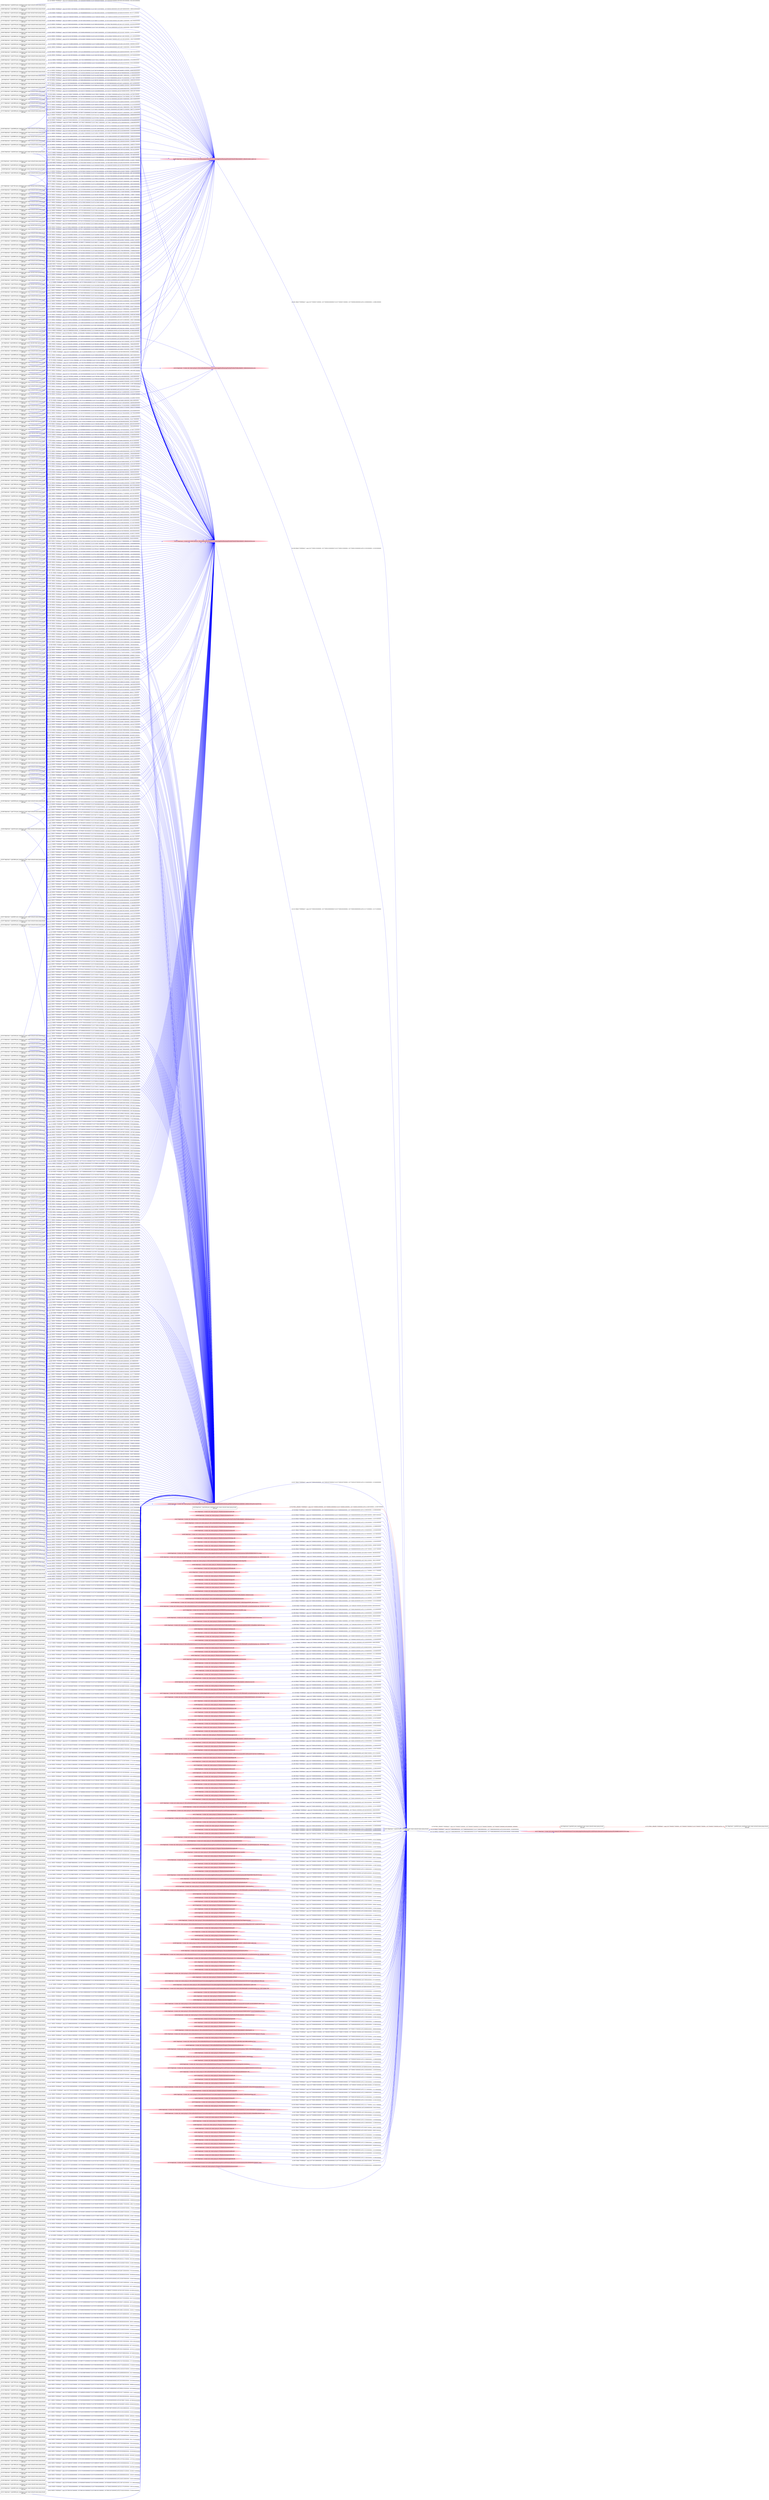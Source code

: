 digraph  {
rankdir=LR
"0"[color=black,label="id:0 HopCount: 0 pid:8452 proc_starttime:0 cmd: owner uid:null owner group id:null,\n null null", shape=box,style=solid];
"1"[color=black,label="id:1 HopCount: 1 pid:8816 proc_starttime:0 cmd: owner uid:null owner group id:null,\n null null", shape=box,style=solid];
"0" -> "1" [id=755,__obj="PROC_CREATE"color=red,label="id:755 PROC_CREATE **NORMAL**  seqs:[1557760483577000000, 1557760483577000000] T:[1557760483577000000, 1557760483577000000] relT:[0, 0]",style=solid];
"19"[color=black,label="id:19 HopCount: -4 pid:7932 proc_starttime:0 cmd: owner uid:null owner group id:null,\n null null", shape=box,style=solid];
"696"[color=pink,label="id:696 HopCount: -3 owner uid: owner group id: /Device/HarddiskVolume2/USERS/ADMIN/APPDATA/ROAMING/MOZILLA/FIREFOX/PROFILES/LXKEHH21.DEFAULT/PLACES.SQLITE-WAL ", shape=oval,style=filled];
"19" -> "696" [id=756,__obj="WRITE"color=blue,label="id:756 WRITE **NORMAL**  seqs:[1557337516075000000, 1557339823757000000] T:[1557337516075000000, 1557339823757000000] relT:[422967502000000, 420659820000000]",style=solid];
"58"[color=black,label="id:58 HopCount: -4 pid:4044 proc_starttime:0 cmd: owner uid:null owner group id:null,\n null null", shape=box,style=solid];
"515"[color=pink,label="id:515 HopCount: -3 owner uid: owner group id: /Device/HarddiskVolume2/Users/admin/AppData/Roaming/Mozilla/Firefox/Profiles/lxkehh21.default/xulstore.json ", shape=oval,style=filled];
"58" -> "515" [id=757,__obj="WRITE"color=blue,label="id:757 WRITE **NORMAL**  seqs:[1557685240799000000, 1557685240799000000] T:[1557685240799000000, 1557685240799000000] relT:[75242778000000, 75242778000000]",style=solid];
"751"[color=black,label="id:751 HopCount: -4 pid:3916 proc_starttime:0 cmd: owner uid:null owner group id:null,\n null null", shape=box,style=solid];
"751" -> "515" [id=758,__obj="WRITE"color=blue,label="id:758 WRITE **NORMAL**  seqs:[1557754425485000000, 1557757831107000000] T:[1557754425485000000, 1557757831107000000] relT:[6058092000000, 2652470000000]",style=solid];
"96"[color=black,label="id:96 HopCount: -4 pid:7432 proc_starttime:0 cmd: owner uid:null owner group id:null,\n null null", shape=box,style=solid];
"96" -> "515" [id=759,__obj="WRITE"color=blue,label="id:759 WRITE **NORMAL**  seqs:[1557273853801000000, 1557276667023000000] T:[1557273853801000000, 1557276667023000000] relT:[486629776000000, 483816554000000]",style=solid];
"223"[color=black,label="id:223 HopCount: -4 pid:9496 proc_starttime:0 cmd: owner uid:null owner group id:null,\n null null", shape=box,style=solid];
"223" -> "515" [id=760,__obj="WRITE"color=blue,label="id:760 WRITE **NORMAL**  seqs:[1557679180913000000, 1557686680168000000] T:[1557679180913000000, 1557686680168000000] relT:[81302664000000, 73803409000000]",style=solid];
"7"[color=black,label="id:7 HopCount: -4 pid:2284 proc_starttime:0 cmd: owner uid:null owner group id:null,\n null null", shape=box,style=solid];
"7" -> "696" [id=761,__obj="WRITE"color=blue,label="id:761 WRITE **NORMAL**  seqs:[1557597800524000000, 1557597800524000000] T:[1557597800524000000, 1557597800524000000] relT:[162683053000000, 162683053000000]",style=solid];
"246"[color=black,label="id:246 HopCount: -4 pid:2532 proc_starttime:0 cmd: owner uid:null owner group id:null,\n null null", shape=box,style=solid];
"246" -> "515" [id=762,__obj="WRITE"color=blue,label="id:762 WRITE **NORMAL**  seqs:[1557586505314000000, 1557593086862000000] T:[1557586505314000000, 1557593086862000000] relT:[173978263000000, 167396715000000]",style=solid];
"104"[color=black,label="id:104 HopCount: -4 pid:10016 proc_starttime:0 cmd: owner uid:null owner group id:null,\n null null", shape=box,style=solid];
"104" -> "515" [id=763,__obj="WRITE"color=blue,label="id:763 WRITE **NORMAL**  seqs:[1557504252326000000, 1557507852102000000] T:[1557504252326000000, 1557507852102000000] relT:[256231251000000, 252631475000000]",style=solid];
"11"[color=black,label="id:11 HopCount: -4 pid:8124 proc_starttime:0 cmd: owner uid:null owner group id:null,\n null null", shape=box,style=solid];
"11" -> "696" [id=764,__obj="WRITE"color=blue,label="id:764 WRITE **NORMAL**  seqs:[1557662044925000000, 1557664138428000000] T:[1557662044925000000, 1557664138428000000] relT:[98438652000000, 96345149000000]",style=solid];
"155"[color=black,label="id:155 HopCount: -4 pid:10204 proc_starttime:0 cmd: owner uid:null owner group id:null,\n null null", shape=box,style=solid];
"155" -> "515" [id=765,__obj="WRITE"color=blue,label="id:765 WRITE **NORMAL**  seqs:[1557489819645000000, 1557489819645000000] T:[1557489819645000000, 1557489819645000000] relT:[270663932000000, 270663932000000]",style=solid];
"12"[color=black,label="id:12 HopCount: -4 pid:4104 proc_starttime:0 cmd: owner uid:null owner group id:null,\n null null", shape=box,style=solid];
"693"[color=pink,label="id:693 HopCount: -3 owner uid: owner group id: /Device/HarddiskVolume2/Users/admin/AppData/Roaming/Mozilla/Firefox/Profiles/lxkehh21.default/cookies.sqlite-wal ", shape=oval,style=filled];
"12" -> "693" [id=766,__obj="WRITE"color=blue,label="id:766 WRITE **NORMAL**  seqs:[1557691030022000000, 1557694969866000000] T:[1557691030022000000, 1557694969866000000] relT:[69453555000000, 65513711000000]",style=solid];
"187"[color=black,label="id:187 HopCount: -4 pid:736 proc_starttime:0 cmd: owner uid:null owner group id:null,\n null null", shape=box,style=solid];
"187" -> "515" [id=767,__obj="WRITE"color=blue,label="id:767 WRITE **NORMAL**  seqs:[1557515233978000000, 1557515233978000000] T:[1557515233978000000, 1557515233978000000] relT:[245249599000000, 245249599000000]",style=solid];
"14"[color=black,label="id:14 HopCount: -4 pid:7928 proc_starttime:0 cmd: owner uid:null owner group id:null,\n null null", shape=box,style=solid];
"14" -> "696" [id=768,__obj="WRITE"color=blue,label="id:768 WRITE **NORMAL**  seqs:[1557499073900000000, 1557499570255000000] T:[1557499073900000000, 1557499570255000000] relT:[261409677000000, 260913322000000]",style=solid];
"110"[color=black,label="id:110 HopCount: -4 pid:9776 proc_starttime:0 cmd: owner uid:null owner group id:null,\n null null", shape=box,style=solid];
"110" -> "515" [id=769,__obj="WRITE"color=blue,label="id:769 WRITE **NORMAL**  seqs:[1557690560971000000, 1557691777814000000] T:[1557690560971000000, 1557691777814000000] relT:[69922606000000, 68705763000000]",style=solid];
"715"[color=black,label="id:715 HopCount: -4 pid:1688 proc_starttime:0 cmd: owner uid:null owner group id:null,\n null null", shape=box,style=solid];
"715" -> "693" [id=770,__obj="WRITE"color=blue,label="id:770 WRITE **NORMAL**  seqs:[1557250769039000000, 1557250769039000000] T:[1557250769039000000, 1557250769039000000] relT:[509714538000000, 509714538000000]",style=solid];
"295"[color=black,label="id:295 HopCount: -4 pid:2256 proc_starttime:0 cmd: owner uid:null owner group id:null,\n null null", shape=box,style=solid];
"295" -> "515" [id=771,__obj="WRITE"color=blue,label="id:771 WRITE **NORMAL**  seqs:[1557687328461000000, 1557687328461000000] T:[1557687328461000000, 1557687328461000000] relT:[73155116000000, 73155116000000]",style=solid];
"84"[color=black,label="id:84 HopCount: -4 pid:7152 proc_starttime:0 cmd: owner uid:null owner group id:null,\n null null", shape=box,style=solid];
"84" -> "693" [id=772,__obj="WRITE"color=blue,label="id:772 WRITE **NORMAL**  seqs:[1557337471114000000, 1557345590218000000] T:[1557337471114000000, 1557345590218000000] relT:[423012463000000, 414893359000000]",style=solid];
"751" -> "696" [id=773,__obj="WRITE"color=blue,label="id:773 WRITE **NORMAL**  seqs:[1557754353185000000, 1557755680033000000] T:[1557754353185000000, 1557755680033000000] relT:[6130392000000, 4803544000000]",style=solid];
"272"[color=black,label="id:272 HopCount: -4 pid:7668 proc_starttime:0 cmd: owner uid:null owner group id:null,\n null null", shape=box,style=solid];
"272" -> "515" [id=774,__obj="WRITE"color=blue,label="id:774 WRITE **NORMAL**  seqs:[1557449558676000000, 1557449920044000000] T:[1557449558676000000, 1557449920044000000] relT:[310924901000000, 310563533000000]",style=solid];
"459"[color=black,label="id:459 HopCount: -4 pid:7776 proc_starttime:0 cmd: owner uid:null owner group id:null,\n null null", shape=box,style=solid];
"459" -> "693" [id=775,__obj="WRITE"color=blue,label="id:775 WRITE **NORMAL**  seqs:[1557409935190000000, 1557417011927000000] T:[1557409935190000000, 1557417011927000000] relT:[350548387000000, 343471650000000]",style=solid];
"5"[color=black,label="id:5 HopCount: -4 pid:4660 proc_starttime:0 cmd: owner uid:null owner group id:null,\n null null", shape=box,style=solid];
"5" -> "696" [id=776,__obj="WRITE"color=blue,label="id:776 WRITE **NORMAL**  seqs:[1557335631856000000, 1557338078686000000] T:[1557335631856000000, 1557338078686000000] relT:[424851721000000, 422404891000000]",style=solid];
"53"[color=black,label="id:53 HopCount: -4 pid:8012 proc_starttime:0 cmd: owner uid:null owner group id:null,\n null null", shape=box,style=solid];
"53" -> "696" [id=777,__obj="WRITE"color=blue,label="id:777 WRITE **NORMAL**  seqs:[1557322399932000000, 1557324037753000000] T:[1557322399932000000, 1557324037753000000] relT:[438083645000000, 436445824000000]",style=solid];
"154"[color=black,label="id:154 HopCount: -4 pid:5904 proc_starttime:0 cmd: owner uid:null owner group id:null,\n null null", shape=box,style=solid];
"154" -> "515" [id=778,__obj="WRITE"color=blue,label="id:778 WRITE **NORMAL**  seqs:[1557344906491000000, 1557346264909000000] T:[1557344906491000000, 1557346264909000000] relT:[415577086000000, 414218668000000]",style=solid];
"188"[color=black,label="id:188 HopCount: -4 pid:940 proc_starttime:0 cmd: owner uid:null owner group id:null,\n null null", shape=box,style=solid];
"188" -> "515" [id=779,__obj="WRITE"color=blue,label="id:779 WRITE **NORMAL**  seqs:[1557578036474000000, 1557583554239000000] T:[1557578036474000000, 1557583554239000000] relT:[182447103000000, 176929338000000]",style=solid];
"192"[color=black,label="id:192 HopCount: -4 pid:5156 proc_starttime:0 cmd: owner uid:null owner group id:null,\n null null", shape=box,style=solid];
"192" -> "515" [id=780,__obj="WRITE"color=blue,label="id:780 WRITE **NORMAL**  seqs:[1557621680435000000, 1557622657103000000] T:[1557621680435000000, 1557622657103000000] relT:[138803142000000, 137826474000000]",style=solid];
"28"[color=black,label="id:28 HopCount: -4 pid:9272 proc_starttime:0 cmd: owner uid:null owner group id:null,\n null null", shape=box,style=solid];
"28" -> "696" [id=781,__obj="WRITE"color=blue,label="id:781 WRITE **NORMAL**  seqs:[1557412477303000000, 1557412492321000000] T:[1557412477303000000, 1557412492321000000] relT:[348006274000000, 347991256000000]",style=solid];
"112"[color=black,label="id:112 HopCount: -4 pid:5064 proc_starttime:0 cmd: owner uid:null owner group id:null,\n null null", shape=box,style=solid];
"112" -> "515" [id=782,__obj="WRITE"color=blue,label="id:782 WRITE **NORMAL**  seqs:[1557252644652000000, 1557252686320000000] T:[1557252644652000000, 1557252686320000000] relT:[507838925000000, 507797257000000]",style=solid];
"33"[color=black,label="id:33 HopCount: -4 pid:9752 proc_starttime:0 cmd: owner uid:null owner group id:null,\n null null", shape=box,style=solid];
"33" -> "696" [id=783,__obj="WRITE"color=blue,label="id:783 WRITE **NORMAL**  seqs:[1557534215880000000, 1557541053243000000] T:[1557534215880000000, 1557541053243000000] relT:[226267697000000, 219430334000000]",style=solid];
"330"[color=black,label="id:330 HopCount: -4 pid:8560 proc_starttime:0 cmd: owner uid:null owner group id:null,\n null null", shape=box,style=solid];
"330" -> "515" [id=784,__obj="WRITE"color=blue,label="id:784 WRITE **NORMAL**  seqs:[1557517746575000000, 1557527635533000000] T:[1557517746575000000, 1557527635533000000] relT:[242737002000000, 232848044000000]",style=solid];
"100"[color=black,label="id:100 HopCount: -4 pid:3556 proc_starttime:0 cmd: owner uid:null owner group id:null,\n null null", shape=box,style=solid];
"100" -> "515" [id=785,__obj="WRITE"color=blue,label="id:785 WRITE **NORMAL**  seqs:[1557330096109000000, 1557330096109000000] T:[1557330096109000000, 1557330096109000000] relT:[430387468000000, 430387468000000]",style=solid];
"31"[color=black,label="id:31 HopCount: -2 pid:8124 proc_starttime:0 cmd: owner uid:null owner group id:null,\n null null", shape=box,style=solid];
"31" -> "0" [id=786,__obj="PROC_CREATE"color=red,label="id:786 PROC_CREATE **NORMAL**  seqs:[1557760483572000000, 1557760483572000000] T:[1557760483572000000, 1557760483572000000] relT:[5000000, 5000000]",style=solid];
"37"[color=black,label="id:37 HopCount: -4 pid:2188 proc_starttime:0 cmd: owner uid:null owner group id:null,\n null null", shape=box,style=solid];
"37" -> "696" [id=787,__obj="WRITE"color=blue,label="id:787 WRITE **NORMAL**  seqs:[1557628566872000000, 1557628566872000000] T:[1557628566872000000, 1557628566872000000] relT:[131916705000000, 131916705000000]",style=solid];
"206"[color=black,label="id:206 HopCount: -4 pid:4912 proc_starttime:0 cmd: owner uid:null owner group id:null,\n null null", shape=box,style=solid];
"206" -> "515" [id=788,__obj="WRITE"color=blue,label="id:788 WRITE **NORMAL**  seqs:[1557670687554000000, 1557685874985000000] T:[1557670687554000000, 1557685874985000000] relT:[89796023000000, 74608592000000]",style=solid];
"259"[color=black,label="id:259 HopCount: -4 pid:7996 proc_starttime:0 cmd: owner uid:null owner group id:null,\n null null", shape=box,style=solid];
"259" -> "515" [id=789,__obj="WRITE"color=blue,label="id:789 WRITE **NORMAL**  seqs:[1557255771622000000, 1557255771622000000] T:[1557255771622000000, 1557255771622000000] relT:[504711955000000, 504711955000000]",style=solid];
"36"[color=black,label="id:36 HopCount: -3 pid:3456 proc_starttime:0 cmd: owner uid:null owner group id:null,\n null null", shape=box,style=solid];
"36" -> "31" [id=790,__obj="PROC_CREATE"color=red,label="id:790 PROC_CREATE **NORMAL**  seqs:[1557759360510000000, 1557759360510000000] T:[1557759360510000000, 1557759360510000000] relT:[1123067000000, 1123067000000]",style=solid];
"42"[color=black,label="id:42 HopCount: -4 pid:4764 proc_starttime:0 cmd: owner uid:null owner group id:null,\n null null", shape=box,style=solid];
"42" -> "696" [id=791,__obj="WRITE"color=blue,label="id:791 WRITE **NORMAL**  seqs:[1557260322460000000, 1557260347763000000] T:[1557260322460000000, 1557260347763000000] relT:[500161117000000, 500135814000000]",style=solid];
"269"[color=black,label="id:269 HopCount: -4 pid:8168 proc_starttime:0 cmd: owner uid:null owner group id:null,\n null null", shape=box,style=solid];
"269" -> "515" [id=792,__obj="WRITE"color=blue,label="id:792 WRITE **NORMAL**  seqs:[1557579743348000000, 1557579743348000000] T:[1557579743348000000, 1557579743348000000] relT:[180740229000000, 180740229000000]",style=solid];
"137"[color=black,label="id:137 HopCount: -4 pid:4080 proc_starttime:0 cmd: owner uid:null owner group id:null,\n null null", shape=box,style=solid];
"137" -> "515" [id=793,__obj="WRITE"color=blue,label="id:793 WRITE **NORMAL**  seqs:[1557404784999000000, 1557404873473000000] T:[1557404784999000000, 1557404873473000000] relT:[355698578000000, 355610104000000]",style=solid];
"41"[color=pink,label="id:41 HopCount: -3 owner uid: owner group id: /Windows/System32/user32.dll ", shape=oval,style=filled];
"41" -> "31" [id=794,__obj="READ"color=blue,label="id:794 READ **NORMAL**  seqs:[1557759360584000000, 1557759360584000000] T:[1557759360584000000, 1557759360584000000] relT:[1122993000000, 1122993000000]",style=solid];
"433"[color=black,label="id:433 HopCount: -4 pid:5928 proc_starttime:0 cmd: owner uid:null owner group id:null,\n null null", shape=box,style=solid];
"433" -> "696" [id=795,__obj="WRITE"color=blue,label="id:795 WRITE **NORMAL**  seqs:[1557536098740000000, 1557536098778000000] T:[1557536098740000000, 1557536098778000000] relT:[224384837000000, 224384799000000]",style=solid];
"45"[color=black,label="id:45 HopCount: -4 pid:7560 proc_starttime:0 cmd: owner uid:null owner group id:null,\n null null", shape=box,style=solid];
"45" -> "696" [id=796,__obj="WRITE"color=blue,label="id:796 WRITE **NORMAL**  seqs:[1557288395666000000, 1557288395666000000] T:[1557288395666000000, 1557288395666000000] relT:[472087911000000, 472087911000000]",style=solid];
"47"[color=black,label="id:47 HopCount: -4 pid:9396 proc_starttime:0 cmd: owner uid:null owner group id:null,\n null null", shape=box,style=solid];
"47" -> "696" [id=797,__obj="WRITE"color=blue,label="id:797 WRITE **NORMAL**  seqs:[1557433334139000000, 1557438611302000000] T:[1557433334139000000, 1557438611302000000] relT:[327149438000000, 321872275000000]",style=solid];
"49"[color=black,label="id:49 HopCount: -4 pid:9916 proc_starttime:0 cmd: owner uid:null owner group id:null,\n null null", shape=box,style=solid];
"49" -> "696" [id=798,__obj="WRITE"color=blue,label="id:798 WRITE **NORMAL**  seqs:[1557702411647000000, 1557702573122000000] T:[1557702411647000000, 1557702573122000000] relT:[58071930000000, 57910455000000]",style=solid];
"52"[color=black,label="id:52 HopCount: -4 pid:2676 proc_starttime:0 cmd: owner uid:null owner group id:null,\n null null", shape=box,style=solid];
"52" -> "696" [id=799,__obj="WRITE"color=blue,label="id:799 WRITE **NORMAL**  seqs:[1557374795095000000, 1557374795095000000] T:[1557374795095000000, 1557374795095000000] relT:[385688482000000, 385688482000000]",style=solid];
"311"[color=black,label="id:311 HopCount: -4 pid:7916 proc_starttime:0 cmd: owner uid:null owner group id:null,\n null null", shape=box,style=solid];
"311" -> "696" [id=800,__obj="WRITE"color=blue,label="id:800 WRITE **NORMAL**  seqs:[1557630186781000000, 1557630186781000000] T:[1557630186781000000, 1557630186781000000] relT:[130296796000000, 130296796000000]",style=solid];
"58" -> "696" [id=801,__obj="WRITE"color=blue,label="id:801 WRITE **NORMAL**  seqs:[1557685266741000000, 1557685266741000000] T:[1557685266741000000, 1557685266741000000] relT:[75216836000000, 75216836000000]",style=solid];
"114"[color=black,label="id:114 HopCount: -4 pid:7280 proc_starttime:0 cmd: owner uid:null owner group id:null,\n null null", shape=box,style=solid];
"114" -> "515" [id=802,__obj="WRITE"color=blue,label="id:802 WRITE **NORMAL**  seqs:[1557275204812000000, 1557275204812000000] T:[1557275204812000000, 1557275204812000000] relT:[485278765000000, 485278765000000]",style=solid];
"359"[color=black,label="id:359 HopCount: -4 pid:8072 proc_starttime:0 cmd: owner uid:null owner group id:null,\n null null", shape=box,style=solid];
"359" -> "515" [id=803,__obj="WRITE"color=blue,label="id:803 WRITE **NORMAL**  seqs:[1557695365862000000, 1557698810965000000] T:[1557695365862000000, 1557698810965000000] relT:[65117715000000, 61672612000000]",style=solid];
"60"[color=black,label="id:60 HopCount: -4 pid:6244 proc_starttime:0 cmd: owner uid:null owner group id:null,\n null null", shape=box,style=solid];
"60" -> "696" [id=804,__obj="WRITE"color=blue,label="id:804 WRITE **NORMAL**  seqs:[1557612058408000000, 1557612622388000000] T:[1557612058408000000, 1557612622388000000] relT:[148425169000000, 147861189000000]",style=solid];
"748"[color=black,label="id:748 HopCount: -4 pid:10232 proc_starttime:0 cmd: owner uid:null owner group id:null,\n null null", shape=box,style=solid];
"748" -> "515" [id=805,__obj="WRITE"color=blue,label="id:805 WRITE **NORMAL**  seqs:[1557495735082000000, 1557495735082000000] T:[1557495735082000000, 1557495735082000000] relT:[264748495000000, 264748495000000]",style=solid];
"739"[color=black,label="id:739 HopCount: -4 pid:2672 proc_starttime:0 cmd: owner uid:null owner group id:null,\n null null", shape=box,style=solid];
"739" -> "515" [id=806,__obj="WRITE"color=blue,label="id:806 WRITE **NORMAL**  seqs:[1557405867166000000, 1557405867166000000] T:[1557405867166000000, 1557405867166000000] relT:[354616411000000, 354616411000000]",style=solid];
"736"[color=black,label="id:736 HopCount: -4 pid:8612 proc_starttime:0 cmd: owner uid:null owner group id:null,\n null null", shape=box,style=solid];
"736" -> "515" [id=807,__obj="WRITE"color=blue,label="id:807 WRITE **NORMAL**  seqs:[1557604299177000000, 1557604299177000000] T:[1557604299177000000, 1557604299177000000] relT:[156184400000000, 156184400000000]",style=solid];
"63"[color=black,label="id:63 HopCount: -4 pid:7548 proc_starttime:0 cmd: owner uid:null owner group id:null,\n null null", shape=box,style=solid];
"63" -> "696" [id=808,__obj="WRITE"color=blue,label="id:808 WRITE **NORMAL**  seqs:[1557466770712000000, 1557466770712000000] T:[1557466770712000000, 1557466770712000000] relT:[293712865000000, 293712865000000]",style=solid];
"734"[color=black,label="id:734 HopCount: -4 pid:760 proc_starttime:0 cmd: owner uid:null owner group id:null,\n null null", shape=box,style=solid];
"734" -> "515" [id=809,__obj="WRITE"color=blue,label="id:809 WRITE **NORMAL**  seqs:[1557270042512000000, 1557270149598000000] T:[1557270042512000000, 1557270149598000000] relT:[490441065000000, 490333979000000]",style=solid];
"66"[color=black,label="id:66 HopCount: -4 pid:6424 proc_starttime:0 cmd: owner uid:null owner group id:null,\n null null", shape=box,style=solid];
"66" -> "696" [id=810,__obj="WRITE"color=blue,label="id:810 WRITE **NORMAL**  seqs:[1557695382702000000, 1557696302722000000] T:[1557695382702000000, 1557696302722000000] relT:[65100875000000, 64180855000000]",style=solid];
"195"[color=black,label="id:195 HopCount: -4 pid:8972 proc_starttime:0 cmd: owner uid:null owner group id:null,\n null null", shape=box,style=solid];
"195" -> "515" [id=811,__obj="WRITE"color=blue,label="id:811 WRITE **NORMAL**  seqs:[1557673482973000000, 1557675702384000000] T:[1557673482973000000, 1557675702384000000] relT:[87000604000000, 84781193000000]",style=solid];
"729"[color=black,label="id:729 HopCount: -4 pid:6816 proc_starttime:0 cmd: owner uid:null owner group id:null,\n null null", shape=box,style=solid];
"729" -> "515" [id=812,__obj="WRITE"color=blue,label="id:812 WRITE **NORMAL**  seqs:[1557665020799000000, 1557667122361000000] T:[1557665020799000000, 1557667122361000000] relT:[95462778000000, 93361216000000]",style=solid];
"69"[color=black,label="id:69 HopCount: -4 pid:5480 proc_starttime:0 cmd: owner uid:null owner group id:null,\n null null", shape=box,style=solid];
"69" -> "696" [id=813,__obj="WRITE"color=blue,label="id:813 WRITE **NORMAL**  seqs:[1557598632455000000, 1557598887001000000] T:[1557598632455000000, 1557598887001000000] relT:[161851122000000, 161596576000000]",style=solid];
"335"[color=black,label="id:335 HopCount: -4 pid:10204 proc_starttime:0 cmd: owner uid:null owner group id:null,\n null null", shape=box,style=solid];
"335" -> "515" [id=814,__obj="WRITE"color=blue,label="id:814 WRITE **NORMAL**  seqs:[1557329983740000000, 1557334152976000000] T:[1557329983740000000, 1557334152976000000] relT:[430499837000000, 426330601000000]",style=solid];
"115"[color=black,label="id:115 HopCount: -4 pid:1520 proc_starttime:0 cmd: owner uid:null owner group id:null,\n null null", shape=box,style=solid];
"115" -> "515" [id=815,__obj="WRITE"color=blue,label="id:815 WRITE **NORMAL**  seqs:[1557414398582000000, 1557423879226000000] T:[1557414398582000000, 1557423879226000000] relT:[346084995000000, 336604351000000]",style=solid];
"24"[color=black,label="id:24 HopCount: -4 pid:9888 proc_starttime:0 cmd: owner uid:null owner group id:null,\n null null", shape=box,style=solid];
"24" -> "696" [id=816,__obj="WRITE"color=blue,label="id:816 WRITE **NORMAL**  seqs:[1557406654771000000, 1557408820679000000] T:[1557406654771000000, 1557408820679000000] relT:[353828806000000, 351662898000000]",style=solid];
"23"[color=black,label="id:23 HopCount: -4 pid:9320 proc_starttime:0 cmd: owner uid:null owner group id:null,\n null null", shape=box,style=solid];
"23" -> "515" [id=817,__obj="WRITE"color=blue,label="id:817 WRITE **NORMAL**  seqs:[1557508944643000000, 1557510104822000000] T:[1557508944643000000, 1557510104822000000] relT:[251538934000000, 250378755000000]",style=solid];
"55"[color=black,label="id:55 HopCount: -4 pid:1348 proc_starttime:0 cmd: owner uid:null owner group id:null,\n null null", shape=box,style=solid];
"55" -> "696" [id=818,__obj="WRITE"color=blue,label="id:818 WRITE **NORMAL**  seqs:[1557418211022000000, 1557418211022000000] T:[1557418211022000000, 1557418211022000000] relT:[342272555000000, 342272555000000]",style=solid];
"73"[color=black,label="id:73 HopCount: -4 pid:8588 proc_starttime:0 cmd: owner uid:null owner group id:null,\n null null", shape=box,style=solid];
"73" -> "696" [id=819,__obj="WRITE"color=blue,label="id:819 WRITE **NORMAL**  seqs:[1557475412469000000, 1557479729088000000] T:[1557475412469000000, 1557479729088000000] relT:[285071108000000, 280754489000000]",style=solid];
"75"[color=black,label="id:75 HopCount: -4 pid:2888 proc_starttime:0 cmd: owner uid:null owner group id:null,\n null null", shape=box,style=solid];
"75" -> "696" [id=820,__obj="WRITE"color=blue,label="id:820 WRITE **NORMAL**  seqs:[1557567510993000000, 1557569144382000000] T:[1557567510993000000, 1557569144382000000] relT:[192972584000000, 191339195000000]",style=solid];
"77"[color=black,label="id:77 HopCount: -4 pid:2776 proc_starttime:0 cmd: owner uid:null owner group id:null,\n null null", shape=box,style=solid];
"77" -> "696" [id=821,__obj="WRITE"color=blue,label="id:821 WRITE **NORMAL**  seqs:[1557593944202000000, 1557599001527000000] T:[1557593944202000000, 1557599001527000000] relT:[166539375000000, 161482050000000]",style=solid];
"79"[color=black,label="id:79 HopCount: -4 pid:4356 proc_starttime:0 cmd: owner uid:null owner group id:null,\n null null", shape=box,style=solid];
"79" -> "696" [id=822,__obj="WRITE"color=blue,label="id:822 WRITE **NORMAL**  seqs:[1557561571414000000, 1557565892300000000] T:[1557561571414000000, 1557565892300000000] relT:[198912163000000, 194591277000000]",style=solid];
"625"[color=black,label="id:625 HopCount: -4 pid:3516 proc_starttime:0 cmd: owner uid:null owner group id:null,\n null null", shape=box,style=solid];
"625" -> "515" [id=823,__obj="WRITE"color=blue,label="id:823 WRITE **NORMAL**  seqs:[1557587647216000000, 1557587647216000000] T:[1557587647216000000, 1557587647216000000] relT:[172836361000000, 172836361000000]",style=solid];
"118"[color=black,label="id:118 HopCount: -4 pid:9988 proc_starttime:0 cmd: owner uid:null owner group id:null,\n null null", shape=box,style=solid];
"118" -> "696" [id=824,__obj="WRITE"color=blue,label="id:824 WRITE **NORMAL**  seqs:[1557692110898000000, 1557704197476000000] T:[1557692110898000000, 1557704197476000000] relT:[68372679000000, 56286101000000]",style=solid];
"87"[color=black,label="id:87 HopCount: -4 pid:8404 proc_starttime:0 cmd: owner uid:null owner group id:null,\n null null", shape=box,style=solid];
"87" -> "696" [id=825,__obj="WRITE"color=blue,label="id:825 WRITE **NORMAL**  seqs:[1557603748769000000, 1557603748769000000] T:[1557603748769000000, 1557603748769000000] relT:[156734808000000, 156734808000000]",style=solid];
"251"[color=black,label="id:251 HopCount: -4 pid:168 proc_starttime:0 cmd: owner uid:null owner group id:null,\n null null", shape=box,style=solid];
"251" -> "515" [id=826,__obj="WRITE"color=blue,label="id:826 WRITE **NORMAL**  seqs:[1557490901269000000, 1557495567241000000] T:[1557490901269000000, 1557495567241000000] relT:[269582308000000, 264916336000000]",style=solid];
"287"[color=black,label="id:287 HopCount: -4 pid:4764 proc_starttime:0 cmd: owner uid:null owner group id:null,\n null null", shape=box,style=solid];
"287" -> "515" [id=827,__obj="WRITE"color=blue,label="id:827 WRITE **NORMAL**  seqs:[1557431510284000000, 1557443070225000000] T:[1557431510284000000, 1557443070225000000] relT:[328973293000000, 317413352000000]",style=solid];
"92"[color=black,label="id:92 HopCount: -4 pid:1432 proc_starttime:0 cmd: owner uid:null owner group id:null,\n null null", shape=box,style=solid];
"92" -> "696" [id=828,__obj="WRITE"color=blue,label="id:828 WRITE **NORMAL**  seqs:[1557460289247000000, 1557460289247000000] T:[1557460289247000000, 1557460289247000000] relT:[300194330000000, 300194330000000]",style=solid];
"89"[color=black,label="id:89 HopCount: -4 pid:6932 proc_starttime:0 cmd: owner uid:null owner group id:null,\n null null", shape=box,style=solid];
"89" -> "515" [id=829,__obj="WRITE"color=blue,label="id:829 WRITE **NORMAL**  seqs:[1557258507988000000, 1557258507988000000] T:[1557258507988000000, 1557258507988000000] relT:[501975589000000, 501975589000000]",style=solid];
"77" -> "515" [id=830,__obj="WRITE"color=blue,label="id:830 WRITE **NORMAL**  seqs:[1557597257416000000, 1557598047491000000] T:[1557597257416000000, 1557598047491000000] relT:[163226161000000, 162436086000000]",style=solid];
"91"[color=black,label="id:91 HopCount: -4 pid:1064 proc_starttime:0 cmd: owner uid:null owner group id:null,\n null null", shape=box,style=solid];
"91" -> "696" [id=831,__obj="WRITE"color=blue,label="id:831 WRITE **NORMAL**  seqs:[1557270023093000000, 1557270132409000000] T:[1557270023093000000, 1557270132409000000] relT:[490460484000000, 490351168000000]",style=solid];
"95"[color=black,label="id:95 HopCount: -4 pid:6440 proc_starttime:0 cmd: owner uid:null owner group id:null,\n null null", shape=box,style=solid];
"95" -> "696" [id=832,__obj="WRITE"color=blue,label="id:832 WRITE **NORMAL**  seqs:[1557590727580000000, 1557590828830000000] T:[1557590727580000000, 1557590828830000000] relT:[169755997000000, 169654747000000]",style=solid];
"96" -> "696" [id=833,__obj="WRITE"color=blue,label="id:833 WRITE **NORMAL**  seqs:[1557272587074000000, 1557286238802000000] T:[1557272587074000000, 1557286238802000000] relT:[487896503000000, 474244775000000]",style=solid];
"314"[color=black,label="id:314 HopCount: -4 pid:7268 proc_starttime:0 cmd: owner uid:null owner group id:null,\n null null", shape=box,style=solid];
"314" -> "515" [id=834,__obj="WRITE"color=blue,label="id:834 WRITE **NORMAL**  seqs:[1557607518292000000, 1557609330104000000] T:[1557607518292000000, 1557609330104000000] relT:[152965285000000, 151153473000000]",style=solid];
"99"[color=black,label="id:99 HopCount: -4 pid:2660 proc_starttime:0 cmd: owner uid:null owner group id:null,\n null null", shape=box,style=solid];
"99" -> "696" [id=835,__obj="WRITE"color=blue,label="id:835 WRITE **NORMAL**  seqs:[1557518590745000000, 1557518590745000000] T:[1557518590745000000, 1557518590745000000] relT:[241892832000000, 241892832000000]",style=solid];
"100" -> "696" [id=836,__obj="WRITE"color=blue,label="id:836 WRITE **NORMAL**  seqs:[1557330057264000000, 1557330057264000000] T:[1557330057264000000, 1557330057264000000] relT:[430426313000000, 430426313000000]",style=solid];
"428"[color=black,label="id:428 HopCount: -4 pid:1604 proc_starttime:0 cmd: owner uid:null owner group id:null,\n null null", shape=box,style=solid];
"428" -> "515" [id=837,__obj="WRITE"color=blue,label="id:837 WRITE **NORMAL**  seqs:[1557433459443000000, 1557433459443000000] T:[1557433459443000000, 1557433459443000000] relT:[327024134000000, 327024134000000]",style=solid];
"57"[color=black,label="id:57 HopCount: -4 pid:3376 proc_starttime:0 cmd: owner uid:null owner group id:null,\n null null", shape=box,style=solid];
"57" -> "515" [id=838,__obj="WRITE"color=blue,label="id:838 WRITE **NORMAL**  seqs:[1557264536495000000, 1557264536495000000] T:[1557264536495000000, 1557264536495000000] relT:[495947082000000, 495947082000000]",style=solid];
"104" -> "696" [id=839,__obj="WRITE"color=blue,label="id:839 WRITE **NORMAL**  seqs:[1557504638508000000, 1557506753100000000] T:[1557504638508000000, 1557506753100000000] relT:[255845069000000, 253730477000000]",style=solid];
"106"[color=black,label="id:106 HopCount: -4 pid:1164 proc_starttime:0 cmd: owner uid:null owner group id:null,\n null null", shape=box,style=solid];
"106" -> "696" [id=840,__obj="WRITE"color=blue,label="id:840 WRITE **NORMAL**  seqs:[1557469470264000000, 1557469470264000000] T:[1557469470264000000, 1557469470264000000] relT:[291013313000000, 291013313000000]",style=solid];
"225"[color=black,label="id:225 HopCount: -4 pid:6388 proc_starttime:0 cmd: owner uid:null owner group id:null,\n null null", shape=box,style=solid];
"225" -> "515" [id=841,__obj="WRITE"color=blue,label="id:841 WRITE **NORMAL**  seqs:[1557413423778000000, 1557414246983000000] T:[1557413423778000000, 1557414246983000000] relT:[347059799000000, 346236594000000]",style=solid];
"82"[color=black,label="id:82 HopCount: -4 pid:5908 proc_starttime:0 cmd: owner uid:null owner group id:null,\n null null", shape=box,style=solid];
"82" -> "696" [id=842,__obj="WRITE"color=blue,label="id:842 WRITE **NORMAL**  seqs:[1557487289850000000, 1557488369345000000] T:[1557487289850000000, 1557488369345000000] relT:[273193727000000, 272114232000000]",style=solid];
"105"[color=black,label="id:105 HopCount: -4 pid:5180 proc_starttime:0 cmd: owner uid:null owner group id:null,\n null null", shape=box,style=solid];
"105" -> "515" [id=843,__obj="WRITE"color=blue,label="id:843 WRITE **NORMAL**  seqs:[1557596156972000000, 1557598826850000000] T:[1557596156972000000, 1557598826850000000] relT:[164326605000000, 161656727000000]",style=solid];
"105" -> "696" [id=844,__obj="WRITE"color=blue,label="id:844 WRITE **NORMAL**  seqs:[1557596046548000000, 1557601604473000000] T:[1557596046548000000, 1557601604473000000] relT:[164437029000000, 158879104000000]",style=solid];
"109"[color=black,label="id:109 HopCount: -4 pid:7712 proc_starttime:0 cmd: owner uid:null owner group id:null,\n null null", shape=box,style=solid];
"109" -> "696" [id=845,__obj="WRITE"color=blue,label="id:845 WRITE **NORMAL**  seqs:[1557566971195000000, 1557566971195000000] T:[1557566971195000000, 1557566971195000000] relT:[193512382000000, 193512382000000]",style=solid];
"112" -> "696" [id=846,__obj="WRITE"color=blue,label="id:846 WRITE **NORMAL**  seqs:[1557253509438000000, 1557253509438000000] T:[1557253509438000000, 1557253509438000000] relT:[506974139000000, 506974139000000]",style=solid];
"115" -> "696" [id=847,__obj="WRITE"color=blue,label="id:847 WRITE **NORMAL**  seqs:[1557416163289000000, 1557427398522000000] T:[1557416163289000000, 1557427398522000000] relT:[344320288000000, 333085055000000]",style=solid];
"123"[color=black,label="id:123 HopCount: -4 pid:6084 proc_starttime:0 cmd: owner uid:null owner group id:null,\n null null", shape=box,style=solid];
"123" -> "696" [id=848,__obj="WRITE"color=blue,label="id:848 WRITE **NORMAL**  seqs:[1557701549138000000, 1557701709295000000] T:[1557701549138000000, 1557701709295000000] relT:[58934439000000, 58774282000000]",style=solid];
"124"[color=black,label="id:124 HopCount: -4 pid:9340 proc_starttime:0 cmd: owner uid:null owner group id:null,\n null null", shape=box,style=solid];
"124" -> "696" [id=849,__obj="WRITE"color=blue,label="id:849 WRITE **NORMAL**  seqs:[1557575070731000000, 1557576691356000000] T:[1557575070731000000, 1557576691356000000] relT:[185412846000000, 183792221000000]",style=solid];
"129"[color=black,label="id:129 HopCount: -4 pid:7668 proc_starttime:0 cmd: owner uid:null owner group id:null,\n null null", shape=box,style=solid];
"129" -> "696" [id=850,__obj="WRITE"color=blue,label="id:850 WRITE **NORMAL**  seqs:[1557701752712000000, 1557701752712000000] T:[1557701752712000000, 1557701752712000000] relT:[58730865000000, 58730865000000]",style=solid];
"127"[color=black,label="id:127 HopCount: -4 pid:2812 proc_starttime:0 cmd: owner uid:null owner group id:null,\n null null", shape=box,style=solid];
"127" -> "696" [id=851,__obj="WRITE"color=blue,label="id:851 WRITE **NORMAL**  seqs:[1557259709906000000, 1557259709906000000] T:[1557259709906000000, 1557259709906000000] relT:[500773671000000, 500773671000000]",style=solid];
"132"[color=black,label="id:132 HopCount: -4 pid:8380 proc_starttime:0 cmd: owner uid:null owner group id:null,\n null null", shape=box,style=solid];
"132" -> "696" [id=852,__obj="WRITE"color=blue,label="id:852 WRITE **NORMAL**  seqs:[1557486213275000000, 1557486757751000000] T:[1557486213275000000, 1557486757751000000] relT:[274270302000000, 273725826000000]",style=solid];
"131"[color=black,label="id:131 HopCount: -4 pid:9784 proc_starttime:0 cmd: owner uid:null owner group id:null,\n null null", shape=box,style=solid];
"131" -> "696" [id=853,__obj="WRITE"color=blue,label="id:853 WRITE **NORMAL**  seqs:[1557383438929000000, 1557389915180000000] T:[1557383438929000000, 1557389915180000000] relT:[377044648000000, 370568397000000]",style=solid];
"135"[color=black,label="id:135 HopCount: -4 pid:7068 proc_starttime:0 cmd: owner uid:null owner group id:null,\n null null", shape=box,style=solid];
"135" -> "696" [id=854,__obj="WRITE"color=blue,label="id:854 WRITE **NORMAL**  seqs:[1557546451070000000, 1557546451070000000] T:[1557546451070000000, 1557546451070000000] relT:[214032507000000, 214032507000000]",style=solid];
"137" -> "696" [id=855,__obj="WRITE"color=blue,label="id:855 WRITE **NORMAL**  seqs:[1557404497588000000, 1557411514582000000] T:[1557404497588000000, 1557411514582000000] relT:[355985989000000, 348968995000000]",style=solid];
"141"[color=black,label="id:141 HopCount: -4 pid:308 proc_starttime:0 cmd: owner uid:null owner group id:null,\n null null", shape=box,style=solid];
"141" -> "696" [id=856,__obj="WRITE"color=blue,label="id:856 WRITE **NORMAL**  seqs:[1557311617481000000, 1557328109887000000] T:[1557311617481000000, 1557328109887000000] relT:[448866096000000, 432373690000000]",style=solid];
"143"[color=black,label="id:143 HopCount: -4 pid:9812 proc_starttime:0 cmd: owner uid:null owner group id:null,\n null null", shape=box,style=solid];
"143" -> "696" [id=857,__obj="WRITE"color=blue,label="id:857 WRITE **NORMAL**  seqs:[1557527600724000000, 1557528450785000000] T:[1557527600724000000, 1557528450785000000] relT:[232882853000000, 232032792000000]",style=solid];
"431"[color=black,label="id:431 HopCount: -4 pid:8860 proc_starttime:0 cmd: owner uid:null owner group id:null,\n null null", shape=box,style=solid];
"431" -> "515" [id=858,__obj="WRITE"color=blue,label="id:858 WRITE **NORMAL**  seqs:[1557757038031000000, 1557758540255000000] T:[1557757038031000000, 1557758540255000000] relT:[3445546000000, 1943322000000]",style=solid];
"119"[color=black,label="id:119 HopCount: -4 pid:7956 proc_starttime:0 cmd: owner uid:null owner group id:null,\n null null", shape=box,style=solid];
"119" -> "696" [id=859,__obj="WRITE"color=blue,label="id:859 WRITE **NORMAL**  seqs:[1557419842686000000, 1557421452964000000] T:[1557419842686000000, 1557421452964000000] relT:[340640891000000, 339030613000000]",style=solid];
"726"[color=black,label="id:726 HopCount: -4 pid:2420 proc_starttime:0 cmd: owner uid:null owner group id:null,\n null null", shape=box,style=solid];
"726" -> "515" [id=860,__obj="WRITE"color=blue,label="id:860 WRITE **NORMAL**  seqs:[1557682493119000000, 1557682493119000000] T:[1557682493119000000, 1557682493119000000] relT:[77990458000000, 77990458000000]",style=solid];
"83"[color=black,label="id:83 HopCount: -4 pid:10004 proc_starttime:0 cmd: owner uid:null owner group id:null,\n null null", shape=box,style=solid];
"83" -> "696" [id=861,__obj="WRITE"color=blue,label="id:861 WRITE **NORMAL**  seqs:[1557382354630000000, 1557389378983000000] T:[1557382354630000000, 1557389378983000000] relT:[378128947000000, 371104594000000]",style=solid];
"84" -> "696" [id=862,__obj="WRITE"color=blue,label="id:862 WRITE **NORMAL**  seqs:[1557340276764000000, 1557344707531000000] T:[1557340276764000000, 1557344707531000000] relT:[420206813000000, 415776046000000]",style=solid];
"194"[color=black,label="id:194 HopCount: -4 pid:7828 proc_starttime:0 cmd: owner uid:null owner group id:null,\n null null", shape=box,style=solid];
"194" -> "515" [id=863,__obj="WRITE"color=blue,label="id:863 WRITE **NORMAL**  seqs:[1557602704514000000, 1557602704514000000] T:[1557602704514000000, 1557602704514000000] relT:[157779063000000, 157779063000000]",style=solid];
"142"[color=black,label="id:142 HopCount: -4 pid:7480 proc_starttime:0 cmd: owner uid:null owner group id:null,\n null null", shape=box,style=solid];
"142" -> "696" [id=864,__obj="WRITE"color=blue,label="id:864 WRITE **NORMAL**  seqs:[1557504284482000000, 1557504284482000000] T:[1557504284482000000, 1557504284482000000] relT:[256199095000000, 256199095000000]",style=solid];
"148"[color=black,label="id:148 HopCount: -4 pid:5712 proc_starttime:0 cmd: owner uid:null owner group id:null,\n null null", shape=box,style=solid];
"148" -> "696" [id=865,__obj="WRITE"color=blue,label="id:865 WRITE **NORMAL**  seqs:[1557273745557000000, 1557273815415000000] T:[1557273745557000000, 1557273815415000000] relT:[486738020000000, 486668162000000]",style=solid];
"151"[color=black,label="id:151 HopCount: -4 pid:9532 proc_starttime:0 cmd: owner uid:null owner group id:null,\n null null", shape=box,style=solid];
"151" -> "696" [id=866,__obj="WRITE"color=blue,label="id:866 WRITE **NORMAL**  seqs:[1557391538394000000, 1557400714589000000] T:[1557391538394000000, 1557400714589000000] relT:[368945183000000, 359768988000000]",style=solid];
"154" -> "696" [id=867,__obj="WRITE"color=blue,label="id:867 WRITE **NORMAL**  seqs:[1557335720543000000, 1557358054256000000] T:[1557335720543000000, 1557358054256000000] relT:[424763034000000, 402429321000000]",style=solid];
"163"[color=black,label="id:163 HopCount: -4 pid:8436 proc_starttime:0 cmd: owner uid:null owner group id:null,\n null null", shape=box,style=solid];
"163" -> "696" [id=868,__obj="WRITE"color=blue,label="id:868 WRITE **NORMAL**  seqs:[1557449906331000000, 1557449906331000000] T:[1557449906331000000, 1557449906331000000] relT:[310577246000000, 310577246000000]",style=solid];
"164"[color=black,label="id:164 HopCount: -4 pid:1064 proc_starttime:0 cmd: owner uid:null owner group id:null,\n null null", shape=box,style=solid];
"164" -> "696" [id=869,__obj="WRITE"color=blue,label="id:869 WRITE **NORMAL**  seqs:[1557261024938000000, 1557261025044000000] T:[1557261024938000000, 1557261025044000000] relT:[499458639000000, 499458533000000]",style=solid];
"169"[color=black,label="id:169 HopCount: -4 pid:8904 proc_starttime:0 cmd: owner uid:null owner group id:null,\n null null", shape=box,style=solid];
"169" -> "696" [id=870,__obj="WRITE"color=blue,label="id:870 WRITE **NORMAL**  seqs:[1557522760657000000, 1557525169993000000] T:[1557522760657000000, 1557525169993000000] relT:[237722920000000, 235313584000000]",style=solid];
"167"[color=black,label="id:167 HopCount: -4 pid:8436 proc_starttime:0 cmd: owner uid:null owner group id:null,\n null null", shape=box,style=solid];
"167" -> "696" [id=871,__obj="WRITE"color=blue,label="id:871 WRITE **NORMAL**  seqs:[1557262483600000000, 1557262593493000000] T:[1557262483600000000, 1557262593493000000] relT:[497999977000000, 497890084000000]",style=solid];
"172"[color=black,label="id:172 HopCount: -4 pid:8352 proc_starttime:0 cmd: owner uid:null owner group id:null,\n null null", shape=box,style=solid];
"172" -> "696" [id=872,__obj="WRITE"color=blue,label="id:872 WRITE **NORMAL**  seqs:[1557697002606000000, 1557697089527000000] T:[1557697002606000000, 1557697089527000000] relT:[63480971000000, 63394050000000]",style=solid];
"171"[color=black,label="id:171 HopCount: -4 pid:5932 proc_starttime:0 cmd: owner uid:null owner group id:null,\n null null", shape=box,style=solid];
"171" -> "696" [id=873,__obj="WRITE"color=blue,label="id:873 WRITE **NORMAL**  seqs:[1557606441688000000, 1557606746872000000] T:[1557606441688000000, 1557606746872000000] relT:[154041889000000, 153736705000000]",style=solid];
"176"[color=black,label="id:176 HopCount: -4 pid:4412 proc_starttime:0 cmd: owner uid:null owner group id:null,\n null null", shape=box,style=solid];
"176" -> "696" [id=874,__obj="WRITE"color=blue,label="id:874 WRITE **NORMAL**  seqs:[1557538892553000000, 1557544291383000000] T:[1557538892553000000, 1557544291383000000] relT:[221591024000000, 216192194000000]",style=solid];
"178"[color=black,label="id:178 HopCount: -4 pid:7628 proc_starttime:0 cmd: owner uid:null owner group id:null,\n null null", shape=box,style=solid];
"178" -> "696" [id=875,__obj="WRITE"color=blue,label="id:875 WRITE **NORMAL**  seqs:[1557291634060000000, 1557291634060000000] T:[1557291634060000000, 1557291634060000000] relT:[468849517000000, 468849517000000]",style=solid];
"157"[color=black,label="id:157 HopCount: -4 pid:8880 proc_starttime:0 cmd: owner uid:null owner group id:null,\n null null", shape=box,style=solid];
"157" -> "696" [id=876,__obj="WRITE"color=blue,label="id:876 WRITE **NORMAL**  seqs:[1557607272845000000, 1557609317770000000] T:[1557607272845000000, 1557609317770000000] relT:[153210732000000, 151165807000000]",style=solid];
"184"[color=black,label="id:184 HopCount: -4 pid:9360 proc_starttime:0 cmd: owner uid:null owner group id:null,\n null null", shape=box,style=solid];
"184" -> "696" [id=877,__obj="WRITE"color=blue,label="id:877 WRITE **NORMAL**  seqs:[1557670335352000000, 1557670507134000000] T:[1557670335352000000, 1557670507134000000] relT:[90148225000000, 89976443000000]",style=solid];
"186"[color=black,label="id:186 HopCount: -4 pid:5056 proc_starttime:0 cmd: owner uid:null owner group id:null,\n null null", shape=box,style=solid];
"186" -> "696" [id=878,__obj="WRITE"color=blue,label="id:878 WRITE **NORMAL**  seqs:[1557534200880000000, 1557534504255000000] T:[1557534200880000000, 1557534504255000000] relT:[226282697000000, 225979322000000]",style=solid];
"534"[color=black,label="id:534 HopCount: -4 pid:2392 proc_starttime:0 cmd: owner uid:null owner group id:null,\n null null", shape=box,style=solid];
"534" -> "696" [id=879,__obj="WRITE"color=blue,label="id:879 WRITE **NORMAL**  seqs:[1557691046280000000, 1557695353538000000] T:[1557691046280000000, 1557695353538000000] relT:[69437297000000, 65130039000000]",style=solid];
"177"[color=black,label="id:177 HopCount: -4 pid:5908 proc_starttime:0 cmd: owner uid:null owner group id:null,\n null null", shape=box,style=solid];
"177" -> "696" [id=880,__obj="WRITE"color=blue,label="id:880 WRITE **NORMAL**  seqs:[1557547535628000000, 1557547535628000000] T:[1557547535628000000, 1557547535628000000] relT:[212947949000000, 212947949000000]",style=solid];
"183"[color=black,label="id:183 HopCount: -4 pid:4428 proc_starttime:0 cmd: owner uid:null owner group id:null,\n null null", shape=box,style=solid];
"183" -> "696" [id=881,__obj="WRITE"color=blue,label="id:881 WRITE **NORMAL**  seqs:[1557588785805000000, 1557590619294000000] T:[1557588785805000000, 1557590619294000000] relT:[171697772000000, 169864283000000]",style=solid];
"185"[color=black,label="id:185 HopCount: -4 pid:5316 proc_starttime:0 cmd: owner uid:null owner group id:null,\n null null", shape=box,style=solid];
"185" -> "696" [id=882,__obj="WRITE"color=blue,label="id:882 WRITE **NORMAL**  seqs:[1557432639430000000, 1557435435031000000] T:[1557432639430000000, 1557435435031000000] relT:[327844147000000, 325048546000000]",style=solid];
"189"[color=black,label="id:189 HopCount: -4 pid:7844 proc_starttime:0 cmd: owner uid:null owner group id:null,\n null null", shape=box,style=solid];
"189" -> "696" [id=883,__obj="WRITE"color=blue,label="id:883 WRITE **NORMAL**  seqs:[1557757018609000000, 1557757018716000000] T:[1557757018609000000, 1557757018716000000] relT:[3464968000000, 3464861000000]",style=solid];
"190"[color=black,label="id:190 HopCount: -4 pid:6948 proc_starttime:0 cmd: owner uid:null owner group id:null,\n null null", shape=box,style=solid];
"190" -> "696" [id=884,__obj="WRITE"color=blue,label="id:884 WRITE **NORMAL**  seqs:[1557256340330000000, 1557256365667000000] T:[1557256340330000000, 1557256365667000000] relT:[504143247000000, 504117910000000]",style=solid];
"193"[color=black,label="id:193 HopCount: -4 pid:10120 proc_starttime:0 cmd: owner uid:null owner group id:null,\n null null", shape=box,style=solid];
"193" -> "696" [id=885,__obj="WRITE"color=blue,label="id:885 WRITE **NORMAL**  seqs:[1557684200509000000, 1557684201747000000] T:[1557684200509000000, 1557684201747000000] relT:[76283068000000, 76281830000000]",style=solid];
"194" -> "696" [id=886,__obj="WRITE"color=blue,label="id:886 WRITE **NORMAL**  seqs:[1557602121654000000, 1557602121654000000] T:[1557602121654000000, 1557602121654000000] relT:[158361923000000, 158361923000000]",style=solid];
"197"[color=black,label="id:197 HopCount: -4 pid:8524 proc_starttime:0 cmd: owner uid:null owner group id:null,\n null null", shape=box,style=solid];
"197" -> "696" [id=887,__obj="WRITE"color=blue,label="id:887 WRITE **NORMAL**  seqs:[1557452190001000000, 1557452190001000000] T:[1557452190001000000, 1557452190001000000] relT:[308293576000000, 308293576000000]",style=solid];
"202"[color=black,label="id:202 HopCount: -4 pid:9936 proc_starttime:0 cmd: owner uid:null owner group id:null,\n null null", shape=box,style=solid];
"202" -> "696" [id=888,__obj="WRITE"color=blue,label="id:888 WRITE **NORMAL**  seqs:[1557612102026000000, 1557618339349000000] T:[1557612102026000000, 1557618339349000000] relT:[148381551000000, 142144228000000]",style=solid];
"203"[color=black,label="id:203 HopCount: -4 pid:7296 proc_starttime:0 cmd: owner uid:null owner group id:null,\n null null", shape=box,style=solid];
"203" -> "696" [id=889,__obj="WRITE"color=blue,label="id:889 WRITE **NORMAL**  seqs:[1557468389608000000, 1557468389608000000] T:[1557468389608000000, 1557468389608000000] relT:[292093969000000, 292093969000000]",style=solid];
"205"[color=black,label="id:205 HopCount: -4 pid:7848 proc_starttime:0 cmd: owner uid:null owner group id:null,\n null null", shape=box,style=solid];
"205" -> "696" [id=890,__obj="WRITE"color=blue,label="id:890 WRITE **NORMAL**  seqs:[1557442589240000000, 1557444674982000000] T:[1557442589240000000, 1557444674982000000] relT:[317894337000000, 315808595000000]",style=solid];
"206" -> "696" [id=891,__obj="WRITE"color=blue,label="id:891 WRITE **NORMAL**  seqs:[1557670369451000000, 1557685477980000000] T:[1557670369451000000, 1557685477980000000] relT:[90114126000000, 75005597000000]",style=solid];
"209"[color=black,label="id:209 HopCount: -4 pid:4396 proc_starttime:0 cmd: owner uid:null owner group id:null,\n null null", shape=box,style=solid];
"209" -> "696" [id=892,__obj="WRITE"color=blue,label="id:892 WRITE **NORMAL**  seqs:[1557601478834000000, 1557601567694000000] T:[1557601478834000000, 1557601567694000000] relT:[159004743000000, 158915883000000]",style=solid];
"208"[color=black,label="id:208 HopCount: -4 pid:8100 proc_starttime:0 cmd: owner uid:null owner group id:null,\n null null", shape=box,style=solid];
"208" -> "696" [id=893,__obj="WRITE"color=blue,label="id:893 WRITE **NORMAL**  seqs:[1557362374064000000, 1557364534602000000] T:[1557362374064000000, 1557364534602000000] relT:[398109513000000, 395948975000000]",style=solid];
"214"[color=black,label="id:214 HopCount: -4 pid:1396 proc_starttime:0 cmd: owner uid:null owner group id:null,\n null null", shape=box,style=solid];
"214" -> "696" [id=894,__obj="WRITE"color=blue,label="id:894 WRITE **NORMAL**  seqs:[1557612505156000000, 1557612505156000000] T:[1557612505156000000, 1557612505156000000] relT:[147978421000000, 147978421000000]",style=solid];
"212"[color=black,label="id:212 HopCount: -4 pid:7680 proc_starttime:0 cmd: owner uid:null owner group id:null,\n null null", shape=box,style=solid];
"212" -> "696" [id=895,__obj="WRITE"color=blue,label="id:895 WRITE **NORMAL**  seqs:[1557446832671000000, 1557449219822000000] T:[1557446832671000000, 1557449219822000000] relT:[313650906000000, 311263755000000]",style=solid];
"198"[color=black,label="id:198 HopCount: -4 pid:684 proc_starttime:0 cmd: owner uid:null owner group id:null,\n null null", shape=box,style=solid];
"198" -> "696" [id=896,__obj="WRITE"color=blue,label="id:896 WRITE **NORMAL**  seqs:[1557290017898000000, 1557312154965000000] T:[1557290017898000000, 1557312154965000000] relT:[470465679000000, 448328612000000]",style=solid];
"220"[color=black,label="id:220 HopCount: -4 pid:8628 proc_starttime:0 cmd: owner uid:null owner group id:null,\n null null", shape=box,style=solid];
"220" -> "696" [id=897,__obj="WRITE"color=blue,label="id:897 WRITE **NORMAL**  seqs:[1557414538846000000, 1557417018305000000] T:[1557414538846000000, 1557417018305000000] relT:[345944731000000, 343465272000000]",style=solid];
"222"[color=black,label="id:222 HopCount: -4 pid:3324 proc_starttime:0 cmd: owner uid:null owner group id:null,\n null null", shape=box,style=solid];
"222" -> "696" [id=898,__obj="WRITE"color=blue,label="id:898 WRITE **NORMAL**  seqs:[1557552392892000000, 1557561043861000000] T:[1557552392892000000, 1557561043861000000] relT:[208090685000000, 199439716000000]",style=solid];
"200"[color=black,label="id:200 HopCount: -4 pid:3200 proc_starttime:0 cmd: owner uid:null owner group id:null,\n null null", shape=box,style=solid];
"200" -> "696" [id=899,__obj="WRITE"color=blue,label="id:899 WRITE **NORMAL**  seqs:[1557516428408000000, 1557516428408000000] T:[1557516428408000000, 1557516428408000000] relT:[244055169000000, 244055169000000]",style=solid];
"213"[color=black,label="id:213 HopCount: -4 pid:3548 proc_starttime:0 cmd: owner uid:null owner group id:null,\n null null", shape=box,style=solid];
"213" -> "696" [id=900,__obj="WRITE"color=blue,label="id:900 WRITE **NORMAL**  seqs:[1557678138422000000, 1557686557463000000] T:[1557678138422000000, 1557686557463000000] relT:[82345155000000, 73926114000000]",style=solid];
"159"[color=black,label="id:159 HopCount: -4 pid:6112 proc_starttime:0 cmd: owner uid:null owner group id:null,\n null null", shape=box,style=solid];
"159" -> "696" [id=901,__obj="WRITE"color=blue,label="id:901 WRITE **NORMAL**  seqs:[1557605901506000000, 1557605901506000000] T:[1557605901506000000, 1557605901506000000] relT:[154582071000000, 154582071000000]",style=solid];
"160"[color=black,label="id:160 HopCount: -4 pid:10016 proc_starttime:0 cmd: owner uid:null owner group id:null,\n null null", shape=box,style=solid];
"160" -> "696" [id=902,__obj="WRITE"color=blue,label="id:902 WRITE **NORMAL**  seqs:[1557631809125000000, 1557639363975000000] T:[1557631809125000000, 1557639363975000000] relT:[128674452000000, 121119602000000]",style=solid];
"219"[color=black,label="id:219 HopCount: -4 pid:9652 proc_starttime:0 cmd: owner uid:null owner group id:null,\n null null", shape=box,style=solid];
"219" -> "696" [id=903,__obj="WRITE"color=blue,label="id:903 WRITE **NORMAL**  seqs:[1557708345659000000, 1557708502236000000] T:[1557708345659000000, 1557708502236000000] relT:[52137918000000, 51981341000000]",style=solid];
"221"[color=black,label="id:221 HopCount: -4 pid:9068 proc_starttime:0 cmd: owner uid:null owner group id:null,\n null null", shape=box,style=solid];
"221" -> "696" [id=904,__obj="WRITE"color=blue,label="id:904 WRITE **NORMAL**  seqs:[1557386135474000000, 1557386135474000000] T:[1557386135474000000, 1557386135474000000] relT:[374348103000000, 374348103000000]",style=solid];
"227"[color=black,label="id:227 HopCount: -4 pid:5140 proc_starttime:0 cmd: owner uid:null owner group id:null,\n null null", shape=box,style=solid];
"227" -> "696" [id=905,__obj="WRITE"color=blue,label="id:905 WRITE **NORMAL**  seqs:[1557255755866000000, 1557255864166000000] T:[1557255755866000000, 1557255864166000000] relT:[504727711000000, 504619411000000]",style=solid];
"228"[color=black,label="id:228 HopCount: -4 pid:7600 proc_starttime:0 cmd: owner uid:null owner group id:null,\n null null", shape=box,style=solid];
"228" -> "696" [id=906,__obj="WRITE"color=blue,label="id:906 WRITE **NORMAL**  seqs:[1557619368108000000, 1557619510951000000] T:[1557619368108000000, 1557619510951000000] relT:[141115469000000, 140972626000000]",style=solid];
"231"[color=black,label="id:231 HopCount: -4 pid:1456 proc_starttime:0 cmd: owner uid:null owner group id:null,\n null null", shape=box,style=solid];
"231" -> "696" [id=907,__obj="WRITE"color=blue,label="id:907 WRITE **NORMAL**  seqs:[1557272001357000000, 1557272044840000000] T:[1557272001357000000, 1557272044840000000] relT:[488482220000000, 488438737000000]",style=solid];
"232"[color=black,label="id:232 HopCount: -4 pid:4392 proc_starttime:0 cmd: owner uid:null owner group id:null,\n null null", shape=box,style=solid];
"232" -> "696" [id=908,__obj="WRITE"color=blue,label="id:908 WRITE **NORMAL**  seqs:[1557756849411000000, 1557756955608000000] T:[1557756849411000000, 1557756955608000000] relT:[3634166000000, 3527969000000]",style=solid];
"235"[color=black,label="id:235 HopCount: -4 pid:9108 proc_starttime:0 cmd: owner uid:null owner group id:null,\n null null", shape=box,style=solid];
"235" -> "696" [id=909,__obj="WRITE"color=blue,label="id:909 WRITE **NORMAL**  seqs:[1557689330023000000, 1557690540460000000] T:[1557689330023000000, 1557690540460000000] relT:[71153554000000, 69943117000000]",style=solid];
"242"[color=black,label="id:242 HopCount: -4 pid:9952 proc_starttime:0 cmd: owner uid:null owner group id:null,\n null null", shape=box,style=solid];
"242" -> "696" [id=910,__obj="WRITE"color=blue,label="id:910 WRITE **NORMAL**  seqs:[1557696506994000000, 1557696678689000000] T:[1557696506994000000, 1557696678689000000] relT:[63976583000000, 63804888000000]",style=solid];
"243"[color=black,label="id:243 HopCount: -4 pid:1048 proc_starttime:0 cmd: owner uid:null owner group id:null,\n null null", shape=box,style=solid];
"243" -> "696" [id=911,__obj="WRITE"color=blue,label="id:911 WRITE **NORMAL**  seqs:[1557254388037000000, 1557254446647000000] T:[1557254388037000000, 1557254446647000000] relT:[506095540000000, 506036930000000]",style=solid];
"245"[color=black,label="id:245 HopCount: -4 pid:7948 proc_starttime:0 cmd: owner uid:null owner group id:null,\n null null", shape=box,style=solid];
"245" -> "696" [id=912,__obj="WRITE"color=blue,label="id:912 WRITE **NORMAL**  seqs:[1557708409458000000, 1557708409458000000] T:[1557708409458000000, 1557708409458000000] relT:[52074119000000, 52074119000000]",style=solid];
"246" -> "696" [id=913,__obj="WRITE"color=blue,label="id:913 WRITE **NORMAL**  seqs:[1557585793360000000, 1557589326020000000] T:[1557585793360000000, 1557589326020000000] relT:[174690217000000, 171157557000000]",style=solid];
"250"[color=black,label="id:250 HopCount: -4 pid:2480 proc_starttime:0 cmd: owner uid:null owner group id:null,\n null null", shape=box,style=solid];
"250" -> "696" [id=914,__obj="WRITE"color=blue,label="id:914 WRITE **NORMAL**  seqs:[1557611994312000000, 1557611994312000000] T:[1557611994312000000, 1557611994312000000] relT:[148489265000000, 148489265000000]",style=solid];
"248"[color=black,label="id:248 HopCount: -4 pid:5760 proc_starttime:0 cmd: owner uid:null owner group id:null,\n null null", shape=box,style=solid];
"248" -> "696" [id=915,__obj="WRITE"color=blue,label="id:915 WRITE **NORMAL**  seqs:[1557316477864000000, 1557316477864000000] T:[1557316477864000000, 1557316477864000000] relT:[444005713000000, 444005713000000]",style=solid];
"258"[color=black,label="id:258 HopCount: -4 pid:6664 proc_starttime:0 cmd: owner uid:null owner group id:null,\n null null", shape=box,style=solid];
"258" -> "696" [id=916,__obj="WRITE"color=blue,label="id:916 WRITE **NORMAL**  seqs:[1557321879552000000, 1557324575713000000] T:[1557321879552000000, 1557324575713000000] relT:[438604025000000, 435907864000000]",style=solid];
"236"[color=black,label="id:236 HopCount: -4 pid:5200 proc_starttime:0 cmd: owner uid:null owner group id:null,\n null null", shape=box,style=solid];
"236" -> "696" [id=917,__obj="WRITE"color=blue,label="id:917 WRITE **NORMAL**  seqs:[1557629105799000000, 1557629105799000000] T:[1557629105799000000, 1557629105799000000] relT:[131377778000000, 131377778000000]",style=solid];
"256"[color=black,label="id:256 HopCount: -4 pid:2348 proc_starttime:0 cmd: owner uid:null owner group id:null,\n null null", shape=box,style=solid];
"256" -> "696" [id=918,__obj="WRITE"color=blue,label="id:918 WRITE **NORMAL**  seqs:[1557666908269000000, 1557666908269000000] T:[1557666908269000000, 1557666908269000000] relT:[93575308000000, 93575308000000]",style=solid];
"238"[color=black,label="id:238 HopCount: -4 pid:1128 proc_starttime:0 cmd: owner uid:null owner group id:null,\n null null", shape=box,style=solid];
"238" -> "696" [id=919,__obj="WRITE"color=blue,label="id:919 WRITE **NORMAL**  seqs:[1557666995663000000, 1557667990812000000] T:[1557666995663000000, 1557667990812000000] relT:[93487914000000, 92492765000000]",style=solid];
"251" -> "696" [id=920,__obj="WRITE"color=blue,label="id:920 WRITE **NORMAL**  seqs:[1557490959962000000, 1557495389761000000] T:[1557490959962000000, 1557495389761000000] relT:[269523615000000, 265093816000000]",style=solid];
"264"[color=black,label="id:264 HopCount: -4 pid:9292 proc_starttime:0 cmd: owner uid:null owner group id:null,\n null null", shape=box,style=solid];
"264" -> "696" [id=921,__obj="WRITE"color=blue,label="id:921 WRITE **NORMAL**  seqs:[1557617896435000000, 1557619781640000000] T:[1557617896435000000, 1557619781640000000] relT:[142587142000000, 140701937000000]",style=solid];
"266"[color=black,label="id:266 HopCount: -4 pid:2480 proc_starttime:0 cmd: owner uid:null owner group id:null,\n null null", shape=box,style=solid];
"266" -> "696" [id=922,__obj="WRITE"color=blue,label="id:922 WRITE **NORMAL**  seqs:[1557663127533000000, 1557663127533000000] T:[1557663127533000000, 1557663127533000000] relT:[97356044000000, 97356044000000]",style=solid];
"255"[color=black,label="id:255 HopCount: -4 pid:3964 proc_starttime:0 cmd: owner uid:null owner group id:null,\n null null", shape=box,style=solid];
"255" -> "696" [id=923,__obj="WRITE"color=blue,label="id:923 WRITE **NORMAL**  seqs:[1557644226805000000, 1557644226805000000] T:[1557644226805000000, 1557644226805000000] relT:[116256772000000, 116256772000000]",style=solid];
"257"[color=black,label="id:257 HopCount: -4 pid:7124 proc_starttime:0 cmd: owner uid:null owner group id:null,\n null null", shape=box,style=solid];
"257" -> "696" [id=924,__obj="WRITE"color=blue,label="id:924 WRITE **NORMAL**  seqs:[1557373177554000000, 1557387214387000000] T:[1557373177554000000, 1557387214387000000] relT:[387306023000000, 373269190000000]",style=solid];
"263"[color=black,label="id:263 HopCount: -4 pid:9444 proc_starttime:0 cmd: owner uid:null owner group id:null,\n null null", shape=box,style=solid];
"263" -> "696" [id=925,__obj="WRITE"color=blue,label="id:925 WRITE **NORMAL**  seqs:[1557757676625000000, 1557757676625000000] T:[1557757676625000000, 1557757676625000000] relT:[2806952000000, 2806952000000]",style=solid];
"265"[color=black,label="id:265 HopCount: -4 pid:9900 proc_starttime:0 cmd: owner uid:null owner group id:null,\n null null", shape=box,style=solid];
"265" -> "696" [id=926,__obj="WRITE"color=blue,label="id:926 WRITE **NORMAL**  seqs:[1557328894083000000, 1557328894083000000] T:[1557328894083000000, 1557328894083000000] relT:[431589494000000, 431589494000000]",style=solid];
"270"[color=black,label="id:270 HopCount: -4 pid:1476 proc_starttime:0 cmd: owner uid:null owner group id:null,\n null null", shape=box,style=solid];
"270" -> "696" [id=927,__obj="WRITE"color=blue,label="id:927 WRITE **NORMAL**  seqs:[1557498724675000000, 1557498795741000000] T:[1557498724675000000, 1557498795741000000] relT:[261758902000000, 261687836000000]",style=solid];
"271"[color=black,label="id:271 HopCount: -4 pid:1328 proc_starttime:0 cmd: owner uid:null owner group id:null,\n null null", shape=box,style=solid];
"271" -> "696" [id=928,__obj="WRITE"color=blue,label="id:928 WRITE **NORMAL**  seqs:[1557288935965000000, 1557289478956000000] T:[1557288935965000000, 1557289478956000000] relT:[471547612000000, 471004621000000]",style=solid];
"275"[color=black,label="id:275 HopCount: -4 pid:9524 proc_starttime:0 cmd: owner uid:null owner group id:null,\n null null", shape=box,style=solid];
"275" -> "696" [id=929,__obj="WRITE"color=blue,label="id:929 WRITE **NORMAL**  seqs:[1557533546333000000, 1557533546333000000] T:[1557533546333000000, 1557533546333000000] relT:[226937244000000, 226937244000000]",style=solid];
"282"[color=black,label="id:282 HopCount: -4 pid:3268 proc_starttime:0 cmd: owner uid:null owner group id:null,\n null null", shape=box,style=solid];
"282" -> "696" [id=930,__obj="WRITE"color=blue,label="id:930 WRITE **NORMAL**  seqs:[1557306217164000000, 1557306754073000000] T:[1557306217164000000, 1557306754073000000] relT:[454266413000000, 453729504000000]",style=solid];
"284"[color=black,label="id:284 HopCount: -4 pid:5756 proc_starttime:0 cmd: owner uid:null owner group id:null,\n null null", shape=box,style=solid];
"284" -> "696" [id=931,__obj="WRITE"color=blue,label="id:931 WRITE **NORMAL**  seqs:[1557653405463000000, 1557653948093000000] T:[1557653405463000000, 1557653948093000000] relT:[107078114000000, 106535484000000]",style=solid];
"286"[color=black,label="id:286 HopCount: -4 pid:9392 proc_starttime:0 cmd: owner uid:null owner group id:null,\n null null", shape=box,style=solid];
"286" -> "696" [id=932,__obj="WRITE"color=blue,label="id:932 WRITE **NORMAL**  seqs:[1557701748620000000, 1557701802336000000] T:[1557701748620000000, 1557701802336000000] relT:[58734957000000, 58681241000000]",style=solid];
"293"[color=black,label="id:293 HopCount: -4 pid:5356 proc_starttime:0 cmd: owner uid:null owner group id:null,\n null null", shape=box,style=solid];
"293" -> "696" [id=933,__obj="WRITE"color=blue,label="id:933 WRITE **NORMAL**  seqs:[1557756910191000000, 1557758819182000000] T:[1557756910191000000, 1557758819182000000] relT:[3573386000000, 1664395000000]",style=solid];
"276"[color=black,label="id:276 HopCount: -4 pid:6244 proc_starttime:0 cmd: owner uid:null owner group id:null,\n null null", shape=box,style=solid];
"276" -> "696" [id=934,__obj="WRITE"color=blue,label="id:934 WRITE **NORMAL**  seqs:[1557414372165000000, 1557414456389000000] T:[1557414372165000000, 1557414456389000000] relT:[346111412000000, 346027188000000]",style=solid];
"279"[color=black,label="id:279 HopCount: -4 pid:4796 proc_starttime:0 cmd: owner uid:null owner group id:null,\n null null", shape=box,style=solid];
"279" -> "696" [id=935,__obj="WRITE"color=blue,label="id:935 WRITE **NORMAL**  seqs:[1557562115358000000, 1557562115358000000] T:[1557562115358000000, 1557562115358000000] relT:[198368219000000, 198368219000000]",style=solid];
"289"[color=black,label="id:289 HopCount: -4 pid:9368 proc_starttime:0 cmd: owner uid:null owner group id:null,\n null null", shape=box,style=solid];
"289" -> "696" [id=936,__obj="WRITE"color=blue,label="id:936 WRITE **NORMAL**  seqs:[1557332441703000000, 1557332441703000000] T:[1557332441703000000, 1557332441703000000] relT:[428041874000000, 428041874000000]",style=solid];
"300"[color=black,label="id:300 HopCount: -4 pid:1536 proc_starttime:0 cmd: owner uid:null owner group id:null,\n null null", shape=box,style=solid];
"300" -> "696" [id=937,__obj="WRITE"color=blue,label="id:937 WRITE **NORMAL**  seqs:[1557402874734000000, 1557402874734000000] T:[1557402874734000000, 1557402874734000000] relT:[357608843000000, 357608843000000]",style=solid];
"292"[color=black,label="id:292 HopCount: -4 pid:2444 proc_starttime:0 cmd: owner uid:null owner group id:null,\n null null", shape=box,style=solid];
"292" -> "696" [id=938,__obj="WRITE"color=blue,label="id:938 WRITE **NORMAL**  seqs:[1557322954686000000, 1557323526818000000] T:[1557322954686000000, 1557323526818000000] relT:[437528891000000, 436956759000000]",style=solid];
"294"[color=black,label="id:294 HopCount: -4 pid:10000 proc_starttime:0 cmd: owner uid:null owner group id:null,\n null null", shape=box,style=solid];
"294" -> "696" [id=939,__obj="WRITE"color=blue,label="id:939 WRITE **NORMAL**  seqs:[1557702072702000000, 1557702093943000000] T:[1557702072702000000, 1557702093943000000] relT:[58410875000000, 58389634000000]",style=solid];
"239"[color=black,label="id:239 HopCount: -4 pid:2816 proc_starttime:0 cmd: owner uid:null owner group id:null,\n null null", shape=box,style=solid];
"239" -> "696" [id=940,__obj="WRITE"color=blue,label="id:940 WRITE **NORMAL**  seqs:[1557270028777000000, 1557273155268000000] T:[1557270028777000000, 1557273155268000000] relT:[490454800000000, 487328309000000]",style=solid];
"240"[color=black,label="id:240 HopCount: -4 pid:3552 proc_starttime:0 cmd: owner uid:null owner group id:null,\n null null", shape=box,style=solid];
"240" -> "696" [id=941,__obj="WRITE"color=blue,label="id:941 WRITE **NORMAL**  seqs:[1557278135589000000, 1557295953928000000] T:[1557278135589000000, 1557295953928000000] relT:[482347988000000, 464529649000000]",style=solid];
"299"[color=black,label="id:299 HopCount: -4 pid:5788 proc_starttime:0 cmd: owner uid:null owner group id:null,\n null null", shape=box,style=solid];
"299" -> "696" [id=942,__obj="WRITE"color=blue,label="id:942 WRITE **NORMAL**  seqs:[1557365614867000000, 1557365614867000000] T:[1557365614867000000, 1557365614867000000] relT:[394868710000000, 394868710000000]",style=solid];
"301"[color=black,label="id:301 HopCount: -4 pid:8704 proc_starttime:0 cmd: owner uid:null owner group id:null,\n null null", shape=box,style=solid];
"301" -> "696" [id=943,__obj="WRITE"color=blue,label="id:943 WRITE **NORMAL**  seqs:[1557489449017000000, 1557493826368000000] T:[1557489449017000000, 1557493826368000000] relT:[271034560000000, 266657209000000]",style=solid];
"307"[color=black,label="id:307 HopCount: -4 pid:8204 proc_starttime:0 cmd: owner uid:null owner group id:null,\n null null", shape=box,style=solid];
"307" -> "696" [id=944,__obj="WRITE"color=blue,label="id:944 WRITE **NORMAL**  seqs:[1557318095060000000, 1557318095060000000] T:[1557318095060000000, 1557318095060000000] relT:[442388517000000, 442388517000000]",style=solid];
"308"[color=black,label="id:308 HopCount: -4 pid:6544 proc_starttime:0 cmd: owner uid:null owner group id:null,\n null null", shape=box,style=solid];
"308" -> "696" [id=945,__obj="WRITE"color=blue,label="id:945 WRITE **NORMAL**  seqs:[1557257794280000000, 1557259734450000000] T:[1557257794280000000, 1557259734450000000] relT:[502689297000000, 500749127000000]",style=solid];
"312"[color=black,label="id:312 HopCount: -4 pid:6244 proc_starttime:0 cmd: owner uid:null owner group id:null,\n null null", shape=box,style=solid];
"312" -> "696" [id=946,__obj="WRITE"color=blue,label="id:946 WRITE **NORMAL**  seqs:[1557412055354000000, 1557412551447000000] T:[1557412055354000000, 1557412551447000000] relT:[348428223000000, 347932130000000]",style=solid];
"320"[color=black,label="id:320 HopCount: -4 pid:8220 proc_starttime:0 cmd: owner uid:null owner group id:null,\n null null", shape=box,style=solid];
"320" -> "696" [id=947,__obj="WRITE"color=blue,label="id:947 WRITE **NORMAL**  seqs:[1557434950203000000, 1557446584851000000] T:[1557434950203000000, 1557446584851000000] relT:[325533374000000, 313898726000000]",style=solid];
"322"[color=black,label="id:322 HopCount: -4 pid:9736 proc_starttime:0 cmd: owner uid:null owner group id:null,\n null null", shape=box,style=solid];
"322" -> "696" [id=948,__obj="WRITE"color=blue,label="id:948 WRITE **NORMAL**  seqs:[1557694739121000000, 1557699755684000000] T:[1557694739121000000, 1557699755684000000] relT:[65744456000000, 60727893000000]",style=solid];
"324"[color=black,label="id:324 HopCount: -4 pid:5260 proc_starttime:0 cmd: owner uid:null owner group id:null,\n null null", shape=box,style=solid];
"324" -> "696" [id=949,__obj="WRITE"color=blue,label="id:949 WRITE **NORMAL**  seqs:[1557615529926000000, 1557622578952000000] T:[1557615529926000000, 1557622578952000000] relT:[144953651000000, 137904625000000]",style=solid];
"333"[color=black,label="id:333 HopCount: -4 pid:4744 proc_starttime:0 cmd: owner uid:null owner group id:null,\n null null", shape=box,style=solid];
"333" -> "696" [id=950,__obj="WRITE"color=blue,label="id:950 WRITE **NORMAL**  seqs:[1557755555834000000, 1557755689960000000] T:[1557755555834000000, 1557755689960000000] relT:[4927743000000, 4793617000000]",style=solid];
"313"[color=black,label="id:313 HopCount: -4 pid:9924 proc_starttime:0 cmd: owner uid:null owner group id:null,\n null null", shape=box,style=solid];
"313" -> "696" [id=951,__obj="WRITE"color=blue,label="id:951 WRITE **NORMAL**  seqs:[1557545371283000000, 1557545911088000000] T:[1557545371283000000, 1557545911088000000] relT:[215112294000000, 214572489000000]",style=solid];
"316"[color=black,label="id:316 HopCount: -4 pid:3940 proc_starttime:0 cmd: owner uid:null owner group id:null,\n null null", shape=box,style=solid];
"316" -> "696" [id=952,__obj="WRITE"color=blue,label="id:952 WRITE **NORMAL**  seqs:[1557272483029000000, 1557272653855000000] T:[1557272483029000000, 1557272653855000000] relT:[488000548000000, 487829722000000]",style=solid];
"326"[color=black,label="id:326 HopCount: -4 pid:6220 proc_starttime:0 cmd: owner uid:null owner group id:null,\n null null", shape=box,style=solid];
"326" -> "696" [id=953,__obj="WRITE"color=blue,label="id:953 WRITE **NORMAL**  seqs:[1557530846197000000, 1557531400709000000] T:[1557530846197000000, 1557531400709000000] relT:[229637380000000, 229082868000000]",style=solid];
"636"[color=black,label="id:636 HopCount: -4 pid:6280 proc_starttime:0 cmd: owner uid:null owner group id:null,\n null null", shape=box,style=solid];
"636" -> "696" [id=954,__obj="WRITE"color=blue,label="id:954 WRITE **NORMAL**  seqs:[1557688789712000000, 1557688789712000000] T:[1557688789712000000, 1557688789712000000] relT:[71693865000000, 71693865000000]",style=solid];
"328"[color=black,label="id:328 HopCount: -4 pid:6628 proc_starttime:0 cmd: owner uid:null owner group id:null,\n null null", shape=box,style=solid];
"328" -> "696" [id=955,__obj="WRITE"color=blue,label="id:955 WRITE **NORMAL**  seqs:[1557527595736000000, 1557527595757000000] T:[1557527595736000000, 1557527595757000000] relT:[232887841000000, 232887820000000]",style=solid];
"329"[color=black,label="id:329 HopCount: -4 pid:2588 proc_starttime:0 cmd: owner uid:null owner group id:null,\n null null", shape=box,style=solid];
"329" -> "696" [id=956,__obj="WRITE"color=blue,label="id:956 WRITE **NORMAL**  seqs:[1557609432333000000, 1557610094080000000] T:[1557609432333000000, 1557610094080000000] relT:[151051244000000, 150389497000000]",style=solid];
"340"[color=black,label="id:340 HopCount: -4 pid:9808 proc_starttime:0 cmd: owner uid:null owner group id:null,\n null null", shape=box,style=solid];
"340" -> "696" [id=957,__obj="WRITE"color=blue,label="id:957 WRITE **NORMAL**  seqs:[1557417129949000000, 1557447490788000000] T:[1557417129949000000, 1557447490788000000] relT:[343353628000000, 312992789000000]",style=solid];
"334"[color=black,label="id:334 HopCount: -4 pid:7780 proc_starttime:0 cmd: owner uid:null owner group id:null,\n null null", shape=box,style=solid];
"334" -> "696" [id=958,__obj="WRITE"color=blue,label="id:958 WRITE **NORMAL**  seqs:[1557579751385000000, 1557584714278000000] T:[1557579751385000000, 1557584714278000000] relT:[180732192000000, 175769299000000]",style=solid];
"332"[color=black,label="id:332 HopCount: -4 pid:9696 proc_starttime:0 cmd: owner uid:null owner group id:null,\n null null", shape=box,style=solid];
"332" -> "696" [id=959,__obj="WRITE"color=blue,label="id:959 WRITE **NORMAL**  seqs:[1557434410915000000, 1557437650382000000] T:[1557434410915000000, 1557437650382000000] relT:[326072662000000, 322833195000000]",style=solid];
"335" -> "696" [id=960,__obj="WRITE"color=blue,label="id:960 WRITE **NORMAL**  seqs:[1557327818312000000, 1557335040093000000] T:[1557327818312000000, 1557335040093000000] relT:[432665265000000, 425443484000000]",style=solid];
"341"[color=black,label="id:341 HopCount: -4 pid:6104 proc_starttime:0 cmd: owner uid:null owner group id:null,\n null null", shape=box,style=solid];
"341" -> "696" [id=961,__obj="WRITE"color=blue,label="id:961 WRITE **NORMAL**  seqs:[1557516968292000000, 1557518110225000000] T:[1557516968292000000, 1557518110225000000] relT:[243515285000000, 242373352000000]",style=solid];
"339"[color=black,label="id:339 HopCount: -4 pid:5968 proc_starttime:0 cmd: owner uid:null owner group id:null,\n null null", shape=box,style=solid];
"339" -> "696" [id=962,__obj="WRITE"color=blue,label="id:962 WRITE **NORMAL**  seqs:[1557651249031000000, 1557656646086000000] T:[1557651249031000000, 1557656646086000000] relT:[109234546000000, 103837491000000]",style=solid];
"342"[color=black,label="id:342 HopCount: -4 pid:920 proc_starttime:0 cmd: owner uid:null owner group id:null,\n null null", shape=box,style=solid];
"342" -> "696" [id=963,__obj="WRITE"color=blue,label="id:963 WRITE **NORMAL**  seqs:[1557677086862000000, 1557680834087000000] T:[1557677086862000000, 1557680834087000000] relT:[83396715000000, 79649490000000]",style=solid];
"346"[color=black,label="id:346 HopCount: -4 pid:3004 proc_starttime:0 cmd: owner uid:null owner group id:null,\n null null", shape=box,style=solid];
"346" -> "696" [id=964,__obj="WRITE"color=blue,label="id:964 WRITE **NORMAL**  seqs:[1557483515265000000, 1557483515265000000] T:[1557483515265000000, 1557483515265000000] relT:[276968312000000, 276968312000000]",style=solid];
"345"[color=black,label="id:345 HopCount: -4 pid:1824 proc_starttime:0 cmd: owner uid:null owner group id:null,\n null null", shape=box,style=solid];
"345" -> "696" [id=965,__obj="WRITE"color=blue,label="id:965 WRITE **NORMAL**  seqs:[1557276519844000000, 1557279218888000000] T:[1557276519844000000, 1557279218888000000] relT:[483963733000000, 481264689000000]",style=solid];
"351"[color=black,label="id:351 HopCount: -4 pid:7668 proc_starttime:0 cmd: owner uid:null owner group id:null,\n null null", shape=box,style=solid];
"351" -> "696" [id=966,__obj="WRITE"color=blue,label="id:966 WRITE **NORMAL**  seqs:[1557253475379000000, 1557253597483000000] T:[1557253475379000000, 1557253597483000000] relT:[507008198000000, 506886094000000]",style=solid];
"370"[color=black,label="id:370 HopCount: -4 pid:8752 proc_starttime:0 cmd: owner uid:null owner group id:null,\n null null", shape=box,style=solid];
"370" -> "696" [id=967,__obj="WRITE"color=blue,label="id:967 WRITE **NORMAL**  seqs:[1557491056723000000, 1557495546845000000] T:[1557491056723000000, 1557495546845000000] relT:[269426854000000, 264936732000000]",style=solid];
"354"[color=black,label="id:354 HopCount: -4 pid:4940 proc_starttime:0 cmd: owner uid:null owner group id:null,\n null null", shape=box,style=solid];
"354" -> "696" [id=968,__obj="WRITE"color=blue,label="id:968 WRITE **NORMAL**  seqs:[1557684074864000000, 1557684074864000000] T:[1557684074864000000, 1557684074864000000] relT:[76408713000000, 76408713000000]",style=solid];
"355"[color=black,label="id:355 HopCount: -4 pid:892 proc_starttime:0 cmd: owner uid:null owner group id:null,\n null null", shape=box,style=solid];
"355" -> "696" [id=969,__obj="WRITE"color=blue,label="id:969 WRITE **NORMAL**  seqs:[1557751444567000000, 1557751444567000000] T:[1557751444567000000, 1557751444567000000] relT:[9039010000000, 9039010000000]",style=solid];
"356"[color=black,label="id:356 HopCount: -4 pid:8920 proc_starttime:0 cmd: owner uid:null owner group id:null,\n null null", shape=box,style=solid];
"356" -> "696" [id=970,__obj="WRITE"color=blue,label="id:970 WRITE **NORMAL**  seqs:[1557521672680000000, 1557525845989000000] T:[1557521672680000000, 1557525845989000000] relT:[238810897000000, 234637588000000]",style=solid];
"357"[color=black,label="id:357 HopCount: -4 pid:9992 proc_starttime:0 cmd: owner uid:null owner group id:null,\n null null", shape=box,style=solid];
"357" -> "696" [id=971,__obj="WRITE"color=blue,label="id:971 WRITE **NORMAL**  seqs:[1557544831198000000, 1557544831198000000] T:[1557544831198000000, 1557544831198000000] relT:[215652379000000, 215652379000000]",style=solid];
"347"[color=black,label="id:347 HopCount: -4 pid:4624 proc_starttime:0 cmd: owner uid:null owner group id:null,\n null null", shape=box,style=solid];
"347" -> "696" [id=972,__obj="WRITE"color=blue,label="id:972 WRITE **NORMAL**  seqs:[1557523402098000000, 1557525853875000000] T:[1557523402098000000, 1557525853875000000] relT:[237081479000000, 234629702000000]",style=solid];
"350"[color=black,label="id:350 HopCount: -4 pid:2592 proc_starttime:0 cmd: owner uid:null owner group id:null,\n null null", shape=box,style=solid];
"350" -> "696" [id=973,__obj="WRITE"color=blue,label="id:973 WRITE **NORMAL**  seqs:[1557657728066000000, 1557657728066000000] T:[1557657728066000000, 1557657728066000000] relT:[102755511000000, 102755511000000]",style=solid];
"358"[color=black,label="id:358 HopCount: -4 pid:5064 proc_starttime:0 cmd: owner uid:null owner group id:null,\n null null", shape=box,style=solid];
"358" -> "696" [id=974,__obj="WRITE"color=blue,label="id:974 WRITE **NORMAL**  seqs:[1557668346320000000, 1557670919840000000] T:[1557668346320000000, 1557670919840000000] relT:[92137257000000, 89563737000000]",style=solid];
"353"[color=black,label="id:353 HopCount: -4 pid:8376 proc_starttime:0 cmd: owner uid:null owner group id:null,\n null null", shape=box,style=solid];
"353" -> "696" [id=975,__obj="WRITE"color=blue,label="id:975 WRITE **NORMAL**  seqs:[1557414212902000000, 1557414461915000000] T:[1557414212902000000, 1557414461915000000] relT:[346270675000000, 346021662000000]",style=solid];
"360"[color=black,label="id:360 HopCount: -4 pid:10124 proc_starttime:0 cmd: owner uid:null owner group id:null,\n null null", shape=box,style=solid];
"360" -> "696" [id=976,__obj="WRITE"color=blue,label="id:976 WRITE **NORMAL**  seqs:[1557625334458000000, 1557629647538000000] T:[1557625334458000000, 1557629647538000000] relT:[135149119000000, 130836039000000]",style=solid];
"361"[color=black,label="id:361 HopCount: -4 pid:7384 proc_starttime:0 cmd: owner uid:null owner group id:null,\n null null", shape=box,style=solid];
"361" -> "696" [id=977,__obj="WRITE"color=blue,label="id:977 WRITE **NORMAL**  seqs:[1557451649351000000, 1557451649351000000] T:[1557451649351000000, 1557451649351000000] relT:[308834226000000, 308834226000000]",style=solid];
"365"[color=black,label="id:365 HopCount: -4 pid:8212 proc_starttime:0 cmd: owner uid:null owner group id:null,\n null null", shape=box,style=solid];
"365" -> "696" [id=978,__obj="WRITE"color=blue,label="id:978 WRITE **NORMAL**  seqs:[1557312695756000000, 1557319840829000000] T:[1557312695756000000, 1557319840829000000] relT:[447787821000000, 440642748000000]",style=solid];
"364"[color=black,label="id:364 HopCount: -4 pid:5292 proc_starttime:0 cmd: owner uid:null owner group id:null,\n null null", shape=box,style=solid];
"364" -> "696" [id=979,__obj="WRITE"color=blue,label="id:979 WRITE **NORMAL**  seqs:[1557442694218000000, 1557443716080000000] T:[1557442694218000000, 1557443716080000000] relT:[317789359000000, 316767497000000]",style=solid];
"366"[color=black,label="id:366 HopCount: -4 pid:5040 proc_starttime:0 cmd: owner uid:null owner group id:null,\n null null", shape=box,style=solid];
"366" -> "696" [id=980,__obj="WRITE"color=blue,label="id:980 WRITE **NORMAL**  seqs:[1557276411701000000, 1557276411702000000] T:[1557276411701000000, 1557276411702000000] relT:[484071876000000, 484071875000000]",style=solid];
"318"[color=black,label="id:318 HopCount: -4 pid:10056 proc_starttime:0 cmd: owner uid:null owner group id:null,\n null null", shape=box,style=solid];
"318" -> "696" [id=981,__obj="WRITE"color=blue,label="id:981 WRITE **NORMAL**  seqs:[1557622623602000000, 1557667983774000000] T:[1557622623602000000, 1557667983774000000] relT:[137859975000000, 92499803000000]",style=solid];
"371"[color=black,label="id:371 HopCount: -4 pid:6108 proc_starttime:0 cmd: owner uid:null owner group id:null,\n null null", shape=box,style=solid];
"371" -> "696" [id=982,__obj="WRITE"color=blue,label="id:982 WRITE **NORMAL**  seqs:[1557325126798000000, 1557325126798000000] T:[1557325126798000000, 1557325126798000000] relT:[435356779000000, 435356779000000]",style=solid];
"369"[color=black,label="id:369 HopCount: -4 pid:10236 proc_starttime:0 cmd: owner uid:null owner group id:null,\n null null", shape=box,style=solid];
"369" -> "696" [id=983,__obj="WRITE"color=blue,label="id:983 WRITE **NORMAL**  seqs:[1557340775772000000, 1557340775772000000] T:[1557340775772000000, 1557340775772000000] relT:[419707805000000, 419707805000000]",style=solid];
"372"[color=black,label="id:372 HopCount: -4 pid:3912 proc_starttime:0 cmd: owner uid:null owner group id:null,\n null null", shape=box,style=solid];
"372" -> "696" [id=984,__obj="WRITE"color=blue,label="id:984 WRITE **NORMAL**  seqs:[1557307834190000000, 1557307834190000000] T:[1557307834190000000, 1557307834190000000] relT:[452649387000000, 452649387000000]",style=solid];
"377"[color=black,label="id:377 HopCount: -4 pid:6948 proc_starttime:0 cmd: owner uid:null owner group id:null,\n null null", shape=box,style=solid];
"377" -> "696" [id=985,__obj="WRITE"color=blue,label="id:985 WRITE **NORMAL**  seqs:[1557414192417000000, 1557414207640000000] T:[1557414192417000000, 1557414207640000000] relT:[346291160000000, 346275937000000]",style=solid];
"376"[color=black,label="id:376 HopCount: -4 pid:2528 proc_starttime:0 cmd: owner uid:null owner group id:null,\n null null", shape=box,style=solid];
"376" -> "696" [id=986,__obj="WRITE"color=blue,label="id:986 WRITE **NORMAL**  seqs:[1557611519264000000, 1557613951951000000] T:[1557611519264000000, 1557613951951000000] relT:[148964313000000, 146531626000000]",style=solid];
"382"[color=black,label="id:382 HopCount: -4 pid:7808 proc_starttime:0 cmd: owner uid:null owner group id:null,\n null null", shape=box,style=solid];
"382" -> "696" [id=987,__obj="WRITE"color=blue,label="id:987 WRITE **NORMAL**  seqs:[1557344558521000000, 1557361295098000000] T:[1557344558521000000, 1557361295098000000] relT:[415925056000000, 399188479000000]",style=solid];
"405"[color=black,label="id:405 HopCount: -4 pid:4872 proc_starttime:0 cmd: owner uid:null owner group id:null,\n null null", shape=box,style=solid];
"405" -> "696" [id=988,__obj="WRITE"color=blue,label="id:988 WRITE **NORMAL**  seqs:[1557501876871000000, 1557501876871000000] T:[1557501876871000000, 1557501876871000000] relT:[258606706000000, 258606706000000]",style=solid];
"387"[color=black,label="id:387 HopCount: -4 pid:7372 proc_starttime:0 cmd: owner uid:null owner group id:null,\n null null", shape=box,style=solid];
"387" -> "696" [id=989,__obj="WRITE"color=blue,label="id:989 WRITE **NORMAL**  seqs:[1557512141297000000, 1557512141297000000] T:[1557512141297000000, 1557512141297000000] relT:[248342280000000, 248342280000000]",style=solid];
"388"[color=black,label="id:388 HopCount: -4 pid:8660 proc_starttime:0 cmd: owner uid:null owner group id:null,\n null null", shape=box,style=solid];
"388" -> "696" [id=990,__obj="WRITE"color=blue,label="id:990 WRITE **NORMAL**  seqs:[1557423789050000000, 1557433344941000000] T:[1557423789050000000, 1557433344941000000] relT:[336694527000000, 327138636000000]",style=solid];
"389"[color=black,label="id:389 HopCount: -4 pid:1504 proc_starttime:0 cmd: owner uid:null owner group id:null,\n null null", shape=box,style=solid];
"389" -> "696" [id=991,__obj="WRITE"color=blue,label="id:991 WRITE **NORMAL**  seqs:[1557644771462000000, 1557646924716000000] T:[1557644771462000000, 1557646924716000000] relT:[115712115000000, 113558861000000]",style=solid];
"385"[color=black,label="id:385 HopCount: -4 pid:4196 proc_starttime:0 cmd: owner uid:null owner group id:null,\n null null", shape=box,style=solid];
"385" -> "696" [id=992,__obj="WRITE"color=blue,label="id:992 WRITE **NORMAL**  seqs:[1557339756744000000, 1557342373311000000] T:[1557339756744000000, 1557342373311000000] relT:[420726833000000, 418110266000000]",style=solid];
"381"[color=black,label="id:381 HopCount: -4 pid:568 proc_starttime:0 cmd: owner uid:null owner group id:null,\n null null", shape=box,style=solid];
"381" -> "696" [id=993,__obj="WRITE"color=blue,label="id:993 WRITE **NORMAL**  seqs:[1557655024990000000, 1557660426785000000] T:[1557655024990000000, 1557660426785000000] relT:[105458587000000, 100056792000000]",style=solid];
"384"[color=black,label="id:384 HopCount: -4 pid:5592 proc_starttime:0 cmd: owner uid:null owner group id:null,\n null null", shape=box,style=solid];
"384" -> "696" [id=994,__obj="WRITE"color=blue,label="id:994 WRITE **NORMAL**  seqs:[1557615875153000000, 1557616066119000000] T:[1557615875153000000, 1557616066119000000] relT:[144608424000000, 144417458000000]",style=solid];
"391"[color=black,label="id:391 HopCount: -4 pid:8088 proc_starttime:0 cmd: owner uid:null owner group id:null,\n null null", shape=box,style=solid];
"391" -> "696" [id=995,__obj="WRITE"color=blue,label="id:995 WRITE **NORMAL**  seqs:[1557294874526000000, 1557295414704000000] T:[1557294874526000000, 1557295414704000000] relT:[465609051000000, 465068873000000]",style=solid];
"395"[color=black,label="id:395 HopCount: -4 pid:1688 proc_starttime:0 cmd: owner uid:null owner group id:null,\n null null", shape=box,style=solid];
"395" -> "696" [id=996,__obj="WRITE"color=blue,label="id:996 WRITE **NORMAL**  seqs:[1557557791530000000, 1557557791530000000] T:[1557557791530000000, 1557557791530000000] relT:[202692047000000, 202692047000000]",style=solid];
"394"[color=black,label="id:394 HopCount: -4 pid:9764 proc_starttime:0 cmd: owner uid:null owner group id:null,\n null null", shape=box,style=solid];
"394" -> "696" [id=997,__obj="WRITE"color=blue,label="id:997 WRITE **NORMAL**  seqs:[1557413338897000000, 1557413338929000000] T:[1557413338897000000, 1557413338929000000] relT:[347144680000000, 347144648000000]",style=solid];
"400"[color=black,label="id:400 HopCount: -4 pid:5260 proc_starttime:0 cmd: owner uid:null owner group id:null,\n null null", shape=box,style=solid];
"400" -> "696" [id=998,__obj="WRITE"color=blue,label="id:998 WRITE **NORMAL**  seqs:[1557511596663000000, 1557514703883000000] T:[1557511596663000000, 1557514703883000000] relT:[248886914000000, 245779694000000]",style=solid];
"399"[color=black,label="id:399 HopCount: -4 pid:8756 proc_starttime:0 cmd: owner uid:null owner group id:null,\n null null", shape=box,style=solid];
"399" -> "696" [id=999,__obj="WRITE"color=blue,label="id:999 WRITE **NORMAL**  seqs:[1557615858119000000, 1557616938207000000] T:[1557615858119000000, 1557616938207000000] relT:[144625458000000, 143545370000000]",style=solid];
"406"[color=black,label="id:406 HopCount: -4 pid:9104 proc_starttime:0 cmd: owner uid:null owner group id:null,\n null null", shape=box,style=solid];
"406" -> "696" [id=1000,__obj="WRITE"color=blue,label="id:1000 WRITE **NORMAL**  seqs:[1557304594194000000, 1557309456314000000] T:[1557304594194000000, 1557309456314000000] relT:[455889383000000, 451027263000000]",style=solid];
"404"[color=black,label="id:404 HopCount: -4 pid:4160 proc_starttime:0 cmd: owner uid:null owner group id:null,\n null null", shape=box,style=solid];
"404" -> "696" [id=1001,__obj="WRITE"color=blue,label="id:1001 WRITE **NORMAL**  seqs:[1557540513232000000, 1557540513232000000] T:[1557540513232000000, 1557540513232000000] relT:[219970345000000, 219970345000000]",style=solid];
"411"[color=black,label="id:411 HopCount: -4 pid:588 proc_starttime:0 cmd: owner uid:null owner group id:null,\n null null", shape=box,style=solid];
"411" -> "696" [id=1002,__obj="WRITE"color=blue,label="id:1002 WRITE **NORMAL**  seqs:[1557751459663000000, 1557751459663000000] T:[1557751459663000000, 1557751459663000000] relT:[9023914000000, 9023914000000]",style=solid];
"410"[color=black,label="id:410 HopCount: -4 pid:6424 proc_starttime:0 cmd: owner uid:null owner group id:null,\n null null", shape=box,style=solid];
"410" -> "696" [id=1003,__obj="WRITE"color=blue,label="id:1003 WRITE **NORMAL**  seqs:[1557378037555000000, 1557378037555000000] T:[1557378037555000000, 1557378037555000000] relT:[382446022000000, 382446022000000]",style=solid];
"414"[color=black,label="id:414 HopCount: -4 pid:9312 proc_starttime:0 cmd: owner uid:null owner group id:null,\n null null", shape=box,style=solid];
"414" -> "696" [id=1004,__obj="WRITE"color=blue,label="id:1004 WRITE **NORMAL**  seqs:[1557512680095000000, 1557515348482000000] T:[1557512680095000000, 1557515348482000000] relT:[247803482000000, 245135095000000]",style=solid];
"417"[color=black,label="id:417 HopCount: -4 pid:6440 proc_starttime:0 cmd: owner uid:null owner group id:null,\n null null", shape=box,style=solid];
"417" -> "696" [id=1005,__obj="WRITE"color=blue,label="id:1005 WRITE **NORMAL**  seqs:[1557598460959000000, 1557599850899000000] T:[1557598460959000000, 1557599850899000000] relT:[162022618000000, 160632678000000]",style=solid];
"421"[color=black,label="id:421 HopCount: -4 pid:4200 proc_starttime:0 cmd: owner uid:null owner group id:null,\n null null", shape=box,style=solid];
"421" -> "696" [id=1006,__obj="WRITE"color=blue,label="id:1006 WRITE **NORMAL**  seqs:[1557253478194000000, 1557255817932000000] T:[1557253478194000000, 1557255817932000000] relT:[507005383000000, 504665645000000]",style=solid];
"420"[color=black,label="id:420 HopCount: -4 pid:7244 proc_starttime:0 cmd: owner uid:null owner group id:null,\n null null", shape=box,style=solid];
"420" -> "696" [id=1007,__obj="WRITE"color=blue,label="id:1007 WRITE **NORMAL**  seqs:[1557621680343000000, 1557621779784000000] T:[1557621680343000000, 1557621779784000000] relT:[138803234000000, 138703793000000]",style=solid];
"426"[color=black,label="id:426 HopCount: -4 pid:9072 proc_starttime:0 cmd: owner uid:null owner group id:null,\n null null", shape=box,style=solid];
"426" -> "696" [id=1008,__obj="WRITE"color=blue,label="id:1008 WRITE **NORMAL**  seqs:[1557614046239000000, 1557615516927000000] T:[1557614046239000000, 1557615516927000000] relT:[146437338000000, 144966650000000]",style=solid];
"425"[color=black,label="id:425 HopCount: -4 pid:9152 proc_starttime:0 cmd: owner uid:null owner group id:null,\n null null", shape=box,style=solid];
"425" -> "696" [id=1009,__obj="WRITE"color=blue,label="id:1009 WRITE **NORMAL**  seqs:[1557539970540000000, 1557542670574000000] T:[1557539970540000000, 1557542670574000000] relT:[220513037000000, 217813003000000]",style=solid];
"431" -> "696" [id=1010,__obj="WRITE"color=blue,label="id:1010 WRITE **NORMAL**  seqs:[1557754334085000000, 1557755651420000000] T:[1557754334085000000, 1557755651420000000] relT:[6149492000000, 4832157000000]",style=solid];
"430"[color=black,label="id:430 HopCount: -4 pid:9068 proc_starttime:0 cmd: owner uid:null owner group id:null,\n null null", shape=box,style=solid];
"430" -> "696" [id=1011,__obj="WRITE"color=blue,label="id:1011 WRITE **NORMAL**  seqs:[1557535707035000000, 1557535707035000000] T:[1557535707035000000, 1557535707035000000] relT:[224776542000000, 224776542000000]",style=solid];
"436"[color=black,label="id:436 HopCount: -4 pid:7124 proc_starttime:0 cmd: owner uid:null owner group id:null,\n null null", shape=box,style=solid];
"436" -> "696" [id=1012,__obj="WRITE"color=blue,label="id:1012 WRITE **NORMAL**  seqs:[1557446290710000000, 1557446964217000000] T:[1557446290710000000, 1557446964217000000] relT:[314192867000000, 313519360000000]",style=solid];
"435"[color=black,label="id:435 HopCount: -4 pid:4080 proc_starttime:0 cmd: owner uid:null owner group id:null,\n null null", shape=box,style=solid];
"435" -> "696" [id=1013,__obj="WRITE"color=blue,label="id:1013 WRITE **NORMAL**  seqs:[1557518032467000000, 1557519668552000000] T:[1557518032467000000, 1557519668552000000] relT:[242451110000000, 240815025000000]",style=solid];
"439"[color=black,label="id:439 HopCount: -4 pid:1396 proc_starttime:0 cmd: owner uid:null owner group id:null,\n null null", shape=box,style=solid];
"439" -> "696" [id=1014,__obj="WRITE"color=blue,label="id:1014 WRITE **NORMAL**  seqs:[1557672734847000000, 1557677594202000000] T:[1557672734847000000, 1557677594202000000] relT:[87748730000000, 82889375000000]",style=solid];
"441"[color=black,label="id:441 HopCount: -4 pid:10012 proc_starttime:0 cmd: owner uid:null owner group id:null,\n null null", shape=box,style=solid];
"441" -> "696" [id=1015,__obj="WRITE"color=blue,label="id:1015 WRITE **NORMAL**  seqs:[1557527011135000000, 1557527011254000000] T:[1557527011135000000, 1557527011254000000] relT:[233472442000000, 233472323000000]",style=solid];
"699"[color=pink,label="id:699 HopCount: -3 owner uid: owner group id: /Windows/System32/slc.dll ", shape=oval,style=filled];
"699" -> "31" [id=1016,__obj="READ"color=blue,label="id:1016 READ **NORMAL**  seqs:[1557759482903000000, 1557759482903000000] T:[1557759482903000000, 1557759482903000000] relT:[1000674000000, 1000674000000]",style=solid];
"444"[color=black,label="id:444 HopCount: -4 pid:1112 proc_starttime:0 cmd: owner uid:null owner group id:null,\n null null", shape=box,style=solid];
"444" -> "696" [id=1017,__obj="WRITE"color=blue,label="id:1017 WRITE **NORMAL**  seqs:[1557595223970000000, 1557595223970000000] T:[1557595223970000000, 1557595223970000000] relT:[165259607000000, 165259607000000]",style=solid];
"443"[color=black,label="id:443 HopCount: -4 pid:3820 proc_starttime:0 cmd: owner uid:null owner group id:null,\n null null", shape=box,style=solid];
"443" -> "696" [id=1018,__obj="WRITE"color=blue,label="id:1018 WRITE **NORMAL**  seqs:[1557700991453000000, 1557704964695000000] T:[1557700991453000000, 1557704964695000000] relT:[59492124000000, 55518882000000]",style=solid];
"447"[color=pink,label="id:447 HopCount: -3 owner uid: owner group id: /Device/HarddiskVolume2/Users/admin/AppData/Roaming/Mozilla/Firefox/Profiles/lxkehh21.default/parent.lock ", shape=oval,style=filled];
"447" -> "31" [id=1019,__obj="READ"color=blue,label="id:1019 READ **NORMAL**  seqs:[1557759360702000000, 1557759360703000000] T:[1557759360702000000, 1557759360703000000] relT:[1122875000000, 1122874000000]",style=solid];
"449"[color=black,label="id:449 HopCount: -4 pid:3324 proc_starttime:0 cmd: owner uid:null owner group id:null,\n null null", shape=box,style=solid];
"449" -> "696" [id=1020,__obj="WRITE"color=blue,label="id:1020 WRITE **NORMAL**  seqs:[1557524324446000000, 1557524379000000000] T:[1557524324446000000, 1557524379000000000] relT:[236159131000000, 236104577000000]",style=solid];
"448"[color=black,label="id:448 HopCount: -4 pid:1984 proc_starttime:0 cmd: owner uid:null owner group id:null,\n null null", shape=box,style=solid];
"448" -> "696" [id=1021,__obj="WRITE"color=blue,label="id:1021 WRITE **NORMAL**  seqs:[1557481889600000000, 1557481889600000000] T:[1557481889600000000, 1557481889600000000] relT:[278593977000000, 278593977000000]",style=solid];
"452"[color=pink,label="id:452 HopCount: -3 owner uid: owner group id: /Device/HarddiskVolume2/Program Files/mozilla/firefox/defaults/pref ", shape=oval,style=filled];
"452" -> "31" [id=1022,__obj="READ"color=blue,label="id:1022 READ **NORMAL**  seqs:[1557759360752000000, 1557759360753000000] T:[1557759360752000000, 1557759360753000000] relT:[1122825000000, 1122824000000]",style=solid];
"454"[color=black,label="id:454 HopCount: -4 pid:8812 proc_starttime:0 cmd: owner uid:null owner group id:null,\n null null", shape=box,style=solid];
"454" -> "696" [id=1023,__obj="WRITE"color=blue,label="id:1023 WRITE **NORMAL**  seqs:[1557637206117000000, 1557637206117000000] T:[1557637206117000000, 1557637206117000000] relT:[123277460000000, 123277460000000]",style=solid];
"453"[color=black,label="id:453 HopCount: -4 pid:9536 proc_starttime:0 cmd: owner uid:null owner group id:null,\n null null", shape=box,style=solid];
"453" -> "696" [id=1024,__obj="WRITE"color=blue,label="id:1024 WRITE **NORMAL**  seqs:[1557649626844000000, 1557659344361000000] T:[1557649626844000000, 1557659344361000000] relT:[110856733000000, 101139216000000]",style=solid];
"457"[color=pink,label="id:457 HopCount: -3 owner uid: owner group id: /Windows/System32/imm32.dll ", shape=oval,style=filled];
"457" -> "31" [id=1025,__obj="READ"color=blue,label="id:1025 READ **NORMAL**  seqs:[1557759360588000000, 1557759360588000000] T:[1557759360588000000, 1557759360588000000] relT:[1122989000000, 1122989000000]",style=solid];
"459" -> "696" [id=1026,__obj="WRITE"color=blue,label="id:1026 WRITE **NORMAL**  seqs:[1557409360897000000, 1557416967304000000] T:[1557409360897000000, 1557416967304000000] relT:[351122680000000, 343516273000000]",style=solid];
"462"[color=pink,label="id:462 HopCount: -3 owner uid: owner group id: /Windows/System32/winmm.dll ", shape=oval,style=filled];
"462" -> "31" [id=1027,__obj="READ"color=blue,label="id:1027 READ **NORMAL**  seqs:[1557759360531000000, 1557759360531000000] T:[1557759360531000000, 1557759360531000000] relT:[1123046000000, 1123046000000]",style=solid];
"458"[color=black,label="id:458 HopCount: -4 pid:9912 proc_starttime:0 cmd: owner uid:null owner group id:null,\n null null", shape=box,style=solid];
"458" -> "696" [id=1028,__obj="WRITE"color=blue,label="id:1028 WRITE **NORMAL**  seqs:[1557586526986000000, 1557586526986000000] T:[1557586526986000000, 1557586526986000000] relT:[173956591000000, 173956591000000]",style=solid];
"463"[color=black,label="id:463 HopCount: -4 pid:5492 proc_starttime:0 cmd: owner uid:null owner group id:null,\n null null", shape=box,style=solid];
"463" -> "696" [id=1029,__obj="WRITE"color=blue,label="id:1029 WRITE **NORMAL**  seqs:[1557502417769000000, 1557506439106000000] T:[1557502417769000000, 1557506439106000000] relT:[258065808000000, 254044471000000]",style=solid];
"466"[color=black,label="id:466 HopCount: -4 pid:6384 proc_starttime:0 cmd: owner uid:null owner group id:null,\n null null", shape=box,style=solid];
"466" -> "696" [id=1030,__obj="WRITE"color=blue,label="id:1030 WRITE **NORMAL**  seqs:[1557509136883000000, 1557513756743000000] T:[1557509136883000000, 1557513756743000000] relT:[251346694000000, 246726834000000]",style=solid];
"465"[color=pink,label="id:465 HopCount: -3 owner uid: owner group id: /Device/HarddiskVolume2/Program Files/mozilla/firefox/browser/chrome.manifest ", shape=oval,style=filled];
"465" -> "31" [id=1031,__obj="READ"color=blue,label="id:1031 READ **NORMAL**  seqs:[1557759360819000000, 1557759360819000000] T:[1557759360819000000, 1557759360819000000] relT:[1122758000000, 1122758000000]",style=solid];
"469"[color=black,label="id:469 HopCount: -4 pid:4216 proc_starttime:0 cmd: owner uid:null owner group id:null,\n null null", shape=box,style=solid];
"469" -> "696" [id=1032,__obj="WRITE"color=blue,label="id:1032 WRITE **NORMAL**  seqs:[1557286775109000000, 1557287856875000000] T:[1557286775109000000, 1557287856875000000] relT:[473708468000000, 472626702000000]",style=solid];
"468"[color=black,label="id:468 HopCount: -4 pid:3748 proc_starttime:0 cmd: owner uid:null owner group id:null,\n null null", shape=box,style=solid];
"468" -> "696" [id=1033,__obj="WRITE"color=blue,label="id:1033 WRITE **NORMAL**  seqs:[1557473790196000000, 1557477029788000000] T:[1557473790196000000, 1557477029788000000] relT:[286693381000000, 283453789000000]",style=solid];
"472"[color=pink,label="id:472 HopCount: -3 owner uid: owner group id: /Windows/System32/WinTypes.dll ", shape=oval,style=filled];
"472" -> "31" [id=1034,__obj="READ"color=blue,label="id:1034 READ **NORMAL**  seqs:[1557759362419000000, 1557759362419000000] T:[1557759362419000000, 1557759362419000000] relT:[1121158000000, 1121158000000]",style=solid];
"474"[color=black,label="id:474 HopCount: -4 pid:10068 proc_starttime:0 cmd: owner uid:null owner group id:null,\n null null", shape=box,style=solid];
"474" -> "696" [id=1035,__obj="WRITE"color=blue,label="id:1035 WRITE **NORMAL**  seqs:[1557369934398000000, 1557369934398000000] T:[1557369934398000000, 1557369934398000000] relT:[390549179000000, 390549179000000]",style=solid];
"473"[color=black,label="id:473 HopCount: -4 pid:9248 proc_starttime:0 cmd: owner uid:null owner group id:null,\n null null", shape=box,style=solid];
"473" -> "696" [id=1036,__obj="WRITE"color=blue,label="id:1036 WRITE **NORMAL**  seqs:[1557528686628000000, 1557528686628000000] T:[1557528686628000000, 1557528686628000000] relT:[231796949000000, 231796949000000]",style=solid];
"477"[color=pink,label="id:477 HopCount: -3 owner uid: owner group id: /Windows/System32/cfgmgr32.dll ", shape=oval,style=filled];
"477" -> "31" [id=1037,__obj="READ"color=blue,label="id:1037 READ **NORMAL**  seqs:[1557759360532000000, 1557759360532000000] T:[1557759360532000000, 1557759360532000000] relT:[1123045000000, 1123045000000]",style=solid];
"479"[color=black,label="id:479 HopCount: -4 pid:9624 proc_starttime:0 cmd: owner uid:null owner group id:null,\n null null", shape=box,style=solid];
"479" -> "696" [id=1038,__obj="WRITE"color=blue,label="id:1038 WRITE **NORMAL**  seqs:[1557332674446000000, 1557334296196000000] T:[1557332674446000000, 1557334296196000000] relT:[427809131000000, 426187381000000]",style=solid];
"478"[color=black,label="id:478 HopCount: -4 pid:9884 proc_starttime:0 cmd: owner uid:null owner group id:null,\n null null", shape=box,style=solid];
"478" -> "696" [id=1039,__obj="WRITE"color=blue,label="id:1039 WRITE **NORMAL**  seqs:[1557642604664000000, 1557643145850000000] T:[1557642604664000000, 1557643145850000000] relT:[117878913000000, 117337727000000]",style=solid];
"482"[color=pink,label="id:482 HopCount: -3 owner uid: owner group id: /Windows/System32/linkinfo.dll ", shape=oval,style=filled];
"482" -> "31" [id=1040,__obj="READ"color=blue,label="id:1040 READ **NORMAL**  seqs:[1557759482910000000, 1557759482910000000] T:[1557759482910000000, 1557759482910000000] relT:[1000667000000, 1000667000000]",style=solid];
"484"[color=black,label="id:484 HopCount: -4 pid:8056 proc_starttime:0 cmd: owner uid:null owner group id:null,\n null null", shape=box,style=solid];
"484" -> "696" [id=1041,__obj="WRITE"color=blue,label="id:1041 WRITE **NORMAL**  seqs:[1557349415133000000, 1557352655728000000] T:[1557349415133000000, 1557352655728000000] relT:[411068444000000, 407827849000000]",style=solid];
"487"[color=pink,label="id:487 HopCount: -3 owner uid: owner group id: /Windows/System32/ntmarta.dll ", shape=oval,style=filled];
"487" -> "31" [id=1042,__obj="READ"color=blue,label="id:1042 READ **NORMAL**  seqs:[1557759360600000000, 1557759360600000000] T:[1557759360600000000, 1557759360600000000] relT:[1122977000000, 1122977000000]",style=solid];
"488"[color=black,label="id:488 HopCount: -4 pid:10192 proc_starttime:0 cmd: owner uid:null owner group id:null,\n null null", shape=box,style=solid];
"488" -> "696" [id=1043,__obj="WRITE"color=blue,label="id:1043 WRITE **NORMAL**  seqs:[1557473252665000000, 1557474329259000000] T:[1557473252665000000, 1557474329259000000] relT:[287230912000000, 286154318000000]",style=solid];
"490"[color=pink,label="id:490 HopCount: -3 owner uid: owner group id: /Device/HarddiskVolume2/Users/admin/AppData/Roaming/Microsoft/Windows/Recent/CustomDestinations/CIJ3XL0DH98K3NH3UY1L.temp ", shape=oval,style=filled];
"490" -> "31" [id=1044,__obj="READ"color=blue,label="id:1044 READ **NORMAL**  seqs:[1557760203020000000, 1557760203087000000] T:[1557760203020000000, 1557760203087000000] relT:[280557000000, 280490000000]",style=solid];
"492"[color=black,label="id:492 HopCount: -4 pid:10060 proc_starttime:0 cmd: owner uid:null owner group id:null,\n null null", shape=box,style=solid];
"492" -> "696" [id=1045,__obj="WRITE"color=blue,label="id:1045 WRITE **NORMAL**  seqs:[1557648545817000000, 1557649084340000000] T:[1557648545817000000, 1557649084340000000] relT:[111937760000000, 111399237000000]",style=solid];
"495"[color=pink,label="id:495 HopCount: -3 owner uid: owner group id: /Device/HarddiskVolume2/Users/admin/AppData/Roaming/Microsoft/Windows/Recent/CustomDestinations/7e10931f60e0ad93.customDestinations-ms~RF3803bbfc.TMP ", shape=oval,style=filled];
"495" -> "31" [id=1046,__obj="READ"color=blue,label="id:1046 READ **NORMAL**  seqs:[1557760083129000000, 1557760083133000000] T:[1557760083129000000, 1557760083133000000] relT:[400448000000, 400444000000]",style=solid];
"496"[color=black,label="id:496 HopCount: -4 pid:3672 proc_starttime:0 cmd: owner uid:null owner group id:null,\n null null", shape=box,style=solid];
"496" -> "696" [id=1047,__obj="WRITE"color=blue,label="id:1047 WRITE **NORMAL**  seqs:[1557534646821000000, 1557537811001000000] T:[1557534646821000000, 1557537811001000000] relT:[225836756000000, 222672576000000]",style=solid];
"500"[color=pink,label="id:500 HopCount: -3 owner uid: owner group id: /Device/HarddiskVolume2/Users/admin/AppData/Local/Temp/mozilla-temp-files ", shape=oval,style=filled];
"500" -> "31" [id=1048,__obj="READ"color=blue,label="id:1048 READ **NORMAL**  seqs:[1557759723056000000, 1557759723056000000] T:[1557759723056000000, 1557759723056000000] relT:[760521000000, 760521000000]",style=solid];
"501"[color=black,label="id:501 HopCount: -4 pid:9940 proc_starttime:0 cmd: owner uid:null owner group id:null,\n null null", shape=box,style=solid];
"501" -> "696" [id=1049,__obj="WRITE"color=blue,label="id:1049 WRITE **NORMAL**  seqs:[1557530306337000000, 1557531926544000000] T:[1557530306337000000, 1557531926544000000] relT:[230177240000000, 228557033000000]",style=solid];
"505"[color=pink,label="id:505 HopCount: -3 owner uid: owner group id: /Windows/System32/windows.storage.dll ", shape=oval,style=filled];
"505" -> "31" [id=1050,__obj="READ"color=blue,label="id:1050 READ **NORMAL**  seqs:[1557759360586000000, 1557759360586000000] T:[1557759360586000000, 1557759360586000000] relT:[1122991000000, 1122991000000]",style=solid];
"506"[color=black,label="id:506 HopCount: -4 pid:1768 proc_starttime:0 cmd: owner uid:null owner group id:null,\n null null", shape=box,style=solid];
"506" -> "696" [id=1051,__obj="WRITE"color=blue,label="id:1051 WRITE **NORMAL**  seqs:[1557534076766000000, 1557537280610000000] T:[1557534076766000000, 1557537280610000000] relT:[226406811000000, 223202967000000]",style=solid];
"510"[color=pink,label="id:510 HopCount: -3 owner uid: owner group id: /Windows/System32/RTWorkQ.dll ", shape=oval,style=filled];
"510" -> "31" [id=1052,__obj="READ"color=blue,label="id:1052 READ **NORMAL**  seqs:[1557759452693000000, 1557759452693000000] T:[1557759452693000000, 1557759452693000000] relT:[1030884000000, 1030884000000]",style=solid];
"511"[color=black,label="id:511 HopCount: -4 pid:968 proc_starttime:0 cmd: owner uid:null owner group id:null,\n null null", shape=box,style=solid];
"511" -> "696" [id=1053,__obj="WRITE"color=blue,label="id:1053 WRITE **NORMAL**  seqs:[1557504273828000000, 1557511466927000000] T:[1557504273828000000, 1557511466927000000] relT:[256209749000000, 249016650000000]",style=solid];
"514"[color=pink,label="id:514 HopCount: -3 owner uid: owner group id: /Windows/System32/OnDemandConnRouteHelper.dll ", shape=oval,style=filled];
"514" -> "31" [id=1054,__obj="READ"color=blue,label="id:1054 READ **NORMAL**  seqs:[1557759362400000000, 1557759362400000000] T:[1557759362400000000, 1557759362400000000] relT:[1121177000000, 1121177000000]",style=solid];
"517"[color=black,label="id:517 HopCount: -4 pid:7828 proc_starttime:0 cmd: owner uid:null owner group id:null,\n null null", shape=box,style=solid];
"517" -> "696" [id=1055,__obj="WRITE"color=blue,label="id:1055 WRITE **NORMAL**  seqs:[1557297574735000000, 1557299194712000000] T:[1557297574735000000, 1557299194712000000] relT:[462908842000000, 461288865000000]",style=solid];
"520"[color=pink,label="id:520 HopCount: -3 owner uid: owner group id: /Windows/System32/propsys.dll ", shape=oval,style=filled];
"520" -> "31" [id=1056,__obj="READ"color=blue,label="id:1056 READ **NORMAL**  seqs:[1557759360657000000, 1557759360657000000] T:[1557759360657000000, 1557759360657000000] relT:[1122920000000, 1122920000000]",style=solid];
"521"[color=black,label="id:521 HopCount: -4 pid:4684 proc_starttime:0 cmd: owner uid:null owner group id:null,\n null null", shape=box,style=solid];
"521" -> "696" [id=1057,__obj="WRITE"color=blue,label="id:1057 WRITE **NORMAL**  seqs:[1557754261832000000, 1557757767906000000] T:[1557754261832000000, 1557757767906000000] relT:[6221745000000, 2715671000000]",style=solid];
"525"[color=pink,label="id:525 HopCount: -3 owner uid: owner group id: /Device/HarddiskVolume2/Users/admin/AppData/Roaming/Mozilla/Firefox/Profiles/lxkehh21.default/extensions.json ", shape=oval,style=filled];
"525" -> "31" [id=1058,__obj="READ"color=blue,label="id:1058 READ **NORMAL**  seqs:[1557759361225000000, 1557759361225000000] T:[1557759361225000000, 1557759361225000000] relT:[1122352000000, 1122352000000]",style=solid];
"526"[color=black,label="id:526 HopCount: -4 pid:5252 proc_starttime:0 cmd: owner uid:null owner group id:null,\n null null", shape=box,style=solid];
"526" -> "696" [id=1059,__obj="WRITE"color=blue,label="id:1059 WRITE **NORMAL**  seqs:[1557691030105000000, 1557695353222000000] T:[1557691030105000000, 1557695353222000000] relT:[69453472000000, 65130355000000]",style=solid];
"530"[color=pink,label="id:530 HopCount: -3 owner uid: owner group id: /Windows/System32/bcrypt.dll ", shape=oval,style=filled];
"530" -> "31" [id=1060,__obj="READ"color=blue,label="id:1060 READ **NORMAL**  seqs:[1557759360653000000, 1557759360653000000] T:[1557759360653000000, 1557759360653000000] relT:[1122924000000, 1122924000000]",style=solid];
"531"[color=black,label="id:531 HopCount: -4 pid:6872 proc_starttime:0 cmd: owner uid:null owner group id:null,\n null null", shape=box,style=solid];
"531" -> "696" [id=1061,__obj="WRITE"color=blue,label="id:1061 WRITE **NORMAL**  seqs:[1557581556732000000, 1557582875202000000] T:[1557581556732000000, 1557582875202000000] relT:[178926845000000, 177608375000000]",style=solid];
"535"[color=pink,label="id:535 HopCount: -3 owner uid: owner group id: /Windows/System32/twinapi.dll ", shape=oval,style=filled];
"535" -> "31" [id=1062,__obj="READ"color=blue,label="id:1062 READ **NORMAL**  seqs:[1557759362418000000, 1557759362418000000] T:[1557759362418000000, 1557759362418000000] relT:[1121159000000, 1121159000000]",style=solid];
"435" -> "693" [id=1063,__obj="WRITE"color=blue,label="id:1063 WRITE **NORMAL**  seqs:[1557514101758000000, 1557518133413000000] T:[1557514101758000000, 1557518133413000000] relT:[246381819000000, 242350164000000]",style=solid];
"305"[color=black,label="id:305 HopCount: -4 pid:8700 proc_starttime:0 cmd: owner uid:null owner group id:null,\n null null", shape=box,style=solid];
"305" -> "693" [id=1064,__obj="WRITE"color=blue,label="id:1064 WRITE **NORMAL**  seqs:[1557617362109000000, 1557617362109000000] T:[1557617362109000000, 1557617362109000000] relT:[143121468000000, 143121468000000]",style=solid];
"536"[color=black,label="id:536 HopCount: -4 pid:9504 proc_starttime:0 cmd: owner uid:null owner group id:null,\n null null", shape=box,style=solid];
"536" -> "696" [id=1065,__obj="WRITE"color=blue,label="id:1065 WRITE **NORMAL**  seqs:[1557419290793000000, 1557419290793000000] T:[1557419290793000000, 1557419290793000000] relT:[341192784000000, 341192784000000]",style=solid];
"539"[color=pink,label="id:539 HopCount: -3 owner uid: owner group id: /Windows/System32/avrt.dll ", shape=oval,style=filled];
"539" -> "31" [id=1066,__obj="READ"color=blue,label="id:1066 READ **NORMAL**  seqs:[1557759360590000000, 1557759360590000000] T:[1557759360590000000, 1557759360590000000] relT:[1122987000000, 1122987000000]",style=solid];
"546"[color=black,label="id:546 HopCount: -4 pid:2016 proc_starttime:0 cmd: owner uid:null owner group id:null,\n null null", shape=box,style=solid];
"546" -> "696" [id=1067,__obj="WRITE"color=blue,label="id:1067 WRITE **NORMAL**  seqs:[1557274222777000000, 1557275159824000000] T:[1557274222777000000, 1557275159824000000] relT:[486260800000000, 485323753000000]",style=solid];
"548"[color=pink,label="id:548 HopCount: -3 owner uid: owner group id: /Windows/System32/shlwapi.dll ", shape=oval,style=filled];
"548" -> "31" [id=1068,__obj="READ"color=blue,label="id:1068 READ **NORMAL**  seqs:[1557759360586000000, 1557759360586000000] T:[1557759360586000000, 1557759360586000000] relT:[1122991000000, 1122991000000]",style=solid];
"549"[color=black,label="id:549 HopCount: -4 pid:6316 proc_starttime:0 cmd: owner uid:null owner group id:null,\n null null", shape=box,style=solid];
"549" -> "696" [id=1069,__obj="WRITE"color=blue,label="id:1069 WRITE **NORMAL**  seqs:[1557570750495000000, 1557571292998000000] T:[1557570750495000000, 1557571292998000000] relT:[189733082000000, 189190579000000]",style=solid];
"552"[color=pink,label="id:552 HopCount: -3 owner uid: owner group id: /Device/HarddiskVolume2/Users/admin/AppData/Roaming/Mozilla/Firefox/Profiles/lxkehh21.default/crashes ", shape=oval,style=filled];
"552" -> "31" [id=1070,__obj="READ"color=blue,label="id:1070 READ **NORMAL**  seqs:[1557759360703000000, 1557759362099000000] T:[1557759360703000000, 1557759362099000000] relT:[1122874000000, 1121478000000]",style=solid];
"553"[color=black,label="id:553 HopCount: -4 pid:9380 proc_starttime:0 cmd: owner uid:null owner group id:null,\n null null", shape=box,style=solid];
"553" -> "696" [id=1071,__obj="WRITE"color=blue,label="id:1071 WRITE **NORMAL**  seqs:[1557580470343000000, 1557586582886000000] T:[1557580470343000000, 1557586582886000000] relT:[180013234000000, 173900691000000]",style=solid];
"556"[color=pink,label="id:556 HopCount: -3 owner uid: owner group id: /Device/HarddiskVolume2/Program Files/mozilla/firefox/dictionaries ", shape=oval,style=filled];
"556" -> "31" [id=1072,__obj="READ"color=blue,label="id:1072 READ **NORMAL**  seqs:[1557759362165000000, 1557759362166000000] T:[1557759362165000000, 1557759362166000000] relT:[1121412000000, 1121411000000]",style=solid];
"557"[color=black,label="id:557 HopCount: -4 pid:6664 proc_starttime:0 cmd: owner uid:null owner group id:null,\n null null", shape=box,style=solid];
"557" -> "696" [id=1073,__obj="WRITE"color=blue,label="id:1073 WRITE **NORMAL**  seqs:[1557582809775000000, 1557582809775000000] T:[1557582809775000000, 1557582809775000000] relT:[177673802000000, 177673802000000]",style=solid];
"560"[color=pink,label="id:560 HopCount: -3 owner uid: owner group id: /Device/HarddiskVolume2/Users/admin/AppData/Roaming/Mozilla/Firefox/Profiles/lxkehh21.default/gmp/WINNT_x86_64-msvc ", shape=oval,style=filled];
"560" -> "31" [id=1074,__obj="READ"color=blue,label="id:1074 READ **NORMAL**  seqs:[1557759361262000000, 1557759361262000000] T:[1557759361262000000, 1557759361262000000] relT:[1122315000000, 1122315000000]",style=solid];
"726" -> "693" [id=1075,__obj="WRITE"color=blue,label="id:1075 WRITE **NORMAL**  seqs:[1557683489062000000, 1557683489062000000] T:[1557683489062000000, 1557683489062000000] relT:[76994515000000, 76994515000000]",style=solid];
"566"[color=black,label="id:566 HopCount: -4 pid:1328 proc_starttime:0 cmd: owner uid:null owner group id:null,\n null null", shape=box,style=solid];
"566" -> "693" [id=1076,__obj="WRITE"color=blue,label="id:1076 WRITE **NORMAL**  seqs:[1557617355053000000, 1557621926377000000] T:[1557617355053000000, 1557621926377000000] relT:[143128524000000, 138557200000000]",style=solid];
"187" -> "693" [id=1077,__obj="WRITE"color=blue,label="id:1077 WRITE **NORMAL**  seqs:[1557513760872000000, 1557513760872000000] T:[1557513760872000000, 1557513760872000000] relT:[246722705000000, 246722705000000]",style=solid];
"567"[color=black,label="id:567 HopCount: -4 pid:8260 proc_starttime:0 cmd: owner uid:null owner group id:null,\n null null", shape=box,style=solid];
"567" -> "693" [id=1078,__obj="WRITE"color=blue,label="id:1078 WRITE **NORMAL**  seqs:[1557701969316000000, 1557702087616000000] T:[1557701969316000000, 1557702087616000000] relT:[58514261000000, 58395961000000]",style=solid];
"205" -> "693" [id=1079,__obj="WRITE"color=blue,label="id:1079 WRITE **NORMAL**  seqs:[1557442965271000000, 1557442965271000000] T:[1557442965271000000, 1557442965271000000] relT:[317518306000000, 317518306000000]",style=solid];
"707"[color=black,label="id:707 HopCount: -4 pid:9316 proc_starttime:0 cmd: owner uid:null owner group id:null,\n null null", shape=box,style=solid];
"707" -> "693" [id=1080,__obj="WRITE"color=blue,label="id:1080 WRITE **NORMAL**  seqs:[1557493815457000000, 1557493927223000000] T:[1557493815457000000, 1557493927223000000] relT:[266668120000000, 266556354000000]",style=solid];
"593"[color=black,label="id:593 HopCount: -4 pid:9500 proc_starttime:0 cmd: owner uid:null owner group id:null,\n null null", shape=box,style=solid];
"593" -> "693" [id=1081,__obj="WRITE"color=blue,label="id:1081 WRITE **NORMAL**  seqs:[1557590912541000000, 1557591283055000000] T:[1557590912541000000, 1557591283055000000] relT:[169571036000000, 169200522000000]",style=solid];
"561"[color=black,label="id:561 HopCount: -4 pid:4624 proc_starttime:0 cmd: owner uid:null owner group id:null,\n null null", shape=box,style=solid];
"561" -> "696" [id=1082,__obj="WRITE"color=blue,label="id:1082 WRITE **NORMAL**  seqs:[1557447598585000000, 1557449894927000000] T:[1557447598585000000, 1557449894927000000] relT:[312884992000000, 310588650000000]",style=solid];
"564"[color=pink,label="id:564 HopCount: -3 owner uid: owner group id: /Device/HarddiskVolume2/Users/admin/AppData/Roaming/Microsoft/Windows/Recent/CustomDestinations/7e10931f60e0ad93.customDestinations-ms~RF3800120e.TMP ", shape=oval,style=filled];
"564" -> "31" [id=1083,__obj="READ"color=blue,label="id:1083 READ **NORMAL**  seqs:[1557759843025000000, 1557759843027000000] T:[1557759843025000000, 1557759843027000000] relT:[640552000000, 640550000000]",style=solid];
"573"[color=black,label="id:573 HopCount: -4 pid:1372 proc_starttime:0 cmd: owner uid:null owner group id:null,\n null null", shape=box,style=solid];
"573" -> "696" [id=1084,__obj="WRITE"color=blue,label="id:1084 WRITE **NORMAL**  seqs:[1557568592099000000, 1557568592099000000] T:[1557568592099000000, 1557568592099000000] relT:[191891478000000, 191891478000000]",style=solid];
"575"[color=pink,label="id:575 HopCount: -3 owner uid: owner group id: /Device/HarddiskVolume2/WINDOWS/system32/spool/drivers/color/D65.camp ", shape=oval,style=filled];
"575" -> "31" [id=1085,__obj="READ"color=blue,label="id:1085 READ **NORMAL**  seqs:[1557759361384000000, 1557759361384000000] T:[1557759361384000000, 1557759361384000000] relT:[1122193000000, 1122193000000]",style=solid];
"576"[color=black,label="id:576 HopCount: -4 pid:640 proc_starttime:0 cmd: owner uid:null owner group id:null,\n null null", shape=box,style=solid];
"576" -> "696" [id=1086,__obj="WRITE"color=blue,label="id:1086 WRITE **NORMAL**  seqs:[1557265704923000000, 1557265704923000000] T:[1557265704923000000, 1557265704923000000] relT:[494778654000000, 494778654000000]",style=solid];
"245" -> "693" [id=1087,__obj="WRITE"color=blue,label="id:1087 WRITE **NORMAL**  seqs:[1557708412193000000, 1557708412193000000] T:[1557708412193000000, 1557708412193000000] relT:[52071384000000, 52071384000000]",style=solid];
"579"[color=pink,label="id:579 HopCount: -3 owner uid: owner group id: /Windows/System32/fltLib.dll ", shape=oval,style=filled];
"579" -> "31" [id=1088,__obj="READ"color=blue,label="id:1088 READ **NORMAL**  seqs:[1557759360651000000, 1557759360651000000] T:[1557759360651000000, 1557759360651000000] relT:[1122926000000, 1122926000000]",style=solid];
"580"[color=black,label="id:580 HopCount: -4 pid:4384 proc_starttime:0 cmd: owner uid:null owner group id:null,\n null null", shape=box,style=solid];
"580" -> "696" [id=1089,__obj="WRITE"color=blue,label="id:1089 WRITE **NORMAL**  seqs:[1557347254905000000, 1557348879295000000] T:[1557347254905000000, 1557348879295000000] relT:[413228672000000, 411604282000000]",style=solid];
"583"[color=pink,label="id:583 HopCount: -3 owner uid: owner group id: /Device/HarddiskVolume2/Users/admin/AppData/Roaming/Microsoft/Windows/Recent/CustomDestinations/5QHRYQPBNVVA00SVYG4A.temp ", shape=oval,style=filled];
"583" -> "31" [id=1090,__obj="READ"color=blue,label="id:1090 READ **NORMAL**  seqs:[1557760323030000000, 1557760323086000000] T:[1557760323030000000, 1557760323086000000] relT:[160547000000, 160491000000]",style=solid];
"584"[color=black,label="id:584 HopCount: -4 pid:8376 proc_starttime:0 cmd: owner uid:null owner group id:null,\n null null", shape=box,style=solid];
"584" -> "696" [id=1091,__obj="WRITE"color=blue,label="id:1091 WRITE **NORMAL**  seqs:[1557259606943000000, 1557260377288000000] T:[1557259606943000000, 1557260377288000000] relT:[500876634000000, 500106289000000]",style=solid];
"587"[color=pink,label="id:587 HopCount: -3 owner uid: owner group id: /Windows/System32/MMDevAPI.dll ", shape=oval,style=filled];
"587" -> "31" [id=1092,__obj="READ"color=blue,label="id:1092 READ **NORMAL**  seqs:[1557759361755000000, 1557759361755000000] T:[1557759361755000000, 1557759361755000000] relT:[1121822000000, 1121822000000]",style=solid];
"594"[color=black,label="id:594 HopCount: -4 pid:9908 proc_starttime:0 cmd: owner uid:null owner group id:null,\n null null", shape=box,style=solid];
"594" -> "693" [id=1093,__obj="WRITE"color=blue,label="id:1093 WRITE **NORMAL**  seqs:[1557414183377000000, 1557414210664000000] T:[1557414183377000000, 1557414210664000000] relT:[346300200000000, 346272913000000]",style=solid];
"595"[color=black,label="id:595 HopCount: -4 pid:4744 proc_starttime:0 cmd: owner uid:null owner group id:null,\n null null", shape=box,style=solid];
"595" -> "693" [id=1094,__obj="WRITE"color=blue,label="id:1094 WRITE **NORMAL**  seqs:[1557259578878000000, 1557259698017000000] T:[1557259578878000000, 1557259698017000000] relT:[500904699000000, 500785560000000]",style=solid];
"368"[color=black,label="id:368 HopCount: -4 pid:32 proc_starttime:0 cmd: owner uid:null owner group id:null,\n null null", shape=box,style=solid];
"368" -> "693" [id=1095,__obj="WRITE"color=blue,label="id:1095 WRITE **NORMAL**  seqs:[1557497222782000000, 1557497222782000000] T:[1557497222782000000, 1557497222782000000] relT:[263260795000000, 263260795000000]",style=solid];
"736" -> "693" [id=1096,__obj="WRITE"color=blue,label="id:1096 WRITE **NORMAL**  seqs:[1557604335904000000, 1557604397260000000] T:[1557604335904000000, 1557604397260000000] relT:[156147673000000, 156086317000000]",style=solid];
"430" -> "693" [id=1097,__obj="WRITE"color=blue,label="id:1097 WRITE **NORMAL**  seqs:[1557535705660000000, 1557535705660000000] T:[1557535705660000000, 1557535705660000000] relT:[224777917000000, 224777917000000]",style=solid];
"591"[color=pink,label="id:591 HopCount: -3 owner uid: owner group id: /Device/HarddiskVolume2/Users/admin/AppData/Local/Mozilla/Firefox/Profiles/lxkehh21.default/thumbnails/ada935d1806511004ed6b5e7a983c953.png ", shape=oval,style=filled];
"591" -> "31" [id=1098,__obj="READ"color=blue,label="id:1098 READ **NORMAL**  seqs:[1557759692751000000, 1557759926061000000] T:[1557759692751000000, 1557759926061000000] relT:[790826000000, 557516000000]",style=solid];
"602"[color=pink,label="id:602 HopCount: -3 owner uid: owner group id: /Windows/System32/uxtheme.dll ", shape=oval,style=filled];
"602" -> "31" [id=1099,__obj="READ"color=blue,label="id:1099 READ **NORMAL**  seqs:[1557759360590000000, 1557759360590000000] T:[1557759360590000000, 1557759360590000000] relT:[1122987000000, 1122987000000]",style=solid];
"605"[color=pink,label="id:605 HopCount: -3 owner uid: owner group id: /Windows/System32/KBDUS.DLL ", shape=oval,style=filled];
"605" -> "31" [id=1100,__obj="READ"color=blue,label="id:1100 READ **NORMAL**  seqs:[1557759360602000000, 1557759360602000000] T:[1557759360602000000, 1557759360602000000] relT:[1122975000000, 1122975000000]",style=solid];
"609"[color=black,label="id:609 HopCount: -4 pid:4524 proc_starttime:0 cmd: owner uid:null owner group id:null,\n null null", shape=box,style=solid];
"609" -> "693" [id=1101,__obj="WRITE"color=blue,label="id:1101 WRITE **NORMAL**  seqs:[1557702411732000000, 1557702573009000000] T:[1557702411732000000, 1557702573009000000] relT:[58071845000000, 57910568000000]",style=solid];
"608"[color=pink,label="id:608 HopCount: -3 owner uid: owner group id: /Windows/System32/nsi.dll ", shape=oval,style=filled];
"608" -> "31" [id=1102,__obj="READ"color=blue,label="id:1102 READ **NORMAL**  seqs:[1557759360756000000, 1557759360756000000] T:[1557759360756000000, 1557759360756000000] relT:[1122821000000, 1122821000000]",style=solid];
"612"[color=pink,label="id:612 HopCount: -3 owner uid: owner group id: /Windows/System32/cldapi.dll ", shape=oval,style=filled];
"612" -> "31" [id=1103,__obj="READ"color=blue,label="id:1103 READ **NORMAL**  seqs:[1557759360651000000, 1557759360651000000] T:[1557759360651000000, 1557759360651000000] relT:[1122926000000, 1122926000000]",style=solid];
"466" -> "693" [id=1104,__obj="WRITE"color=blue,label="id:1104 WRITE **NORMAL**  seqs:[1557506772184000000, 1557506772184000000] T:[1557506772184000000, 1557506772184000000] relT:[253711393000000, 253711393000000]",style=solid];
"308" -> "693" [id=1105,__obj="WRITE"color=blue,label="id:1105 WRITE **NORMAL**  seqs:[1557258893985000000, 1557259581110000000] T:[1557258893985000000, 1557259581110000000] relT:[501589592000000, 500902467000000]",style=solid];
"617"[color=black,label="id:617 HopCount: -4 pid:1372 proc_starttime:0 cmd: owner uid:null owner group id:null,\n null null", shape=box,style=solid];
"617" -> "693" [id=1106,__obj="WRITE"color=blue,label="id:1106 WRITE **NORMAL**  seqs:[1557702240385000000, 1557702240387000000] T:[1557702240385000000, 1557702240387000000] relT:[58243192000000, 58243190000000]",style=solid];
"265" -> "693" [id=1107,__obj="WRITE"color=blue,label="id:1107 WRITE **NORMAL**  seqs:[1557329964566000000, 1557329989127000000] T:[1557329964566000000, 1557329989127000000] relT:[430519011000000, 430494450000000]",style=solid];
"122"[color=black,label="id:122 HopCount: -4 pid:2484 proc_starttime:0 cmd: owner uid:null owner group id:null,\n null null", shape=box,style=solid];
"122" -> "693" [id=1108,__obj="WRITE"color=blue,label="id:1108 WRITE **NORMAL**  seqs:[1557607139830000000, 1557607515556000000] T:[1557607139830000000, 1557607515556000000] relT:[153343747000000, 152968021000000]",style=solid];
"620"[color=black,label="id:620 HopCount: -4 pid:6232 proc_starttime:0 cmd: owner uid:null owner group id:null,\n null null", shape=box,style=solid];
"620" -> "693" [id=1109,__obj="WRITE"color=blue,label="id:1109 WRITE **NORMAL**  seqs:[1557414538780000000, 1557417042485000000] T:[1557414538780000000, 1557417042485000000] relT:[345944797000000, 343441092000000]",style=solid];
"615"[color=pink,label="id:615 HopCount: -3 owner uid: owner group id: /Device/HarddiskVolume2/Users/admin/AppData/Roaming/Microsoft/Windows/Recent/CustomDestinations/7e10931f60e0ad93.customDestinations-ms~RF38093a2c.TMP ", shape=oval,style=filled];
"615" -> "31" [id=1110,__obj="READ"color=blue,label="id:1110 READ **NORMAL**  seqs:[1557760443114000000, 1557760443116000000] T:[1557760443114000000, 1557760443116000000] relT:[40463000000, 40461000000]",style=solid];
"626"[color=pink,label="id:626 HopCount: -3 owner uid: owner group id: /Windows/System32/srvcli.dll ", shape=oval,style=filled];
"626" -> "31" [id=1111,__obj="READ"color=blue,label="id:1111 READ **NORMAL**  seqs:[1557759482915000000, 1557759482915000000] T:[1557759482915000000, 1557759482915000000] relT:[1000662000000, 1000662000000]",style=solid];
"629"[color=pink,label="id:629 HopCount: -3 owner uid: owner group id: /Windows/System32/ws2_32.dll ", shape=oval,style=filled];
"629" -> "31" [id=1112,__obj="READ"color=blue,label="id:1112 READ **NORMAL**  seqs:[1557759360531000000, 1557759360531000000] T:[1557759360531000000, 1557759360531000000] relT:[1123046000000, 1123046000000]",style=solid];
"263" -> "693" [id=1113,__obj="WRITE"color=blue,label="id:1113 WRITE **NORMAL**  seqs:[1557757769261000000, 1557757769261000000] T:[1557757769261000000, 1557757769261000000] relT:[2714316000000, 2714316000000]",style=solid];
"632"[color=pink,label="id:632 HopCount: -3 owner uid: owner group id: /Windows/System32/TextInputFramework.dll ", shape=oval,style=filled];
"632" -> "31" [id=1114,__obj="READ"color=blue,label="id:1114 READ **NORMAL**  seqs:[1557759362418000000, 1557759362418000000] T:[1557759362418000000, 1557759362418000000] relT:[1121159000000, 1121159000000]",style=solid];
"403"[color=black,label="id:403 HopCount: -4 pid:9296 proc_starttime:0 cmd: owner uid:null owner group id:null,\n null null", shape=box,style=solid];
"403" -> "693" [id=1115,__obj="WRITE"color=blue,label="id:1115 WRITE **NORMAL**  seqs:[1557405369190000000, 1557410516541000000] T:[1557405369190000000, 1557410516541000000] relT:[355114387000000, 349967036000000]",style=solid];
"235" -> "693" [id=1116,__obj="WRITE"color=blue,label="id:1116 WRITE **NORMAL**  seqs:[1557690541844000000, 1557690541844000000] T:[1557690541844000000, 1557690541844000000] relT:[69941733000000, 69941733000000]",style=solid];
"635"[color=pink,label="id:635 HopCount: -3 owner uid: owner group id: /Device/HarddiskVolume2/Users/admin/AppData/Roaming/Mozilla/Extensions ", shape=oval,style=filled];
"635" -> "31" [id=1117,__obj="READ"color=blue,label="id:1117 READ **NORMAL**  seqs:[1557759361218000000, 1557759361218000000] T:[1557759361218000000, 1557759361218000000] relT:[1122359000000, 1122359000000]",style=solid];
"640"[color=black,label="id:640 HopCount: -4 pid:5804 proc_starttime:0 cmd: owner uid:null owner group id:null,\n null null", shape=box,style=solid];
"640" -> "693" [id=1118,__obj="WRITE"color=blue,label="id:1118 WRITE **NORMAL**  seqs:[1557265791364000000, 1557265791497000000] T:[1557265791364000000, 1557265791497000000] relT:[494692213000000, 494692080000000]",style=solid];
"641"[color=black,label="id:641 HopCount: -4 pid:4044 proc_starttime:0 cmd: owner uid:null owner group id:null,\n null null", shape=box,style=solid];
"641" -> "693" [id=1119,__obj="WRITE"color=blue,label="id:1119 WRITE **NORMAL**  seqs:[1557252619971000000, 1557252620518000000] T:[1557252619971000000, 1557252620518000000] relT:[507863606000000, 507863059000000]",style=solid];
"458" -> "693" [id=1120,__obj="WRITE"color=blue,label="id:1120 WRITE **NORMAL**  seqs:[1557586593798000000, 1557586593800000000] T:[1557586593798000000, 1557586593800000000] relT:[173889779000000, 173889777000000]",style=solid];
"226"[color=black,label="id:226 HopCount: -4 pid:1956 proc_starttime:0 cmd: owner uid:null owner group id:null,\n null null", shape=box,style=solid];
"226" -> "693" [id=1121,__obj="WRITE"color=blue,label="id:1121 WRITE **NORMAL**  seqs:[1557421499430000000, 1557421499430000000] T:[1557421499430000000, 1557421499430000000] relT:[338984147000000, 338984147000000]",style=solid];
"748" -> "693" [id=1122,__obj="WRITE"color=blue,label="id:1122 WRITE **NORMAL**  seqs:[1557495677773000000, 1557495677773000000] T:[1557495677773000000, 1557495677773000000] relT:[264805804000000, 264805804000000]",style=solid];
"638"[color=pink,label="id:638 HopCount: -3 owner uid: owner group id: /Windows/System32/sspicli.dll ", shape=oval,style=filled];
"638" -> "31" [id=1123,__obj="READ"color=blue,label="id:1123 READ **NORMAL**  seqs:[1557759362373000000, 1557759362373000000] T:[1557759362373000000, 1557759362373000000] relT:[1121204000000, 1121204000000]",style=solid];
"649"[color=pink,label="id:649 HopCount: -3 owner uid: owner group id: /Windows/System32/clbcatq.dll ", shape=oval,style=filled];
"649" -> "31" [id=1124,__obj="READ"color=blue,label="id:1124 READ **NORMAL**  seqs:[1557759360655000000, 1557759360655000000] T:[1557759360655000000, 1557759360655000000] relT:[1122922000000, 1122922000000]",style=solid];
"651"[color=pink,label="id:651 HopCount: -3 owner uid: owner group id: /Windows/System32/evr.dll ", shape=oval,style=filled];
"651" -> "31" [id=1125,__obj="READ"color=blue,label="id:1125 READ **NORMAL**  seqs:[1557759452695000000, 1557759452695000000] T:[1557759452695000000, 1557759452695000000] relT:[1030882000000, 1030882000000]",style=solid];
"653"[color=pink,label="id:653 HopCount: -3 owner uid: owner group id: /Windows/System32/DWrite.dll ", shape=oval,style=filled];
"653" -> "31" [id=1126,__obj="READ"color=blue,label="id:1126 READ **NORMAL**  seqs:[1557759361344000000, 1557759361344000000] T:[1557759361344000000, 1557759361344000000] relT:[1122233000000, 1122233000000]",style=solid];
"355" -> "693" [id=1127,__obj="WRITE"color=blue,label="id:1127 WRITE **NORMAL**  seqs:[1557751463882000000, 1557751463882000000] T:[1557751463882000000, 1557751463882000000] relT:[9019695000000, 9019695000000]",style=solid];
"38"[color=black,label="id:38 HopCount: -4 pid:6476 proc_starttime:0 cmd: owner uid:null owner group id:null,\n null null", shape=box,style=solid];
"38" -> "693" [id=1128,__obj="WRITE"color=blue,label="id:1128 WRITE **NORMAL**  seqs:[1557621671652000000, 1557621691416000000] T:[1557621671652000000, 1557621691416000000] relT:[138811925000000, 138792161000000]",style=solid];
"8"[color=black,label="id:8 HopCount: -4 pid:6232 proc_starttime:0 cmd: owner uid:null owner group id:null,\n null null", shape=box,style=solid];
"8" -> "693" [id=1129,__obj="WRITE"color=blue,label="id:1129 WRITE **NORMAL**  seqs:[1557421405978000000, 1557447492687000000] T:[1557421405978000000, 1557447492687000000] relT:[339077599000000, 312990890000000]",style=solid];
"656"[color=black,label="id:656 HopCount: -4 pid:8432 proc_starttime:0 cmd: owner uid:null owner group id:null,\n null null", shape=box,style=solid];
"656" -> "693" [id=1130,__obj="WRITE"color=blue,label="id:1130 WRITE **NORMAL**  seqs:[1557252702283000000, 1557252737560000000] T:[1557252702283000000, 1557252737560000000] relT:[507781294000000, 507746017000000]",style=solid];
"655"[color=pink,label="id:655 HopCount: -3 owner uid: owner group id: /Windows/System32/ExplorerFrame.dll ", shape=oval,style=filled];
"655" -> "31" [id=1131,__obj="READ"color=blue,label="id:1131 READ **NORMAL**  seqs:[1557759362674000000, 1557759362674000000] T:[1557759362674000000, 1557759362674000000] relT:[1120903000000, 1120903000000]",style=solid];
"449" -> "693" [id=1132,__obj="WRITE"color=blue,label="id:1132 WRITE **NORMAL**  seqs:[1557524265581000000, 1557524265581000000] T:[1557524265581000000, 1557524265581000000] relT:[236217996000000, 236217996000000]",style=solid];
"397"[color=black,label="id:397 HopCount: -4 pid:5092 proc_starttime:0 cmd: owner uid:null owner group id:null,\n null null", shape=box,style=solid];
"397" -> "693" [id=1133,__obj="WRITE"color=blue,label="id:1133 WRITE **NORMAL**  seqs:[1557577963496000000, 1557584184507000000] T:[1557577963496000000, 1557584184507000000] relT:[182520081000000, 176299070000000]",style=solid];
"719"[color=black,label="id:719 HopCount: -4 pid:7964 proc_starttime:0 cmd: owner uid:null owner group id:null,\n null null", shape=box,style=solid];
"719" -> "693" [id=1134,__obj="WRITE"color=blue,label="id:1134 WRITE **NORMAL**  seqs:[1557421420191000000, 1557421420191000000] T:[1557421420191000000, 1557421420191000000] relT:[339063386000000, 339063386000000]",style=solid];
"72"[color=black,label="id:72 HopCount: -4 pid:7352 proc_starttime:0 cmd: owner uid:null owner group id:null,\n null null", shape=box,style=solid];
"72" -> "693" [id=1135,__obj="WRITE"color=blue,label="id:1135 WRITE **NORMAL**  seqs:[1557269430901000000, 1557276592025000000] T:[1557269430901000000, 1557276592025000000] relT:[491052676000000, 483891552000000]",style=solid];
"364" -> "693" [id=1136,__obj="WRITE"color=blue,label="id:1136 WRITE **NORMAL**  seqs:[1557442632670000000, 1557446586191000000] T:[1557442632670000000, 1557446586191000000] relT:[317850907000000, 313897386000000]",style=solid];
"243" -> "693" [id=1137,__obj="WRITE"color=blue,label="id:1137 WRITE **NORMAL**  seqs:[1557250617096000000, 1557256347848000000] T:[1557250617096000000, 1557256347848000000] relT:[509866481000000, 504135729000000]",style=solid];
"661"[color=black,label="id:661 HopCount: -4 pid:7332 proc_starttime:0 cmd: owner uid:null owner group id:null,\n null null", shape=box,style=solid];
"661" -> "693" [id=1138,__obj="WRITE"color=blue,label="id:1138 WRITE **NORMAL**  seqs:[1557588785749000000, 1557590619995000000] T:[1557588785749000000, 1557590619995000000] relT:[171697828000000, 169863582000000]",style=solid];
"717"[color=black,label="id:717 HopCount: -4 pid:4984 proc_starttime:0 cmd: owner uid:null owner group id:null,\n null null", shape=box,style=solid];
"717" -> "693" [id=1139,__obj="WRITE"color=blue,label="id:1139 WRITE **NORMAL**  seqs:[1557252626895000000, 1557253570770000000] T:[1557252626895000000, 1557253570770000000] relT:[507856682000000, 506912807000000]",style=solid];
"664"[color=black,label="id:664 HopCount: -4 pid:6016 proc_starttime:0 cmd: owner uid:null owner group id:null,\n null null", shape=box,style=solid];
"664" -> "693" [id=1140,__obj="WRITE"color=blue,label="id:1140 WRITE **NORMAL**  seqs:[1557256340567000000, 1557256340567000000] T:[1557256340567000000, 1557256340567000000] relT:[504143010000000, 504143010000000]",style=solid];
"322" -> "693" [id=1141,__obj="WRITE"color=blue,label="id:1141 WRITE **NORMAL**  seqs:[1557699683961000000, 1557699683961000000] T:[1557699683961000000, 1557699683961000000] relT:[60799616000000, 60799616000000]",style=solid];
"665"[color=black,label="id:665 HopCount: -4 pid:2968 proc_starttime:0 cmd: owner uid:null owner group id:null,\n null null", shape=box,style=solid];
"665" -> "693" [id=1142,__obj="WRITE"color=blue,label="id:1142 WRITE **NORMAL**  seqs:[1557590727487000000, 1557590829138000000] T:[1557590727487000000, 1557590829138000000] relT:[169756090000000, 169654439000000]",style=solid];
"658"[color=pink,label="id:658 HopCount: -3 owner uid: owner group id: /Device/HarddiskVolume2/Users/admin/AppData/Roaming/Mozilla/Firefox/Profiles/lxkehh21.default/secmod.db ", shape=oval,style=filled];
"658" -> "31" [id=1143,__obj="READ"color=blue,label="id:1143 READ **NORMAL**  seqs:[1557759361187000000, 1557759361191000000] T:[1557759361191000000, 1557759361191000000] relT:[1122386000000, 1122386000000]",style=solid];
"669"[color=pink,label="id:669 HopCount: -3 owner uid: owner group id: /Windows/System32/nlaapi.dll ", shape=oval,style=filled];
"669" -> "31" [id=1144,__obj="READ"color=blue,label="id:1144 READ **NORMAL**  seqs:[1557759360920000000, 1557759360920000000] T:[1557759360920000000, 1557759360920000000] relT:[1122657000000, 1122657000000]",style=solid];
"671"[color=pink,label="id:671 HopCount: -3 owner uid: owner group id: /Windows/System32/kernel32.dll ", shape=oval,style=filled];
"671" -> "31" [id=1145,__obj="READ"color=blue,label="id:1145 READ **NORMAL**  seqs:[1557759360518000000, 1557759360518000000] T:[1557759360518000000, 1557759360518000000] relT:[1123059000000, 1123059000000]",style=solid];
"673"[color=pink,label="id:673 HopCount: -3 owner uid: owner group id: /Device/HarddiskVolume2/Users/admin/AppData/Roaming/Microsoft/Windows/Recent/CustomDestinations/7e10931f60e0ad93.customDestinations-ms~RF3807654d.TMP ", shape=oval,style=filled];
"673" -> "31" [id=1146,__obj="READ"color=blue,label="id:1146 READ **NORMAL**  seqs:[1557760323085000000, 1557760323087000000] T:[1557760323085000000, 1557760323087000000] relT:[160492000000, 160490000000]",style=solid];
"675"[color=pink,label="id:675 HopCount: -3 owner uid: owner group id: /Device/HarddiskVolume2/Users/admin/AppData/Local/Mozilla/Firefox/Profiles/lxkehh21.default/thumbnails/d75368a04b80f33bd4f11160146ef507.png ", shape=oval,style=filled];
"675" -> "31" [id=1147,__obj="READ"color=blue,label="id:1147 READ **NORMAL**  seqs:[1557759692753000000, 1557759926062000000] T:[1557759692753000000, 1557759926062000000] relT:[790824000000, 557515000000]",style=solid];
"365" -> "515" [id=1148,__obj="WRITE"color=blue,label="id:1148 WRITE **NORMAL**  seqs:[1557319899446000000, 1557319899446000000] T:[1557319899446000000, 1557319899446000000] relT:[440584131000000, 440584131000000]",style=solid];
"247"[color=black,label="id:247 HopCount: -4 pid:5064 proc_starttime:0 cmd: owner uid:null owner group id:null,\n null null", shape=box,style=solid];
"247" -> "515" [id=1149,__obj="WRITE"color=blue,label="id:1149 WRITE **NORMAL**  seqs:[1557269365025000000, 1557269365025000000] T:[1557269365025000000, 1557269365025000000] relT:[491118552000000, 491118552000000]",style=solid];
"185" -> "515" [id=1150,__obj="WRITE"color=blue,label="id:1150 WRITE **NORMAL**  seqs:[1557432489273000000, 1557435549621000000] T:[1557432489273000000, 1557435549621000000] relT:[327994304000000, 324933956000000]",style=solid];
"136"[color=black,label="id:136 HopCount: -4 pid:1204 proc_starttime:0 cmd: owner uid:null owner group id:null,\n null null", shape=box,style=solid];
"136" -> "515" [id=1151,__obj="WRITE"color=blue,label="id:1151 WRITE **NORMAL**  seqs:[1557261051872000000, 1557262499473000000] T:[1557261051872000000, 1557262499473000000] relT:[499431705000000, 497984104000000]",style=solid];
"175"[color=black,label="id:175 HopCount: -4 pid:1012 proc_starttime:0 cmd: owner uid:null owner group id:null,\n null null", shape=box,style=solid];
"175" -> "515" [id=1152,__obj="WRITE"color=blue,label="id:1152 WRITE **NORMAL**  seqs:[1557671439013000000, 1557671439013000000] T:[1557671439013000000, 1557671439013000000] relT:[89044564000000, 89044564000000]",style=solid];
"408"[color=black,label="id:408 HopCount: -4 pid:7316 proc_starttime:0 cmd: owner uid:null owner group id:null,\n null null", shape=box,style=solid];
"408" -> "515" [id=1153,__obj="WRITE"color=blue,label="id:1153 WRITE **NORMAL**  seqs:[1557622018410000000, 1557622600895000000] T:[1557622018410000000, 1557622600895000000] relT:[138465167000000, 137882682000000]",style=solid];
"327"[color=black,label="id:327 HopCount: -4 pid:6632 proc_starttime:0 cmd: owner uid:null owner group id:null,\n null null", shape=box,style=solid];
"327" -> "515" [id=1154,__obj="WRITE"color=blue,label="id:1154 WRITE **NORMAL**  seqs:[1557670212684000000, 1557674127164000000] T:[1557670212684000000, 1557674127164000000] relT:[90270893000000, 86356413000000]",style=solid];
"706"[color=black,label="id:706 HopCount: -4 pid:4516 proc_starttime:0 cmd: owner uid:null owner group id:null,\n null null", shape=box,style=solid];
"706" -> "515" [id=1155,__obj="WRITE"color=blue,label="id:1155 WRITE **NORMAL**  seqs:[1557260351397000000, 1557260351397000000] T:[1557260351397000000, 1557260351397000000] relT:[500132180000000, 500132180000000]",style=solid];
"213" -> "515" [id=1156,__obj="WRITE"color=blue,label="id:1156 WRITE **NORMAL**  seqs:[1557681880235000000, 1557684224505000000] T:[1557681880235000000, 1557684224505000000] relT:[78603342000000, 76259072000000]",style=solid];
"713"[color=black,label="id:713 HopCount: -4 pid:8768 proc_starttime:0 cmd: owner uid:null owner group id:null,\n null null", shape=box,style=solid];
"713" -> "515" [id=1157,__obj="WRITE"color=blue,label="id:1157 WRITE **NORMAL**  seqs:[1557604672823000000, 1557609380528000000] T:[1557604672823000000, 1557609380528000000] relT:[155810754000000, 151103049000000]",style=solid];
"714"[color=black,label="id:714 HopCount: -4 pid:6560 proc_starttime:0 cmd: owner uid:null owner group id:null,\n null null", shape=box,style=solid];
"714" -> "515" [id=1158,__obj="WRITE"color=blue,label="id:1158 WRITE **NORMAL**  seqs:[1557535098175000000, 1557535098175000000] T:[1557535098175000000, 1557535098175000000] relT:[225385402000000, 225385402000000]",style=solid];
"166"[color=black,label="id:166 HopCount: -4 pid:4340 proc_starttime:0 cmd: owner uid:null owner group id:null,\n null null", shape=box,style=solid];
"166" -> "515" [id=1159,__obj="WRITE"color=blue,label="id:1159 WRITE **NORMAL**  seqs:[1557272028776000000, 1557272674313000000] T:[1557272028776000000, 1557272674313000000] relT:[488454801000000, 487809264000000]",style=solid];
"218"[color=black,label="id:218 HopCount: -4 pid:2352 proc_starttime:0 cmd: owner uid:null owner group id:null,\n null null", shape=box,style=solid];
"218" -> "515" [id=1160,__obj="WRITE"color=blue,label="id:1160 WRITE **NORMAL**  seqs:[1557695804697000000, 1557695804697000000] T:[1557695804697000000, 1557695804697000000] relT:[64678880000000, 64678880000000]",style=solid];
"397" -> "515" [id=1161,__obj="WRITE"color=blue,label="id:1161 WRITE **NORMAL**  seqs:[1557578621261000000, 1557579253682000000] T:[1557578621261000000, 1557579253682000000] relT:[181862316000000, 181229895000000]",style=solid];
"72" -> "515" [id=1162,__obj="WRITE"color=blue,label="id:1162 WRITE **NORMAL**  seqs:[1557265692606000000, 1557276793901000000] T:[1557265692606000000, 1557276793901000000] relT:[494790971000000, 483689676000000]",style=solid];
"709"[color=black,label="id:709 HopCount: -4 pid:7600 proc_starttime:0 cmd: owner uid:null owner group id:null,\n null null", shape=box,style=solid];
"709" -> "515" [id=1163,__obj="WRITE"color=blue,label="id:1163 WRITE **NORMAL**  seqs:[1557708517188000000, 1557708517188000000] T:[1557708517188000000, 1557708517188000000] relT:[51966389000000, 51966389000000]",style=solid];
"329" -> "515" [id=1164,__obj="WRITE"color=blue,label="id:1164 WRITE **NORMAL**  seqs:[1557610036970000000, 1557610252229000000] T:[1557610036970000000, 1557610252229000000] relT:[150446607000000, 150231348000000]",style=solid];
"712"[color=black,label="id:712 HopCount: -4 pid:4860 proc_starttime:0 cmd: owner uid:null owner group id:null,\n null null", shape=box,style=solid];
"712" -> "515" [id=1165,__obj="WRITE"color=blue,label="id:1165 WRITE **NORMAL**  seqs:[1557675755601000000, 1557675894273000000] T:[1557675755601000000, 1557675894273000000] relT:[84727976000000, 84589304000000]",style=solid];
"332" -> "515" [id=1166,__obj="WRITE"color=blue,label="id:1166 WRITE **NORMAL**  seqs:[1557438560783000000, 1557438560783000000] T:[1557438560783000000, 1557438560783000000] relT:[321922794000000, 321922794000000]",style=solid];
"715" -> "515" [id=1167,__obj="WRITE"color=blue,label="id:1167 WRITE **NORMAL**  seqs:[1557250745729000000, 1557250745729000000] T:[1557250745729000000, 1557250745729000000] relT:[509737848000000, 509737848000000]",style=solid];
"708"[color=black,label="id:708 HopCount: -4 pid:1012 proc_starttime:0 cmd: owner uid:null owner group id:null,\n null null", shape=box,style=solid];
"708" -> "515" [id=1168,__obj="WRITE"color=blue,label="id:1168 WRITE **NORMAL**  seqs:[1557248625444000000, 1557248625444000000] T:[1557248625444000000, 1557248625444000000] relT:[511858133000000, 511858133000000]",style=solid];
"577"[color=black,label="id:577 HopCount: -4 pid:2876 proc_starttime:0 cmd: owner uid:null owner group id:null,\n null null", shape=box,style=solid];
"577" -> "515" [id=1169,__obj="WRITE"color=blue,label="id:1169 WRITE **NORMAL**  seqs:[1557509533086000000, 1557511575889000000] T:[1557509533086000000, 1557511575889000000] relT:[250950491000000, 248907688000000]",style=solid];
"228" -> "515" [id=1170,__obj="WRITE"color=blue,label="id:1170 WRITE **NORMAL**  seqs:[1557619297152000000, 1557619387218000000] T:[1557619297152000000, 1557619387218000000] relT:[141186425000000, 141096359000000]",style=solid];
"35"[color=black,label="id:35 HopCount: -4 pid:10096 proc_starttime:0 cmd: owner uid:null owner group id:null,\n null null", shape=box,style=solid];
"35" -> "515" [id=1171,__obj="WRITE"color=blue,label="id:1171 WRITE **NORMAL**  seqs:[1557521617839000000, 1557521617839000000] T:[1557521617839000000, 1557521617839000000] relT:[238865738000000, 238865738000000]",style=solid];
"289" -> "515" [id=1172,__obj="WRITE"color=blue,label="id:1172 WRITE **NORMAL**  seqs:[1557332410347000000, 1557332454034000000] T:[1557332410347000000, 1557332454034000000] relT:[428073230000000, 428029543000000]",style=solid];
"719" -> "515" [id=1173,__obj="WRITE"color=blue,label="id:1173 WRITE **NORMAL**  seqs:[1557421514271000000, 1557421514271000000] T:[1557421514271000000, 1557421514271000000] relT:[338969306000000, 338969306000000]",style=solid];
"74"[color=black,label="id:74 HopCount: -4 pid:5976 proc_starttime:0 cmd: owner uid:null owner group id:null,\n null null", shape=box,style=solid];
"74" -> "515" [id=1174,__obj="WRITE"color=blue,label="id:1174 WRITE **NORMAL**  seqs:[1557687738808000000, 1557687738808000000] T:[1557687738808000000, 1557687738808000000] relT:[72744769000000, 72744769000000]",style=solid];
"81"[color=black,label="id:81 HopCount: -4 pid:1520 proc_starttime:0 cmd: owner uid:null owner group id:null,\n null null", shape=box,style=solid];
"81" -> "515" [id=1175,__obj="WRITE"color=blue,label="id:1175 WRITE **NORMAL**  seqs:[1557753641068000000, 1557754953128000000] T:[1557753641068000000, 1557754953128000000] relT:[6842509000000, 5530449000000]",style=solid];
"122" -> "515" [id=1176,__obj="WRITE"color=blue,label="id:1176 WRITE **NORMAL**  seqs:[1557607300100000000, 1557607600027000000] T:[1557607300100000000, 1557607600027000000] relT:[153183477000000, 152883550000000]",style=solid];
"721"[color=black,label="id:721 HopCount: -4 pid:8996 proc_starttime:0 cmd: owner uid:null owner group id:null,\n null null", shape=box,style=solid];
"721" -> "515" [id=1177,__obj="WRITE"color=blue,label="id:1177 WRITE **NORMAL**  seqs:[1557333186004000000, 1557333753836000000] T:[1557333186004000000, 1557333753836000000] relT:[427297573000000, 426729741000000]",style=solid];
"353" -> "515" [id=1178,__obj="WRITE"color=blue,label="id:1178 WRITE **NORMAL**  seqs:[1557413354043000000, 1557414474129000000] T:[1557413354043000000, 1557414474129000000] relT:[347129534000000, 346009448000000]",style=solid];
"463" -> "515" [id=1179,__obj="WRITE"color=blue,label="id:1179 WRITE **NORMAL**  seqs:[1557500815897000000, 1557502840895000000] T:[1557500815897000000, 1557502840895000000] relT:[259667680000000, 257642682000000]",style=solid];
"139"[color=black,label="id:139 HopCount: -4 pid:7788 proc_starttime:0 cmd: owner uid:null owner group id:null,\n null null", shape=box,style=solid];
"139" -> "515" [id=1180,__obj="WRITE"color=blue,label="id:1180 WRITE **NORMAL**  seqs:[1557521666840000000, 1557529630657000000] T:[1557521666840000000, 1557529630657000000] relT:[238816737000000, 230852920000000]",style=solid];
"293" -> "515" [id=1181,__obj="WRITE"color=blue,label="id:1181 WRITE **NORMAL**  seqs:[1557756879487000000, 1557756879487000000] T:[1557756879487000000, 1557756879487000000] relT:[3604090000000, 3604090000000]",style=solid];
"726" -> "696" [id=1182,__obj="WRITE"color=blue,label="id:1182 WRITE **NORMAL**  seqs:[1557682454950000000, 1557683534039000000] T:[1557682454950000000, 1557683534039000000] relT:[78028627000000, 76949538000000]",style=solid];
"341" -> "515" [id=1183,__obj="WRITE"color=blue,label="id:1183 WRITE **NORMAL**  seqs:[1557516790904000000, 1557516790904000000] T:[1557516790904000000, 1557516790904000000] relT:[243692673000000, 243692673000000]",style=solid];
"727"[color=black,label="id:727 HopCount: -4 pid:4520 proc_starttime:0 cmd: owner uid:null owner group id:null,\n null null", shape=box,style=solid];
"727" -> "515" [id=1184,__obj="WRITE"color=blue,label="id:1184 WRITE **NORMAL**  seqs:[1557250850794000000, 1557253495800000000] T:[1557250850794000000, 1557253495800000000] relT:[509632783000000, 506987777000000]",style=solid];
"728"[color=black,label="id:728 HopCount: -4 pid:704 proc_starttime:0 cmd: owner uid:null owner group id:null,\n null null", shape=box,style=solid];
"728" -> "696" [id=1185,__obj="WRITE"color=blue,label="id:1185 WRITE **NORMAL**  seqs:[1557701853262000000, 1557701892674000000] T:[1557701853262000000, 1557701892674000000] relT:[58630315000000, 58590903000000]",style=solid];
"126"[color=black,label="id:126 HopCount: -4 pid:2872 proc_starttime:0 cmd: owner uid:null owner group id:null,\n null null", shape=box,style=solid];
"126" -> "515" [id=1186,__obj="WRITE"color=blue,label="id:1186 WRITE **NORMAL**  seqs:[1557619747203000000, 1557619747203000000] T:[1557619747203000000, 1557619747203000000] relT:[140736374000000, 140736374000000]",style=solid];
"302"[color=black,label="id:302 HopCount: -4 pid:6160 proc_starttime:0 cmd: owner uid:null owner group id:null,\n null null", shape=box,style=solid];
"302" -> "696" [id=1187,__obj="WRITE"color=blue,label="id:1187 WRITE **NORMAL**  seqs:[1557400175750000000, 1557401256072000000] T:[1557400175750000000, 1557401256072000000] relT:[360307827000000, 359227505000000]",style=solid];
"384" -> "515" [id=1188,__obj="WRITE"color=blue,label="id:1188 WRITE **NORMAL**  seqs:[1557615900061000000, 1557615900061000000] T:[1557615900061000000, 1557615900061000000] relT:[144583516000000, 144583516000000]",style=solid];
"531" -> "515" [id=1189,__obj="WRITE"color=blue,label="id:1189 WRITE **NORMAL**  seqs:[1557582933816000000, 1557582933816000000] T:[1557582933816000000, 1557582933816000000] relT:[177549761000000, 177549761000000]",style=solid];
"723"[color=black,label="id:723 HopCount: -4 pid:8752 proc_starttime:0 cmd: owner uid:null owner group id:null,\n null null", shape=box,style=solid];
"723" -> "515" [id=1190,__obj="WRITE"color=blue,label="id:1190 WRITE **NORMAL**  seqs:[1557615614443000000, 1557615614443000000] T:[1557615614443000000, 1557615614443000000] relT:[144869134000000, 144869134000000]",style=solid];
"730"[color=black,label="id:730 HopCount: -4 pid:2972 proc_starttime:0 cmd: owner uid:null owner group id:null,\n null null", shape=box,style=solid];
"730" -> "696" [id=1191,__obj="WRITE"color=blue,label="id:1191 WRITE **NORMAL**  seqs:[1557610023318000000, 1557616123403000000] T:[1557610023318000000, 1557616123403000000] relT:[150460259000000, 144360174000000]",style=solid];
"421" -> "515" [id=1192,__obj="WRITE"color=blue,label="id:1192 WRITE **NORMAL**  seqs:[1557252806288000000, 1557256358869000000] T:[1557252806288000000, 1557256358869000000] relT:[507677289000000, 504124708000000]",style=solid];
"725"[color=black,label="id:725 HopCount: -4 pid:6228 proc_starttime:0 cmd: owner uid:null owner group id:null,\n null null", shape=box,style=solid];
"725" -> "696" [id=1193,__obj="WRITE"color=blue,label="id:1193 WRITE **NORMAL**  seqs:[1557699655555000000, 1557699655555000000] T:[1557699655555000000, 1557699655555000000] relT:[60828022000000, 60828022000000]",style=solid];
"150"[color=black,label="id:150 HopCount: -4 pid:8840 proc_starttime:0 cmd: owner uid:null owner group id:null,\n null null", shape=box,style=solid];
"150" -> "515" [id=1194,__obj="WRITE"color=blue,label="id:1194 WRITE **NORMAL**  seqs:[1557255884726000000, 1557258994936000000] T:[1557255884726000000, 1557258994936000000] relT:[504598851000000, 501488641000000]",style=solid];
"731"[color=black,label="id:731 HopCount: -4 pid:2036 proc_starttime:0 cmd: owner uid:null owner group id:null,\n null null", shape=box,style=solid];
"731" -> "515" [id=1195,__obj="WRITE"color=blue,label="id:1195 WRITE **NORMAL**  seqs:[1557701967042000000, 1557704279513000000] T:[1557701967042000000, 1557704279513000000] relT:[58516535000000, 56204064000000]",style=solid];
"732"[color=black,label="id:732 HopCount: -4 pid:1696 proc_starttime:0 cmd: owner uid:null owner group id:null,\n null null", shape=box,style=solid];
"732" -> "696" [id=1196,__obj="WRITE"color=blue,label="id:1196 WRITE **NORMAL**  seqs:[1557355354503000000, 1557356440614000000] T:[1557355354503000000, 1557356440614000000] relT:[405129074000000, 404042963000000]",style=solid];
"239" -> "515" [id=1197,__obj="WRITE"color=blue,label="id:1197 WRITE **NORMAL**  seqs:[1557272496965000000, 1557273139231000000] T:[1557272496965000000, 1557273139231000000] relT:[487986612000000, 487344346000000]",style=solid];
"347" -> "515" [id=1198,__obj="WRITE"color=blue,label="id:1198 WRITE **NORMAL**  seqs:[1557523447027000000, 1557525941118000000] T:[1557523447027000000, 1557525941118000000] relT:[237036550000000, 234542459000000]",style=solid];
"734" -> "696" [id=1199,__obj="WRITE"color=blue,label="id:1199 WRITE **NORMAL**  seqs:[1557269374657000000, 1557269374657000000] T:[1557269374657000000, 1557269374657000000] relT:[491108920000000, 491108920000000]",style=solid];
"111"[color=black,label="id:111 HopCount: -4 pid:4396 proc_starttime:0 cmd: owner uid:null owner group id:null,\n null null", shape=box,style=solid];
"111" -> "515" [id=1200,__obj="WRITE"color=blue,label="id:1200 WRITE **NORMAL**  seqs:[1557670942118000000, 1557670942118000000] T:[1557670942118000000, 1557670942118000000] relT:[89541459000000, 89541459000000]",style=solid];
"117"[color=black,label="id:117 HopCount: -4 pid:10144 proc_starttime:0 cmd: owner uid:null owner group id:null,\n null null", shape=box,style=solid];
"117" -> "515" [id=1201,__obj="WRITE"color=blue,label="id:1201 WRITE **NORMAL**  seqs:[1557708364574000000, 1557708665521000000] T:[1557708364574000000, 1557708665521000000] relT:[52119003000000, 51818056000000]",style=solid];
"736" -> "696" [id=1202,__obj="WRITE"color=blue,label="id:1202 WRITE **NORMAL**  seqs:[1557604314102000000, 1557605365253000000] T:[1557604314102000000, 1557605365253000000] relT:[156169475000000, 155118324000000]",style=solid];
"735"[color=black,label="id:735 HopCount: -4 pid:5984 proc_starttime:0 cmd: owner uid:null owner group id:null,\n null null", shape=box,style=solid];
"735" -> "515" [id=1203,__obj="WRITE"color=blue,label="id:1203 WRITE **NORMAL**  seqs:[1557708788211000000, 1557708788211000000] T:[1557708788211000000, 1557708788211000000] relT:[51695366000000, 51695366000000]",style=solid];
"729" -> "696" [id=1204,__obj="WRITE"color=blue,label="id:1204 WRITE **NORMAL**  seqs:[1557663207671000000, 1557667456382000000] T:[1557663207671000000, 1557667456382000000] relT:[97275906000000, 93027195000000]",style=solid];
"738"[color=black,label="id:738 HopCount: -4 pid:2804 proc_starttime:0 cmd: owner uid:null owner group id:null,\n null null", shape=box,style=solid];
"738" -> "515" [id=1205,__obj="WRITE"color=blue,label="id:1205 WRITE **NORMAL**  seqs:[1557264495599000000, 1557269482262000000] T:[1557264495599000000, 1557269482262000000] relT:[495987978000000, 491001315000000]",style=solid];
"740"[color=black,label="id:740 HopCount: -4 pid:684 proc_starttime:0 cmd: owner uid:null owner group id:null,\n null null", shape=box,style=solid];
"740" -> "696" [id=1206,__obj="WRITE"color=blue,label="id:1206 WRITE **NORMAL**  seqs:[1557563204824000000, 1557563204824000000] T:[1557563204824000000, 1557563204824000000] relT:[197278753000000, 197278753000000]",style=solid];
"486"[color=black,label="id:486 HopCount: -4 pid:7028 proc_starttime:0 cmd: owner uid:null owner group id:null,\n null null", shape=box,style=solid];
"486" -> "515" [id=1207,__obj="WRITE"color=blue,label="id:1207 WRITE **NORMAL**  seqs:[1557428498479000000, 1557428498479000000] T:[1557428498479000000, 1557428498479000000] relT:[331985098000000, 331985098000000]",style=solid];
"753"[color=black,label="id:753 HopCount: -4 pid:1640 proc_starttime:0 cmd: owner uid:null owner group id:null,\n null null", shape=box,style=solid];
"753" -> "696" [id=1208,__obj="WRITE"color=blue,label="id:1208 WRITE **NORMAL**  seqs:[1557552931095000000, 1557557251355000000] T:[1557552931095000000, 1557557251355000000] relT:[207552482000000, 203232222000000]",style=solid];
"585"[color=black,label="id:585 HopCount: -4 pid:2972 proc_starttime:0 cmd: owner uid:null owner group id:null,\n null null", shape=box,style=solid];
"585" -> "515" [id=1209,__obj="WRITE"color=blue,label="id:1209 WRITE **NORMAL**  seqs:[1557600063850000000, 1557600063850000000] T:[1557600063850000000, 1557600063850000000] relT:[160419727000000, 160419727000000]",style=solid];
"230"[color=black,label="id:230 HopCount: -4 pid:9344 proc_starttime:0 cmd: owner uid:null owner group id:null,\n null null", shape=box,style=solid];
"230" -> "515" [id=1210,__obj="WRITE"color=blue,label="id:1210 WRITE **NORMAL**  seqs:[1557579163029000000, 1557579163029000000] T:[1557579163029000000, 1557579163029000000] relT:[181320548000000, 181320548000000]",style=solid];
"636" -> "515" [id=1211,__obj="WRITE"color=blue,label="id:1211 WRITE **NORMAL**  seqs:[1557687718411000000, 1557687718411000000] T:[1557687718411000000, 1557687718411000000] relT:[72765166000000, 72765166000000]",style=solid];
"630"[color=black,label="id:630 HopCount: -4 pid:6216 proc_starttime:0 cmd: owner uid:null owner group id:null,\n null null", shape=box,style=solid];
"630" -> "515" [id=1212,__obj="WRITE"color=blue,label="id:1212 WRITE **NORMAL**  seqs:[1557333329209000000, 1557336068203000000] T:[1557333329209000000, 1557336068203000000] relT:[427154368000000, 424415374000000]",style=solid];
"743"[color=black,label="id:743 HopCount: -4 pid:7316 proc_starttime:0 cmd: owner uid:null owner group id:null,\n null null", shape=box,style=solid];
"743" -> "696" [id=1213,__obj="WRITE"color=blue,label="id:1213 WRITE **NORMAL**  seqs:[1557413479735000000, 1557414437339000000] T:[1557413479735000000, 1557414437339000000] relT:[347003842000000, 346046238000000]",style=solid];
"209" -> "515" [id=1214,__obj="WRITE"color=blue,label="id:1214 WRITE **NORMAL**  seqs:[1557601489903000000, 1557601489903000000] T:[1557601489903000000, 1557601489903000000] relT:[158993674000000, 158993674000000]",style=solid];
"603"[color=black,label="id:603 HopCount: -4 pid:8004 proc_starttime:0 cmd: owner uid:null owner group id:null,\n null null", shape=box,style=solid];
"603" -> "515" [id=1215,__obj="WRITE"color=blue,label="id:1215 WRITE **NORMAL**  seqs:[1557588764424000000, 1557590761872000000] T:[1557588764424000000, 1557590761872000000] relT:[171719153000000, 169721705000000]",style=solid];
"746"[color=black,label="id:746 HopCount: -4 pid:8660 proc_starttime:0 cmd: owner uid:null owner group id:null,\n null null", shape=box,style=solid];
"746" -> "696" [id=1216,__obj="WRITE"color=blue,label="id:1216 WRITE **NORMAL**  seqs:[1557602597559000000, 1557602656192000000] T:[1557602597559000000, 1557602656192000000] relT:[157886018000000, 157827385000000]",style=solid];
"17"[color=black,label="id:17 HopCount: -4 pid:6256 proc_starttime:0 cmd: owner uid:null owner group id:null,\n null null", shape=box,style=solid];
"17" -> "515" [id=1217,__obj="WRITE"color=blue,label="id:1217 WRITE **NORMAL**  seqs:[1557273770645000000, 1557273770645000000] T:[1557273770645000000, 1557273770645000000] relT:[486712932000000, 486712932000000]",style=solid];
"6"[color=black,label="id:6 HopCount: -4 pid:8896 proc_starttime:0 cmd: owner uid:null owner group id:null,\n null null", shape=box,style=solid];
"6" -> "515" [id=1218,__obj="WRITE"color=blue,label="id:1218 WRITE **NORMAL**  seqs:[1557261067803000000, 1557261067803000000] T:[1557261067803000000, 1557261067803000000] relT:[499415774000000, 499415774000000]",style=solid];
"748" -> "696" [id=1219,__obj="WRITE"color=blue,label="id:1219 WRITE **NORMAL**  seqs:[1557494852331000000, 1557495679117000000] T:[1557494852331000000, 1557495679117000000] relT:[265631246000000, 264804460000000]",style=solid];
"375"[color=black,label="id:375 HopCount: -4 pid:6660 proc_starttime:0 cmd: owner uid:null owner group id:null,\n null null", shape=box,style=solid];
"375" -> "515" [id=1220,__obj="WRITE"color=blue,label="id:1220 WRITE **NORMAL**  seqs:[1557751510111000000, 1557751510111000000] T:[1557751510111000000, 1557751510111000000] relT:[8973466000000, 8973466000000]",style=solid];
"741"[color=black,label="id:741 HopCount: -4 pid:7812 proc_starttime:0 cmd: owner uid:null owner group id:null,\n null null", shape=box,style=solid];
"741" -> "515" [id=1221,__obj="WRITE"color=blue,label="id:1221 WRITE **NORMAL**  seqs:[1557699812584000000, 1557699812584000000] T:[1557699812584000000, 1557699812584000000] relT:[60670993000000, 60670993000000]",style=solid];
"739" -> "696" [id=1222,__obj="WRITE"color=blue,label="id:1222 WRITE **NORMAL**  seqs:[1557403954927000000, 1557405575153000000] T:[1557403954927000000, 1557405575153000000] relT:[356528650000000, 354908424000000]",style=solid];
"601"[color=black,label="id:601 HopCount: -4 pid:9960 proc_starttime:0 cmd: owner uid:null owner group id:null,\n null null", shape=box,style=solid];
"601" -> "515" [id=1223,__obj="WRITE"color=blue,label="id:1223 WRITE **NORMAL**  seqs:[1557407029968000000, 1557407200502000000] T:[1557407029968000000, 1557407200502000000] relT:[353453609000000, 353283075000000]",style=solid];
"378"[color=black,label="id:378 HopCount: -4 pid:4444 proc_starttime:0 cmd: owner uid:null owner group id:null,\n null null", shape=box,style=solid];
"378" -> "696" [id=1224,__obj="WRITE"color=blue,label="id:1224 WRITE **NORMAL**  seqs:[1557254378739000000, 1557254461534000000] T:[1557254378739000000, 1557254461534000000] relT:[506104838000000, 506022043000000]",style=solid];
"749"[color=black,label="id:749 HopCount: -4 pid:9112 proc_starttime:0 cmd: owner uid:null owner group id:null,\n null null", shape=box,style=solid];
"749" -> "696" [id=1225,__obj="WRITE"color=blue,label="id:1225 WRITE **NORMAL**  seqs:[1557265668326000000, 1557265791325000000] T:[1557265668326000000, 1557265791325000000] relT:[494815251000000, 494692252000000]",style=solid];
"750"[color=black,label="id:750 HopCount: -4 pid:6472 proc_starttime:0 cmd: owner uid:null owner group id:null,\n null null", shape=box,style=solid];
"750" -> "696" [id=1226,__obj="WRITE"color=blue,label="id:1226 WRITE **NORMAL**  seqs:[1557428311665000000, 1557431710880000000] T:[1557428311665000000, 1557431710880000000] relT:[332171912000000, 328772697000000]",style=solid];
"741" -> "696" [id=1227,__obj="WRITE"color=blue,label="id:1227 WRITE **NORMAL**  seqs:[1557699794800000000, 1557700332174000000] T:[1557699794800000000, 1557700332174000000] relT:[60688777000000, 60151403000000]",style=solid];
"752"[color=black,label="id:752 HopCount: -4 pid:8420 proc_starttime:0 cmd: owner uid:null owner group id:null,\n null null", shape=box,style=solid];
"752" -> "696" [id=1228,__obj="WRITE"color=blue,label="id:1228 WRITE **NORMAL**  seqs:[1557471089728000000, 1557471089728000000] T:[1557471089728000000, 1557471089728000000] relT:[289393849000000, 289393849000000]",style=solid];
"2"[color=black,label="id:2 HopCount: -4 pid:3496 proc_starttime:0 cmd: owner uid:null owner group id:null,\n null null", shape=box,style=solid];
"2" -> "696" [id=1229,__obj="WRITE"color=blue,label="id:1229 WRITE **NORMAL**  seqs:[1557404812149000000, 1557404812149000000] T:[1557404812149000000, 1557404812149000000] relT:[355671428000000, 355671428000000]",style=solid];
"249"[color=black,label="id:249 HopCount: -4 pid:4324 proc_starttime:0 cmd: owner uid:null owner group id:null,\n null null", shape=box,style=solid];
"249" -> "515" [id=1230,__obj="WRITE"color=blue,label="id:1230 WRITE **NORMAL**  seqs:[1557680705068000000, 1557701870683000000] T:[1557680705068000000, 1557701870683000000] relT:[79778509000000, 58612894000000]",style=solid];
"21"[color=black,label="id:21 HopCount: -4 pid:9684 proc_starttime:0 cmd: owner uid:null owner group id:null,\n null null", shape=box,style=solid];
"21" -> "696" [id=1231,__obj="WRITE"color=blue,label="id:1231 WRITE **NORMAL**  seqs:[1557453269241000000, 1557464069631000000] T:[1557453269241000000, 1557464069631000000] relT:[307214336000000, 296413946000000]",style=solid];
"342" -> "515" [id=1232,__obj="WRITE"color=blue,label="id:1232 WRITE **NORMAL**  seqs:[1557679221866000000, 1557681109495000000] T:[1557679221866000000, 1557681109495000000] relT:[81261711000000, 79374082000000]",style=solid];
"496" -> "515" [id=1233,__obj="WRITE"color=blue,label="id:1233 WRITE **NORMAL**  seqs:[1557534060289000000, 1557534060289000000] T:[1557534060289000000, 1557534060289000000] relT:[226423288000000, 226423288000000]",style=solid];
"506" -> "515" [id=1234,__obj="WRITE"color=blue,label="id:1234 WRITE **NORMAL**  seqs:[1557534960391000000, 1557534960391000000] T:[1557534960391000000, 1557534960391000000] relT:[225523186000000, 225523186000000]",style=solid];
"6" -> "696" [id=1235,__obj="WRITE"color=blue,label="id:1235 WRITE **NORMAL**  seqs:[1557261043689000000, 1557261043689000000] T:[1557261043689000000, 1557261043689000000] relT:[499439888000000, 499439888000000]",style=solid];
"306"[color=black,label="id:306 HopCount: -4 pid:7600 proc_starttime:0 cmd: owner uid:null owner group id:null,\n null null", shape=box,style=solid];
"306" -> "515" [id=1236,__obj="WRITE"color=blue,label="id:1236 WRITE **NORMAL**  seqs:[1557750868693000000, 1557750868693000000] T:[1557750868693000000, 1557750868693000000] relT:[9614884000000, 9614884000000]",style=solid];
"9"[color=black,label="id:9 HopCount: -4 pid:8924 proc_starttime:0 cmd: owner uid:null owner group id:null,\n null null", shape=box,style=solid];
"9" -> "696" [id=1237,__obj="WRITE"color=blue,label="id:1237 WRITE **NORMAL**  seqs:[1557684397328000000, 1557686557418000000] T:[1557684397328000000, 1557686557418000000] relT:[76086249000000, 73926159000000]",style=solid];
"546" -> "515" [id=1238,__obj="WRITE"color=blue,label="id:1238 WRITE **NORMAL**  seqs:[1557274239127000000, 1557275076771000000] T:[1557274239127000000, 1557275076771000000] relT:[486244450000000, 485406806000000]",style=solid];
"10"[color=black,label="id:10 HopCount: -4 pid:8996 proc_starttime:0 cmd: owner uid:null owner group id:null,\n null null", shape=box,style=solid];
"10" -> "515" [id=1239,__obj="WRITE"color=blue,label="id:1239 WRITE **NORMAL**  seqs:[1557611499543000000, 1557611499543000000] T:[1557611499543000000, 1557611499543000000] relT:[148984034000000, 148984034000000]",style=solid];
"13"[color=black,label="id:13 HopCount: -4 pid:9368 proc_starttime:0 cmd: owner uid:null owner group id:null,\n null null", shape=box,style=solid];
"13" -> "696" [id=1240,__obj="WRITE"color=blue,label="id:1240 WRITE **NORMAL**  seqs:[1557465695582000000, 1557466229147000000] T:[1557465695582000000, 1557466229147000000] relT:[294787995000000, 294254430000000]",style=solid];
"243" -> "515" [id=1241,__obj="WRITE"color=blue,label="id:1241 WRITE **NORMAL**  seqs:[1557250681639000000, 1557254408479000000] T:[1557250681639000000, 1557254408479000000] relT:[509801938000000, 506075098000000]",style=solid];
"15"[color=black,label="id:15 HopCount: -4 pid:888 proc_starttime:0 cmd: owner uid:null owner group id:null,\n null null", shape=box,style=solid];
"15" -> "696" [id=1242,__obj="WRITE"color=blue,label="id:1242 WRITE **NORMAL**  seqs:[1557634505072000000, 1557634505072000000] T:[1557634505072000000, 1557634505072000000] relT:[125978505000000, 125978505000000]",style=solid];
"588"[color=black,label="id:588 HopCount: -4 pid:736 proc_starttime:0 cmd: owner uid:null owner group id:null,\n null null", shape=box,style=solid];
"588" -> "515" [id=1243,__obj="WRITE"color=blue,label="id:1243 WRITE **NORMAL**  seqs:[1557491684875000000, 1557499588282000000] T:[1557491684875000000, 1557499588282000000] relT:[268798702000000, 260895295000000]",style=solid];
"262"[color=black,label="id:262 HopCount: -4 pid:416 proc_starttime:0 cmd: owner uid:null owner group id:null,\n null null", shape=box,style=solid];
"262" -> "515" [id=1244,__obj="WRITE"color=blue,label="id:1244 WRITE **NORMAL**  seqs:[1557591371267000000, 1557598446319000000] T:[1557591371267000000, 1557598446319000000] relT:[169112310000000, 162037258000000]",style=solid];
"3"[color=black,label="id:3 HopCount: -4 pid:5572 proc_starttime:0 cmd: owner uid:null owner group id:null,\n null null", shape=box,style=solid];
"3" -> "696" [id=1245,__obj="WRITE"color=blue,label="id:1245 WRITE **NORMAL**  seqs:[1557479189759000000, 1557479189759000000] T:[1557479189759000000, 1557479189759000000] relT:[281293818000000, 281293818000000]",style=solid];
"16"[color=black,label="id:16 HopCount: -4 pid:2672 proc_starttime:0 cmd: owner uid:null owner group id:null,\n null null", shape=box,style=solid];
"16" -> "696" [id=1246,__obj="WRITE"color=blue,label="id:1246 WRITE **NORMAL**  seqs:[1557623716246000000, 1557625866056000000] T:[1557623716246000000, 1557625866056000000] relT:[136767331000000, 134617521000000]",style=solid];
"17" -> "696" [id=1247,__obj="WRITE"color=blue,label="id:1247 WRITE **NORMAL**  seqs:[1557273752902000000, 1557275098481000000] T:[1557273752902000000, 1557275098481000000] relT:[486730675000000, 485385096000000]",style=solid];
"18"[color=black,label="id:18 HopCount: -4 pid:8828 proc_starttime:0 cmd: owner uid:null owner group id:null,\n null null", shape=box,style=solid];
"18" -> "696" [id=1248,__obj="WRITE"color=blue,label="id:1248 WRITE **NORMAL**  seqs:[1557300274036000000, 1557300274036000000] T:[1557300274036000000, 1557300274036000000] relT:[460209541000000, 460209541000000]",style=solid];
"20"[color=black,label="id:20 HopCount: -4 pid:8108 proc_starttime:0 cmd: owner uid:null owner group id:null,\n null null", shape=box,style=solid];
"20" -> "696" [id=1249,__obj="WRITE"color=blue,label="id:1249 WRITE **NORMAL**  seqs:[1557390455212000000, 1557390455212000000] T:[1557390455212000000, 1557390455212000000] relT:[370028365000000, 370028365000000]",style=solid];
"50"[color=black,label="id:50 HopCount: -4 pid:4480 proc_starttime:0 cmd: owner uid:null owner group id:null,\n null null", shape=box,style=solid];
"50" -> "696" [id=1250,__obj="WRITE"color=blue,label="id:1250 WRITE **NORMAL**  seqs:[1557317017141000000, 1557320798705000000] T:[1557317017141000000, 1557320798705000000] relT:[443466436000000, 439684872000000]",style=solid];
"25"[color=black,label="id:25 HopCount: -4 pid:372 proc_starttime:0 cmd: owner uid:null owner group id:null,\n null null", shape=box,style=solid];
"25" -> "696" [id=1251,__obj="WRITE"color=blue,label="id:1251 WRITE **NORMAL**  seqs:[1557701955169000000, 1557702086563000000] T:[1557701955169000000, 1557702086563000000] relT:[58528408000000, 58397014000000]",style=solid];
"53" -> "515" [id=1252,__obj="WRITE"color=blue,label="id:1252 WRITE **NORMAL**  seqs:[1557322454483000000, 1557327010020000000] T:[1557322454483000000, 1557327010020000000] relT:[438029094000000, 433473557000000]",style=solid];
"363"[color=black,label="id:363 HopCount: -4 pid:8212 proc_starttime:0 cmd: owner uid:null owner group id:null,\n null null", shape=box,style=solid];
"363" -> "515" [id=1253,__obj="WRITE"color=blue,label="id:1253 WRITE **NORMAL**  seqs:[1557750734964000000, 1557753579597000000] T:[1557750734964000000, 1557753579597000000] relT:[9748613000000, 6903980000000]",style=solid];
"27"[color=black,label="id:27 HopCount: -4 pid:5584 proc_starttime:0 cmd: owner uid:null owner group id:null,\n null null", shape=box,style=solid];
"27" -> "696" [id=1254,__obj="WRITE"color=blue,label="id:1254 WRITE **NORMAL**  seqs:[1557331058442000000, 1557332538483000000] T:[1557331058442000000, 1557332538483000000] relT:[429425135000000, 427945094000000]",style=solid];
"179"[color=black,label="id:179 HopCount: -4 pid:7028 proc_starttime:0 cmd: owner uid:null owner group id:null,\n null null", shape=box,style=solid];
"179" -> "515" [id=1255,__obj="WRITE"color=blue,label="id:1255 WRITE **NORMAL**  seqs:[1557341800322000000, 1557344719790000000] T:[1557341800322000000, 1557344719790000000] relT:[418683255000000, 415763787000000]",style=solid];
"386"[color=black,label="id:386 HopCount: -4 pid:9792 proc_starttime:0 cmd: owner uid:null owner group id:null,\n null null", shape=box,style=solid];
"386" -> "515" [id=1256,__obj="WRITE"color=blue,label="id:1256 WRITE **NORMAL**  seqs:[1557592995491000000, 1557600375718000000] T:[1557592995491000000, 1557600375718000000] relT:[167488086000000, 160107859000000]",style=solid];
"459" -> "515" [id=1257,__obj="WRITE"color=blue,label="id:1257 WRITE **NORMAL**  seqs:[1557409332260000000, 1557417045841000000] T:[1557409332260000000, 1557417045841000000] relT:[351151317000000, 343437736000000]",style=solid];
"29"[color=black,label="id:29 HopCount: -4 pid:8668 proc_starttime:0 cmd: owner uid:null owner group id:null,\n null null", shape=box,style=solid];
"29" -> "696" [id=1258,__obj="WRITE"color=blue,label="id:1258 WRITE **NORMAL**  seqs:[1557639903846000000, 1557639903846000000] T:[1557639903846000000, 1557639903846000000] relT:[120579731000000, 120579731000000]",style=solid];
"30"[color=black,label="id:30 HopCount: -4 pid:9952 proc_starttime:0 cmd: owner uid:null owner group id:null,\n null null", shape=box,style=solid];
"30" -> "696" [id=1259,__obj="WRITE"color=blue,label="id:1259 WRITE **NORMAL**  seqs:[1557579394083000000, 1557579394083000000] T:[1557579394083000000, 1557579394083000000] relT:[181089494000000, 181089494000000]",style=solid];
"32"[color=black,label="id:32 HopCount: -4 pid:10180 proc_starttime:0 cmd: owner uid:null owner group id:null,\n null null", shape=box,style=solid];
"32" -> "515" [id=1260,__obj="WRITE"color=blue,label="id:1260 WRITE **NORMAL**  seqs:[1557691059957000000, 1557691059957000000] T:[1557691059957000000, 1557691059957000000] relT:[69423620000000, 69423620000000]",style=solid];
"34"[color=black,label="id:34 HopCount: -4 pid:4384 proc_starttime:0 cmd: owner uid:null owner group id:null,\n null null", shape=box,style=solid];
"34" -> "696" [id=1261,__obj="WRITE"color=blue,label="id:1261 WRITE **NORMAL**  seqs:[1557587564062000000, 1557594684141000000] T:[1557587564062000000, 1557594684141000000] relT:[172919515000000, 165799436000000]",style=solid];
"35" -> "696" [id=1262,__obj="WRITE"color=blue,label="id:1262 WRITE **NORMAL**  seqs:[1557521299247000000, 1557521299247000000] T:[1557521299247000000, 1557521299247000000] relT:[239184330000000, 239184330000000]",style=solid];
"309"[color=black,label="id:309 HopCount: -4 pid:5528 proc_starttime:0 cmd: owner uid:null owner group id:null,\n null null", shape=box,style=solid];
"309" -> "515" [id=1263,__obj="WRITE"color=blue,label="id:1263 WRITE **NORMAL**  seqs:[1557604440874000000, 1557604440874000000] T:[1557604440874000000, 1557604440874000000] relT:[156042703000000, 156042703000000]",style=solid];
"38" -> "696" [id=1264,__obj="WRITE"color=blue,label="id:1264 WRITE **NORMAL**  seqs:[1557621670290000000, 1557621670290000000] T:[1557621670290000000, 1557621670290000000] relT:[138813287000000, 138813287000000]",style=solid];
"40"[color=black,label="id:40 HopCount: -4 pid:2380 proc_starttime:0 cmd: owner uid:null owner group id:null,\n null null", shape=box,style=solid];
"40" -> "696" [id=1265,__obj="WRITE"color=blue,label="id:1265 WRITE **NORMAL**  seqs:[1557413270909000000, 1557413271118000000] T:[1557413270909000000, 1557413271118000000] relT:[347212668000000, 347212459000000]",style=solid];
"39"[color=black,label="id:39 HopCount: -4 pid:4408 proc_starttime:0 cmd: owner uid:null owner group id:null,\n null null", shape=box,style=solid];
"39" -> "515" [id=1266,__obj="WRITE"color=blue,label="id:1266 WRITE **NORMAL**  seqs:[1557329093387000000, 1557329093387000000] T:[1557329093387000000, 1557329093387000000] relT:[431390190000000, 431390190000000]",style=solid];
"386" -> "696" [id=1267,__obj="WRITE"color=blue,label="id:1267 WRITE **NORMAL**  seqs:[1557591936389000000, 1557604821402000000] T:[1557591936389000000, 1557604821402000000] relT:[168547188000000, 155662175000000]",style=solid];
"4"[color=black,label="id:4 HopCount: -4 pid:7896 proc_starttime:0 cmd: owner uid:null owner group id:null,\n null null", shape=box,style=solid];
"4" -> "696" [id=1268,__obj="WRITE"color=blue,label="id:1268 WRITE **NORMAL**  seqs:[1557358594607000000, 1557358594607000000] T:[1557358594607000000, 1557358594607000000] relT:[401888970000000, 401888970000000]",style=solid];
"553" -> "515" [id=1269,__obj="WRITE"color=blue,label="id:1269 WRITE **NORMAL**  seqs:[1557584143249000000, 1557585168910000000] T:[1557584143249000000, 1557585168910000000] relT:[176340328000000, 175314667000000]",style=solid];
"22"[color=black,label="id:22 HopCount: -4 pid:3432 proc_starttime:0 cmd: owner uid:null owner group id:null,\n null null", shape=box,style=solid];
"22" -> "696" [id=1270,__obj="WRITE"color=blue,label="id:1270 WRITE **NORMAL**  seqs:[1557274219489000000, 1557274219791000000] T:[1557274219489000000, 1557274219791000000] relT:[486264088000000, 486263786000000]",style=solid];
"43"[color=black,label="id:43 HopCount: -4 pid:9380 proc_starttime:0 cmd: owner uid:null owner group id:null,\n null null", shape=box,style=solid];
"43" -> "696" [id=1271,__obj="WRITE"color=blue,label="id:1271 WRITE **NORMAL**  seqs:[1557514296894000000, 1557515098213000000] T:[1557514296894000000, 1557515098213000000] relT:[246186683000000, 245385364000000]",style=solid];
"46"[color=black,label="id:46 HopCount: -4 pid:8332 proc_starttime:0 cmd: owner uid:null owner group id:null,\n null null", shape=box,style=solid];
"46" -> "696" [id=1272,__obj="WRITE"color=blue,label="id:1272 WRITE **NORMAL**  seqs:[1557350495011000000, 1557350495011000000] T:[1557350495011000000, 1557350495011000000] relT:[409988566000000, 409988566000000]",style=solid];
"48"[color=black,label="id:48 HopCount: -4 pid:4336 proc_starttime:0 cmd: owner uid:null owner group id:null,\n null null", shape=box,style=solid];
"48" -> "696" [id=1273,__obj="WRITE"color=blue,label="id:1273 WRITE **NORMAL**  seqs:[1557623175541000000, 1557628026202000000] T:[1557623175541000000, 1557628026202000000] relT:[137308036000000, 132457375000000]",style=solid];
"26"[color=black,label="id:26 HopCount: -4 pid:2684 proc_starttime:0 cmd: owner uid:null owner group id:null,\n null null", shape=box,style=solid];
"26" -> "696" [id=1274,__obj="WRITE"color=blue,label="id:1274 WRITE **NORMAL**  seqs:[1557393154644000000, 1557396398728000000] T:[1557393154644000000, 1557396398728000000] relT:[367328933000000, 364084849000000]",style=solid];
"51"[color=black,label="id:51 HopCount: -4 pid:7768 proc_starttime:0 cmd: owner uid:null owner group id:null,\n null null", shape=box,style=solid];
"51" -> "696" [id=1275,__obj="WRITE"color=blue,label="id:1275 WRITE **NORMAL**  seqs:[1557616184790000000, 1557616184790000000] T:[1557616184790000000, 1557616184790000000] relT:[144298787000000, 144298787000000]",style=solid];
"80"[color=black,label="id:80 HopCount: -4 pid:10208 proc_starttime:0 cmd: owner uid:null owner group id:null,\n null null", shape=box,style=solid];
"80" -> "696" [id=1276,__obj="WRITE"color=blue,label="id:1276 WRITE **NORMAL**  seqs:[1557504036862000000, 1557508602175000000] T:[1557504036862000000, 1557508602175000000] relT:[256446715000000, 251881402000000]",style=solid];
"59"[color=black,label="id:59 HopCount: -4 pid:8248 proc_starttime:0 cmd: owner uid:null owner group id:null,\n null null", shape=box,style=solid];
"59" -> "696" [id=1277,__obj="WRITE"color=blue,label="id:1277 WRITE **NORMAL**  seqs:[1557489999835000000, 1557491069008000000] T:[1557489999835000000, 1557491069008000000] relT:[270483742000000, 269414569000000]",style=solid];
"62"[color=black,label="id:62 HopCount: -4 pid:4868 proc_starttime:0 cmd: owner uid:null owner group id:null,\n null null", shape=box,style=solid];
"62" -> "696" [id=1278,__obj="WRITE"color=blue,label="id:1278 WRITE **NORMAL**  seqs:[1557599960577000000, 1557606604648000000] T:[1557599960577000000, 1557606604648000000] relT:[160523000000000, 153878929000000]",style=solid];
"61"[color=black,label="id:61 HopCount: -4 pid:7668 proc_starttime:0 cmd: owner uid:null owner group id:null,\n null null", shape=box,style=solid];
"61" -> "696" [id=1279,__obj="WRITE"color=blue,label="id:1279 WRITE **NORMAL**  seqs:[1557563730979000000, 1557564270790000000] T:[1557563730979000000, 1557564270790000000] relT:[196752598000000, 196212787000000]",style=solid];
"64"[color=black,label="id:64 HopCount: -4 pid:5476 proc_starttime:0 cmd: owner uid:null owner group id:null,\n null null", shape=box,style=solid];
"64" -> "696" [id=1280,__obj="WRITE"color=blue,label="id:1280 WRITE **NORMAL**  seqs:[1557457596222000000, 1557457596222000000] T:[1557457596222000000, 1557457596222000000] relT:[302887355000000, 302887355000000]",style=solid];
"65"[color=black,label="id:65 HopCount: -4 pid:4280 proc_starttime:0 cmd: owner uid:null owner group id:null,\n null null", shape=box,style=solid];
"65" -> "696" [id=1281,__obj="WRITE"color=blue,label="id:1281 WRITE **NORMAL**  seqs:[1557497010072000000, 1557500281193000000] T:[1557497010072000000, 1557500281193000000] relT:[263473505000000, 260202384000000]",style=solid];
"93"[color=black,label="id:93 HopCount: -4 pid:4296 proc_starttime:0 cmd: owner uid:null owner group id:null,\n null null", shape=box,style=solid];
"93" -> "515" [id=1282,__obj="WRITE"color=blue,label="id:1282 WRITE **NORMAL**  seqs:[1557514115527000000, 1557514786431000000] T:[1557514115527000000, 1557514786431000000] relT:[246368050000000, 245697146000000]",style=solid];
"67"[color=black,label="id:67 HopCount: -4 pid:3884 proc_starttime:0 cmd: owner uid:null owner group id:null,\n null null", shape=box,style=solid];
"67" -> "696" [id=1283,__obj="WRITE"color=blue,label="id:1283 WRITE **NORMAL**  seqs:[1557325096684000000, 1557326922717000000] T:[1557325096684000000, 1557326922717000000] relT:[435386893000000, 433560860000000]",style=solid];
"68"[color=black,label="id:68 HopCount: -4 pid:8348 proc_starttime:0 cmd: owner uid:null owner group id:null,\n null null", shape=box,style=solid];
"68" -> "696" [id=1284,__obj="WRITE"color=blue,label="id:1284 WRITE **NORMAL**  seqs:[1557708646132000000, 1557708750228000000] T:[1557708646132000000, 1557708750228000000] relT:[51837445000000, 51733349000000]",style=solid];
"90"[color=black,label="id:90 HopCount: -4 pid:1108 proc_starttime:0 cmd: owner uid:null owner group id:null,\n null null", shape=box,style=solid];
"90" -> "515" [id=1285,__obj="WRITE"color=blue,label="id:1285 WRITE **NORMAL**  seqs:[1557527026015000000, 1557527026015000000] T:[1557527026015000000, 1557527026015000000] relT:[233457562000000, 233457562000000]",style=solid];
"388" -> "515" [id=1286,__obj="WRITE"color=blue,label="id:1286 WRITE **NORMAL**  seqs:[1557422721393000000, 1557429531581000000] T:[1557422721393000000, 1557429531581000000] relT:[337762184000000, 330951996000000]",style=solid];
"70"[color=black,label="id:70 HopCount: -4 pid:8108 proc_starttime:0 cmd: owner uid:null owner group id:null,\n null null", shape=box,style=solid];
"70" -> "696" [id=1287,__obj="WRITE"color=blue,label="id:1287 WRITE **NORMAL**  seqs:[1557292714535000000, 1557293799350000000] T:[1557292714535000000, 1557293799350000000] relT:[467769042000000, 466684227000000]",style=solid];
"72" -> "696" [id=1288,__obj="WRITE"color=blue,label="id:1288 WRITE **NORMAL**  seqs:[1557269430892000000, 1557296495430000000] T:[1557269430892000000, 1557296495430000000] relT:[491052685000000, 463988147000000]",style=solid];
"344"[color=black,label="id:344 HopCount: -4 pid:8620 proc_starttime:0 cmd: owner uid:null owner group id:null,\n null null", shape=box,style=solid];
"344" -> "515" [id=1289,__obj="WRITE"color=blue,label="id:1289 WRITE **NORMAL**  seqs:[1557410433339000000, 1557417167612000000] T:[1557410433339000000, 1557417167612000000] relT:[350050238000000, 343315965000000]",style=solid];
"54"[color=black,label="id:54 HopCount: -4 pid:4684 proc_starttime:0 cmd: owner uid:null owner group id:null,\n null null", shape=box,style=solid];
"54" -> "696" [id=1290,__obj="WRITE"color=blue,label="id:1290 WRITE **NORMAL**  seqs:[1557673884661000000, 1557675974699000000] T:[1557673884661000000, 1557675974699000000] relT:[86598916000000, 84508878000000]",style=solid];
"385" -> "515" [id=1291,__obj="WRITE"color=blue,label="id:1291 WRITE **NORMAL**  seqs:[1557339739023000000, 1557342671850000000] T:[1557339739023000000, 1557342671850000000] relT:[420744554000000, 417811727000000]",style=solid];
"71"[color=black,label="id:71 HopCount: -4 pid:64 proc_starttime:0 cmd: owner uid:null owner group id:null,\n null null", shape=box,style=solid];
"71" -> "696" [id=1292,__obj="WRITE"color=blue,label="id:1292 WRITE **NORMAL**  seqs:[1557359134771000000, 1557376954256000000] T:[1557359134771000000, 1557376954256000000] relT:[401348806000000, 383529321000000]",style=solid];
"74" -> "696" [id=1293,__obj="WRITE"color=blue,label="id:1293 WRITE **NORMAL**  seqs:[1557687718412000000, 1557687718412000000] T:[1557687718412000000, 1557687718412000000] relT:[72765165000000, 72765165000000]",style=solid];
"76"[color=black,label="id:76 HopCount: -4 pid:32 proc_starttime:0 cmd: owner uid:null owner group id:null,\n null null", shape=box,style=solid];
"76" -> "696" [id=1294,__obj="WRITE"color=blue,label="id:1294 WRITE **NORMAL**  seqs:[1557542130763000000, 1557543755665000000] T:[1557542130763000000, 1557543755665000000] relT:[218352814000000, 216727912000000]",style=solid];
"78"[color=black,label="id:78 HopCount: -4 pid:6984 proc_starttime:0 cmd: owner uid:null owner group id:null,\n null null", shape=box,style=solid];
"78" -> "696" [id=1295,__obj="WRITE"color=blue,label="id:1295 WRITE **NORMAL**  seqs:[1557395315445000000, 1557401796315000000] T:[1557395315445000000, 1557401796315000000] relT:[365168132000000, 358687262000000]",style=solid];
"85"[color=black,label="id:85 HopCount: -4 pid:8352 proc_starttime:0 cmd: owner uid:null owner group id:null,\n null null", shape=box,style=solid];
"85" -> "696" [id=1296,__obj="WRITE"color=blue,label="id:1296 WRITE **NORMAL**  seqs:[1557668891858000000, 1557672074500000000] T:[1557668891858000000, 1557672074500000000] relT:[91591719000000, 88409077000000]",style=solid];
"86"[color=black,label="id:86 HopCount: -4 pid:2376 proc_starttime:0 cmd: owner uid:null owner group id:null,\n null null", shape=box,style=solid];
"86" -> "696" [id=1297,__obj="WRITE"color=blue,label="id:1297 WRITE **NORMAL**  seqs:[1557569671271000000, 1557569671271000000] T:[1557569671271000000, 1557569671271000000] relT:[190812306000000, 190812306000000]",style=solid];
"90" -> "696" [id=1298,__obj="WRITE"color=blue,label="id:1298 WRITE **NORMAL**  seqs:[1557527540204000000, 1557529766132000000] T:[1557527540204000000, 1557529766132000000] relT:[232943373000000, 230717445000000]",style=solid];
"88"[color=black,label="id:88 HopCount: -4 pid:3124 proc_starttime:0 cmd: owner uid:null owner group id:null,\n null null", shape=box,style=solid];
"88" -> "696" [id=1299,__obj="WRITE"color=blue,label="id:1299 WRITE **NORMAL**  seqs:[1557504609890000000, 1557511473895000000] T:[1557504609890000000, 1557511473895000000] relT:[255873687000000, 249009682000000]",style=solid];
"94"[color=black,label="id:94 HopCount: -4 pid:3696 proc_starttime:0 cmd: owner uid:null owner group id:null,\n null null", shape=box,style=solid];
"94" -> "696" [id=1300,__obj="WRITE"color=blue,label="id:1300 WRITE **NORMAL**  seqs:[1557273114090000000, 1557273250814000000] T:[1557273114090000000, 1557273250814000000] relT:[487369487000000, 487232763000000]",style=solid];
"93" -> "696" [id=1301,__obj="WRITE"color=blue,label="id:1301 WRITE **NORMAL**  seqs:[1557513217857000000, 1557515899840000000] T:[1557513217857000000, 1557515899840000000] relT:[247265720000000, 244583737000000]",style=solid];
"97"[color=black,label="id:97 HopCount: -4 pid:1144 proc_starttime:0 cmd: owner uid:null owner group id:null,\n null null", shape=box,style=solid];
"97" -> "696" [id=1302,__obj="WRITE"color=blue,label="id:1302 WRITE **NORMAL**  seqs:[1557591394787000000, 1557593937816000000] T:[1557591394787000000, 1557593937816000000] relT:[169088790000000, 166545761000000]",style=solid];
"98"[color=black,label="id:98 HopCount: -4 pid:6212 proc_starttime:0 cmd: owner uid:null owner group id:null,\n null null", shape=box,style=solid];
"98" -> "696" [id=1303,__obj="WRITE"color=blue,label="id:1303 WRITE **NORMAL**  seqs:[1557700871103000000, 1557701859883000000] T:[1557700871103000000, 1557701859883000000] relT:[59612474000000, 58623694000000]",style=solid];
"101"[color=black,label="id:101 HopCount: -4 pid:8744 proc_starttime:0 cmd: owner uid:null owner group id:null,\n null null", shape=box,style=solid];
"101" -> "696" [id=1304,__obj="WRITE"color=blue,label="id:1304 WRITE **NORMAL**  seqs:[1557519037980000000, 1557519037980000000] T:[1557519037980000000, 1557519037980000000] relT:[241445597000000, 241445597000000]",style=solid];
"103"[color=black,label="id:103 HopCount: -4 pid:9820 proc_starttime:0 cmd: owner uid:null owner group id:null,\n null null", shape=box,style=solid];
"103" -> "696" [id=1305,__obj="WRITE"color=blue,label="id:1305 WRITE **NORMAL**  seqs:[1557386676961000000, 1557388294761000000] T:[1557386676961000000, 1557388294761000000] relT:[373806616000000, 372188816000000]",style=solid];
"81" -> "696" [id=1306,__obj="WRITE"color=blue,label="id:1306 WRITE **NORMAL**  seqs:[1557754286362000000, 1557756941962000000] T:[1557754286362000000, 1557756941962000000] relT:[6197215000000, 3541615000000]",style=solid];
"56"[color=black,label="id:56 HopCount: -4 pid:1012 proc_starttime:0 cmd: owner uid:null owner group id:null,\n null null", shape=box,style=solid];
"56" -> "696" [id=1307,__obj="WRITE"color=blue,label="id:1307 WRITE **NORMAL**  seqs:[1557482970190000000, 1557482970190000000] T:[1557482970190000000, 1557482970190000000] relT:[277513387000000, 277513387000000]",style=solid];
"57" -> "696" [id=1308,__obj="WRITE"color=blue,label="id:1308 WRITE **NORMAL**  seqs:[1557262529479000000, 1557265670867000000] T:[1557262529479000000, 1557265670867000000] relT:[497954098000000, 494812710000000]",style=solid];
"483"[color=black,label="id:483 HopCount: -4 pid:5884 proc_starttime:0 cmd: owner uid:null owner group id:null,\n null null", shape=box,style=solid];
"483" -> "696" [id=1309,__obj="WRITE"color=blue,label="id:1309 WRITE **NORMAL**  seqs:[1557398015156000000, 1557398554864000000] T:[1557398015156000000, 1557398554864000000] relT:[362468421000000, 361928713000000]",style=solid];
"102"[color=black,label="id:102 HopCount: -4 pid:6472 proc_starttime:0 cmd: owner uid:null owner group id:null,\n null null", shape=box,style=solid];
"102" -> "696" [id=1310,__obj="WRITE"color=blue,label="id:1310 WRITE **NORMAL**  seqs:[1557687302023000000, 1557687302024000000] T:[1557687302023000000, 1557687302024000000] relT:[73181554000000, 73181553000000]",style=solid];
"107"[color=black,label="id:107 HopCount: -4 pid:9844 proc_starttime:0 cmd: owner uid:null owner group id:null,\n null null", shape=box,style=solid];
"107" -> "696" [id=1311,__obj="WRITE"color=blue,label="id:1311 WRITE **NORMAL**  seqs:[1557658265259000000, 1557658265259000000] T:[1557658265259000000, 1557658265259000000] relT:[102218318000000, 102218318000000]",style=solid];
"108"[color=black,label="id:108 HopCount: -4 pid:3748 proc_starttime:0 cmd: owner uid:null owner group id:null,\n null null", shape=box,style=solid];
"108" -> "696" [id=1312,__obj="WRITE"color=blue,label="id:1312 WRITE **NORMAL**  seqs:[1557269352897000000, 1557269464879000000] T:[1557269352897000000, 1557269464879000000] relT:[491130680000000, 491018698000000]",style=solid];
"110" -> "696" [id=1313,__obj="WRITE"color=blue,label="id:1313 WRITE **NORMAL**  seqs:[1557689869331000000, 1557691799788000000] T:[1557689869331000000, 1557691799788000000] relT:[70614246000000, 68683789000000]",style=solid];
"111" -> "696" [id=1314,__obj="WRITE"color=blue,label="id:1314 WRITE **NORMAL**  seqs:[1557670935118000000, 1557670935118000000] T:[1557670935118000000, 1557670935118000000] relT:[89548459000000, 89548459000000]",style=solid];
"113"[color=black,label="id:113 HopCount: -4 pid:9324 proc_starttime:0 cmd: owner uid:null owner group id:null,\n null null", shape=box,style=solid];
"113" -> "696" [id=1315,__obj="WRITE"color=blue,label="id:1315 WRITE **NORMAL**  seqs:[1557379654827000000, 1557379654827000000] T:[1557379654827000000, 1557379654827000000] relT:[380828750000000, 380828750000000]",style=solid];
"114" -> "696" [id=1316,__obj="WRITE"color=blue,label="id:1316 WRITE **NORMAL**  seqs:[1557275176203000000, 1557275176203000000] T:[1557275176203000000, 1557275176203000000] relT:[485307374000000, 485307374000000]",style=solid];
"116"[color=black,label="id:116 HopCount: -4 pid:8548 proc_starttime:0 cmd: owner uid:null owner group id:null,\n null null", shape=box,style=solid];
"116" -> "696" [id=1317,__obj="WRITE"color=blue,label="id:1317 WRITE **NORMAL**  seqs:[1557684939634000000, 1557701688481000000] T:[1557684939634000000, 1557701688481000000] relT:[75543943000000, 58795096000000]",style=solid];
"125"[color=black,label="id:125 HopCount: -4 pid:9744 proc_starttime:0 cmd: owner uid:null owner group id:null,\n null null", shape=box,style=solid];
"125" -> "696" [id=1318,__obj="WRITE"color=blue,label="id:1318 WRITE **NORMAL**  seqs:[1557549150311000000, 1557553470902000000] T:[1557549150311000000, 1557553470902000000] relT:[211333266000000, 207012675000000]",style=solid];
"126" -> "696" [id=1319,__obj="WRITE"color=blue,label="id:1319 WRITE **NORMAL**  seqs:[1557619210120000000, 1557619820923000000] T:[1557619210120000000, 1557619820923000000] relT:[141273457000000, 140662654000000]",style=solid];
"130"[color=black,label="id:130 HopCount: -4 pid:8820 proc_starttime:0 cmd: owner uid:null owner group id:null,\n null null", shape=box,style=solid];
"130" -> "696" [id=1320,__obj="WRITE"color=blue,label="id:1320 WRITE **NORMAL**  seqs:[1557664747595000000, 1557665829186000000] T:[1557664747595000000, 1557665829186000000] relT:[95735982000000, 94654391000000]",style=solid];
"128"[color=black,label="id:128 HopCount: -4 pid:7100 proc_starttime:0 cmd: owner uid:null owner group id:null,\n null null", shape=box,style=solid];
"128" -> "696" [id=1321,__obj="WRITE"color=blue,label="id:1321 WRITE **NORMAL**  seqs:[1557546993571000000, 1557546993571000000] T:[1557546993571000000, 1557546993571000000] relT:[213490006000000, 213490006000000]",style=solid];
"134"[color=black,label="id:134 HopCount: -4 pid:5788 proc_starttime:0 cmd: owner uid:null owner group id:null,\n null null", shape=box,style=solid];
"134" -> "696" [id=1322,__obj="WRITE"color=blue,label="id:1322 WRITE **NORMAL**  seqs:[1557589866618000000, 1557589866618000000] T:[1557589866618000000, 1557589866618000000] relT:[170616959000000, 170616959000000]",style=solid];
"133"[color=black,label="id:133 HopCount: -4 pid:9436 proc_starttime:0 cmd: owner uid:null owner group id:null,\n null null", shape=box,style=solid];
"133" -> "696" [id=1323,__obj="WRITE"color=blue,label="id:1323 WRITE **NORMAL**  seqs:[1557351035179000000, 1557381275296000000] T:[1557351035179000000, 1557381275296000000] relT:[409448398000000, 379208281000000]",style=solid];
"138"[color=black,label="id:138 HopCount: -4 pid:5620 proc_starttime:0 cmd: owner uid:null owner group id:null,\n null null", shape=box,style=solid];
"138" -> "696" [id=1324,__obj="WRITE"color=blue,label="id:1324 WRITE **NORMAL**  seqs:[1557521679703000000, 1557525114053000000] T:[1557521679703000000, 1557525114053000000] relT:[238803874000000, 235369524000000]",style=solid];
"140"[color=black,label="id:140 HopCount: -4 pid:10164 proc_starttime:0 cmd: owner uid:null owner group id:null,\n null null", shape=box,style=solid];
"140" -> "696" [id=1325,__obj="WRITE"color=blue,label="id:1325 WRITE **NORMAL**  seqs:[1557572371185000000, 1557579158949000000] T:[1557572371185000000, 1557579158949000000] relT:[188112392000000, 181324628000000]",style=solid];
"117" -> "696" [id=1326,__obj="WRITE"color=blue,label="id:1326 WRITE **NORMAL**  seqs:[1557708459896000000, 1557708759586000000] T:[1557708459896000000, 1557708759586000000] relT:[52023681000000, 51723991000000]",style=solid];
"145"[color=black,label="id:145 HopCount: -4 pid:7100 proc_starttime:0 cmd: owner uid:null owner group id:null,\n null null", shape=box,style=solid];
"145" -> "696" [id=1327,__obj="WRITE"color=blue,label="id:1327 WRITE **NORMAL**  seqs:[1557514808084000000, 1557521609422000000] T:[1557514808084000000, 1557521609422000000] relT:[245675493000000, 238874155000000]",style=solid];
"147"[color=black,label="id:147 HopCount: -4 pid:8520 proc_starttime:0 cmd: owner uid:null owner group id:null,\n null null", shape=box,style=solid];
"147" -> "696" [id=1328,__obj="WRITE"color=blue,label="id:1328 WRITE **NORMAL**  seqs:[1557450028652000000, 1557497200432000000] T:[1557450028652000000, 1557497200432000000] relT:[310454925000000, 263283145000000]",style=solid];
"120"[color=black,label="id:120 HopCount: -4 pid:968 proc_starttime:0 cmd: owner uid:null owner group id:null,\n null null", shape=box,style=solid];
"120" -> "696" [id=1329,__obj="WRITE"color=blue,label="id:1329 WRITE **NORMAL**  seqs:[1557691304613000000, 1557693136640000000] T:[1557691304613000000, 1557693136640000000] relT:[69178964000000, 67346937000000]",style=solid];
"139" -> "696" [id=1330,__obj="WRITE"color=blue,label="id:1330 WRITE **NORMAL**  seqs:[1557520750406000000, 1557536731039000000] T:[1557520750406000000, 1557536731039000000] relT:[239733171000000, 223752538000000]",style=solid];
"144"[color=black,label="id:144 HopCount: -4 pid:7700 proc_starttime:0 cmd: owner uid:null owner group id:null,\n null null", shape=box,style=solid];
"144" -> "696" [id=1331,__obj="WRITE"color=blue,label="id:1331 WRITE **NORMAL**  seqs:[1557392075026000000, 1557394775298000000] T:[1557392075026000000, 1557394775298000000] relT:[368408551000000, 365708279000000]",style=solid];
"146"[color=black,label="id:146 HopCount: -4 pid:8796 proc_starttime:0 cmd: owner uid:null owner group id:null,\n null null", shape=box,style=solid];
"146" -> "696" [id=1332,__obj="WRITE"color=blue,label="id:1332 WRITE **NORMAL**  seqs:[1557325228907000000, 1557325228907000000] T:[1557325228907000000, 1557325228907000000] relT:[435254670000000, 435254670000000]",style=solid];
"149"[color=black,label="id:149 HopCount: -4 pid:9308 proc_starttime:0 cmd: owner uid:null owner group id:null,\n null null", shape=box,style=solid];
"149" -> "696" [id=1333,__obj="WRITE"color=blue,label="id:1333 WRITE **NORMAL**  seqs:[1557655569407000000, 1557662583996000000] T:[1557655569407000000, 1557662583996000000] relT:[104914170000000, 97899581000000]",style=solid];
"150" -> "696" [id=1334,__obj="WRITE"color=blue,label="id:1334 WRITE **NORMAL**  seqs:[1557255867008000000, 1557258891250000000] T:[1557255867008000000, 1557258891250000000] relT:[504616569000000, 501592327000000]",style=solid];
"152"[color=black,label="id:152 HopCount: -4 pid:8904 proc_starttime:0 cmd: owner uid:null owner group id:null,\n null null", shape=box,style=solid];
"152" -> "696" [id=1335,__obj="WRITE"color=blue,label="id:1335 WRITE **NORMAL**  seqs:[1557338616157000000, 1557348336645000000] T:[1557338616157000000, 1557348336645000000] relT:[421867420000000, 412146932000000]",style=solid];
"153"[color=black,label="id:153 HopCount: -4 pid:10052 proc_starttime:0 cmd: owner uid:null owner group id:null,\n null null", shape=box,style=solid];
"153" -> "696" [id=1336,__obj="WRITE"color=blue,label="id:1336 WRITE **NORMAL**  seqs:[1557633969347000000, 1557648008427000000] T:[1557633969347000000, 1557648008427000000] relT:[126514230000000, 112475150000000]",style=solid];
"155" -> "696" [id=1337,__obj="WRITE"color=blue,label="id:1337 WRITE **NORMAL**  seqs:[1557491609873000000, 1557493142405000000] T:[1557491609873000000, 1557493142405000000] relT:[268873704000000, 267341172000000]",style=solid];
"161"[color=black,label="id:161 HopCount: -4 pid:4988 proc_starttime:0 cmd: owner uid:null owner group id:null,\n null null", shape=box,style=solid];
"161" -> "696" [id=1338,__obj="WRITE"color=blue,label="id:1338 WRITE **NORMAL**  seqs:[1557429369257000000, 1557429369257000000] T:[1557429369257000000, 1557429369257000000] relT:[331114320000000, 331114320000000]",style=solid];
"162"[color=black,label="id:162 HopCount: -4 pid:5192 proc_starttime:0 cmd: owner uid:null owner group id:null,\n null null", shape=box,style=solid];
"162" -> "696" [id=1339,__obj="WRITE"color=blue,label="id:1339 WRITE **NORMAL**  seqs:[1557422530588000000, 1557423070539000000] T:[1557422530588000000, 1557423070539000000] relT:[337952989000000, 337413038000000]",style=solid];
"476"[color=black,label="id:476 HopCount: -4 pid:9064 proc_starttime:0 cmd: owner uid:null owner group id:null,\n null null", shape=box,style=solid];
"476" -> "693" [id=1340,__obj="WRITE"color=blue,label="id:1340 WRITE **NORMAL**  seqs:[1557587286847000000, 1557587607684000000] T:[1557587286847000000, 1557587607684000000] relT:[173196730000000, 172875893000000]",style=solid];
"710"[color=black,label="id:710 HopCount: -4 pid:4856 proc_starttime:0 cmd: owner uid:null owner group id:null,\n null null", shape=box,style=solid];
"710" -> "693" [id=1341,__obj="WRITE"color=blue,label="id:1341 WRITE **NORMAL**  seqs:[1557704932957000000, 1557704935231000000] T:[1557704932957000000, 1557704935231000000] relT:[55550620000000, 55548346000000]",style=solid];
"165"[color=black,label="id:165 HopCount: -4 pid:8048 proc_starttime:0 cmd: owner uid:null owner group id:null,\n null null", shape=box,style=solid];
"165" -> "696" [id=1342,__obj="WRITE"color=blue,label="id:1342 WRITE **NORMAL**  seqs:[1557662507658000000, 1557664518583000000] T:[1557662507658000000, 1557664518583000000] relT:[97975919000000, 95964994000000]",style=solid];
"166" -> "696" [id=1343,__obj="WRITE"color=blue,label="id:1343 WRITE **NORMAL**  seqs:[1557272518779000000, 1557273819767000000] T:[1557272518779000000, 1557273819767000000] relT:[487964798000000, 486663810000000]",style=solid];
"170"[color=black,label="id:170 HopCount: -4 pid:7264 proc_starttime:0 cmd: owner uid:null owner group id:null,\n null null", shape=box,style=solid];
"170" -> "696" [id=1344,__obj="WRITE"color=blue,label="id:1344 WRITE **NORMAL**  seqs:[1557640451948000000, 1557645305279000000] T:[1557640451948000000, 1557645305279000000] relT:[120031629000000, 115178298000000]",style=solid];
"168"[color=black,label="id:168 HopCount: -4 pid:8460 proc_starttime:0 cmd: owner uid:null owner group id:null,\n null null", shape=box,style=solid];
"168" -> "696" [id=1345,__obj="WRITE"color=blue,label="id:1345 WRITE **NORMAL**  seqs:[1557326954064000000, 1557326954064000000] T:[1557326954064000000, 1557326954064000000] relT:[433529513000000, 433529513000000]",style=solid];
"175" -> "696" [id=1346,__obj="WRITE"color=blue,label="id:1346 WRITE **NORMAL**  seqs:[1557669427492000000, 1557671953040000000] T:[1557669427492000000, 1557671953040000000] relT:[91056085000000, 88530537000000]",style=solid];
"173"[color=black,label="id:173 HopCount: -4 pid:7776 proc_starttime:0 cmd: owner uid:null owner group id:null,\n null null", shape=box,style=solid];
"173" -> "696" [id=1347,__obj="WRITE"color=blue,label="id:1347 WRITE **NORMAL**  seqs:[1557450271755000000, 1557452728786000000] T:[1557450271755000000, 1557452728786000000] relT:[310211822000000, 307754791000000]",style=solid];
"156"[color=black,label="id:156 HopCount: -4 pid:640 proc_starttime:0 cmd: owner uid:null owner group id:null,\n null null", shape=box,style=solid];
"156" -> "696" [id=1348,__obj="WRITE"color=blue,label="id:1348 WRITE **NORMAL**  seqs:[1557750710411000000, 1557750843132000000] T:[1557750710411000000, 1557750843132000000] relT:[9773166000000, 9640445000000]",style=solid];
"180"[color=black,label="id:180 HopCount: -4 pid:9500 proc_starttime:0 cmd: owner uid:null owner group id:null,\n null null", shape=box,style=solid];
"180" -> "696" [id=1349,__obj="WRITE"color=blue,label="id:1349 WRITE **NORMAL**  seqs:[1557353194071000000, 1557357516886000000] T:[1557353194071000000, 1557357516886000000] relT:[407289506000000, 402966691000000]",style=solid];
"182"[color=black,label="id:182 HopCount: -4 pid:2376 proc_starttime:0 cmd: owner uid:null owner group id:null,\n null null", shape=box,style=solid];
"182" -> "696" [id=1350,__obj="WRITE"color=blue,label="id:1350 WRITE **NORMAL**  seqs:[1557258860637000000, 1557258957658000000] T:[1557258860637000000, 1557258957658000000] relT:[501622940000000, 501525919000000]",style=solid];
"158"[color=black,label="id:158 HopCount: -4 pid:4860 proc_starttime:0 cmd: owner uid:null owner group id:null,\n null null", shape=box,style=solid];
"158" -> "696" [id=1351,__obj="WRITE"color=blue,label="id:1351 WRITE **NORMAL**  seqs:[1557366697686000000, 1557367779162000000] T:[1557366697686000000, 1557367779162000000] relT:[393785891000000, 392704415000000]",style=solid];
"174"[color=black,label="id:174 HopCount: -4 pid:8728 proc_starttime:0 cmd: owner uid:null owner group id:null,\n null null", shape=box,style=solid];
"174" -> "696" [id=1352,__obj="WRITE"color=blue,label="id:1352 WRITE **NORMAL**  seqs:[1557691764183000000, 1557691764183000000] T:[1557691764183000000, 1557691764183000000] relT:[68719394000000, 68719394000000]",style=solid];
"121"[color=black,label="id:121 HopCount: -4 pid:3400 proc_starttime:0 cmd: owner uid:null owner group id:null,\n null null", shape=box,style=solid];
"121" -> "696" [id=1353,__obj="WRITE"color=blue,label="id:1353 WRITE **NORMAL**  seqs:[1557638286997000000, 1557638286997000000] T:[1557638286997000000, 1557638286997000000] relT:[122196580000000, 122196580000000]",style=solid];
"122" -> "696" [id=1354,__obj="WRITE"color=blue,label="id:1354 WRITE **NORMAL**  seqs:[1557607144951000000, 1557607820262000000] T:[1557607144951000000, 1557607820262000000] relT:[153338626000000, 152663315000000]",style=solid];
"179" -> "696" [id=1355,__obj="WRITE"color=blue,label="id:1355 WRITE **NORMAL**  seqs:[1557340241329000000, 1557344879236000000] T:[1557340241329000000, 1557344879236000000] relT:[420242248000000, 415604341000000]",style=solid];
"181"[color=black,label="id:181 HopCount: -4 pid:9080 proc_starttime:0 cmd: owner uid:null owner group id:null,\n null null", shape=box,style=solid];
"181" -> "696" [id=1356,__obj="WRITE"color=blue,label="id:1356 WRITE **NORMAL**  seqs:[1557702239867000000, 1557702240030000000] T:[1557702239867000000, 1557702240030000000] relT:[58243710000000, 58243547000000]",style=solid];
"187" -> "696" [id=1357,__obj="WRITE"color=blue,label="id:1357 WRITE **NORMAL**  seqs:[1557515167184000000, 1557515167184000000] T:[1557515167184000000, 1557515167184000000] relT:[245316393000000, 245316393000000]",style=solid];
"188" -> "696" [id=1358,__obj="WRITE"color=blue,label="id:1358 WRITE **NORMAL**  seqs:[1557578442688000000, 1557583486048000000] T:[1557578442688000000, 1557583486048000000] relT:[182040889000000, 176997529000000]",style=solid];
"191"[color=black,label="id:191 HopCount: -4 pid:6964 proc_starttime:0 cmd: owner uid:null owner group id:null,\n null null", shape=box,style=solid];
"191" -> "696" [id=1359,__obj="WRITE"color=blue,label="id:1359 WRITE **NORMAL**  seqs:[1557276494683000000, 1557276494722000000] T:[1557276494683000000, 1557276494722000000] relT:[483988894000000, 483988855000000]",style=solid];
"192" -> "696" [id=1360,__obj="WRITE"color=blue,label="id:1360 WRITE **NORMAL**  seqs:[1557620611440000000, 1557624249259000000] T:[1557620611440000000, 1557624249259000000] relT:[139872137000000, 136234318000000]",style=solid];
"195" -> "696" [id=1361,__obj="WRITE"color=blue,label="id:1361 WRITE **NORMAL**  seqs:[1557674894500000000, 1557674894500000000] T:[1557674894500000000, 1557674894500000000] relT:[85589077000000, 85589077000000]",style=solid];
"204"[color=black,label="id:204 HopCount: -4 pid:324 proc_starttime:0 cmd: owner uid:null owner group id:null,\n null null", shape=box,style=solid];
"204" -> "696" [id=1362,__obj="WRITE"color=blue,label="id:1362 WRITE **NORMAL**  seqs:[1557276589297000000, 1557277599469000000] T:[1557276589297000000, 1557277599469000000] relT:[483894280000000, 482884108000000]",style=solid];
"207"[color=black,label="id:207 HopCount: -4 pid:9400 proc_starttime:0 cmd: owner uid:null owner group id:null,\n null null", shape=box,style=solid];
"207" -> "696" [id=1363,__obj="WRITE"color=blue,label="id:1363 WRITE **NORMAL**  seqs:[1557435311072000000, 1557438552606000000] T:[1557435311072000000, 1557438552606000000] relT:[325172505000000, 321930971000000]",style=solid];
"210"[color=black,label="id:210 HopCount: -4 pid:1456 proc_starttime:0 cmd: owner uid:null owner group id:null,\n null null", shape=box,style=solid];
"210" -> "696" [id=1364,__obj="WRITE"color=blue,label="id:1364 WRITE **NORMAL**  seqs:[1557522215877000000, 1557522215877000000] T:[1557522215877000000, 1557522215877000000] relT:[238267700000000, 238267700000000]",style=solid];
"196"[color=black,label="id:196 HopCount: -4 pid:3820 proc_starttime:0 cmd: owner uid:null owner group id:null,\n null null", shape=box,style=solid];
"196" -> "696" [id=1365,__obj="WRITE"color=blue,label="id:1365 WRITE **NORMAL**  seqs:[1557606731433000000, 1557611409251000000] T:[1557606731433000000, 1557611409251000000] relT:[153752144000000, 149074326000000]",style=solid];
"216"[color=black,label="id:216 HopCount: -4 pid:5908 proc_starttime:0 cmd: owner uid:null owner group id:null,\n null null", shape=box,style=solid];
"216" -> "696" [id=1366,__obj="WRITE"color=blue,label="id:1366 WRITE **NORMAL**  seqs:[1557403414753000000, 1557403414753000000] T:[1557403414753000000, 1557403414753000000] relT:[357068824000000, 357068824000000]",style=solid];
"199"[color=black,label="id:199 HopCount: -4 pid:8320 proc_starttime:0 cmd: owner uid:null owner group id:null,\n null null", shape=box,style=solid];
"199" -> "696" [id=1367,__obj="WRITE"color=blue,label="id:1367 WRITE **NORMAL**  seqs:[1557454349150000000, 1557454349150000000] T:[1557454349150000000, 1557454349150000000] relT:[306134427000000, 306134427000000]",style=solid];
"211"[color=black,label="id:211 HopCount: -4 pid:4104 proc_starttime:0 cmd: owner uid:null owner group id:null,\n null null", shape=box,style=solid];
"211" -> "696" [id=1368,__obj="WRITE"color=blue,label="id:1368 WRITE **NORMAL**  seqs:[1557584173189000000, 1557588683178000000] T:[1557584173189000000, 1557588683178000000] relT:[176310388000000, 171800399000000]",style=solid];
"224"[color=black,label="id:224 HopCount: -4 pid:8248 proc_starttime:0 cmd: owner uid:null owner group id:null,\n null null", shape=box,style=solid];
"224" -> "696" [id=1369,__obj="WRITE"color=blue,label="id:1369 WRITE **NORMAL**  seqs:[1557323604534000000, 1557325059885000000] T:[1557323604534000000, 1557325059885000000] relT:[436879043000000, 435423692000000]",style=solid];
"226" -> "696" [id=1370,__obj="WRITE"color=blue,label="id:1370 WRITE **NORMAL**  seqs:[1557415621849000000, 1557421991412000000] T:[1557415621849000000, 1557421991412000000] relT:[344861728000000, 338492165000000]",style=solid];
"215"[color=black,label="id:215 HopCount: -4 pid:4384 proc_starttime:0 cmd: owner uid:null owner group id:null,\n null null", shape=box,style=solid];
"215" -> "696" [id=1371,__obj="WRITE"color=blue,label="id:1371 WRITE **NORMAL**  seqs:[1557282454069000000, 1557285694368000000] T:[1557282454069000000, 1557285694368000000] relT:[478029508000000, 474789209000000]",style=solid];
"217"[color=black,label="id:217 HopCount: -4 pid:4044 proc_starttime:0 cmd: owner uid:null owner group id:null,\n null null", shape=box,style=solid];
"217" -> "696" [id=1372,__obj="WRITE"color=blue,label="id:1372 WRITE **NORMAL**  seqs:[1557659888261000000, 1557659888261000000] T:[1557659888261000000, 1557659888261000000] relT:[100595316000000, 100595316000000]",style=solid];
"223" -> "696" [id=1373,__obj="WRITE"color=blue,label="id:1373 WRITE **NORMAL**  seqs:[1557680609301000000, 1557684971081000000] T:[1557680609301000000, 1557684971081000000] relT:[79874276000000, 75512496000000]",style=solid];
"225" -> "696" [id=1374,__obj="WRITE"color=blue,label="id:1374 WRITE **NORMAL**  seqs:[1557413142527000000, 1557424690825000000] T:[1557413142527000000, 1557424690825000000] relT:[347341050000000, 335792752000000]",style=solid];
"229"[color=black,label="id:229 HopCount: -4 pid:3728 proc_starttime:0 cmd: owner uid:null owner group id:null,\n null null", shape=box,style=solid];
"229" -> "696" [id=1375,__obj="WRITE"color=blue,label="id:1375 WRITE **NORMAL**  seqs:[1557622036228000000, 1557622576363000000] T:[1557622036228000000, 1557622576363000000] relT:[138447349000000, 137907214000000]",style=solid];
"230" -> "696" [id=1376,__obj="WRITE"color=blue,label="id:1376 WRITE **NORMAL**  seqs:[1557570212602000000, 1557579855017000000] T:[1557570212602000000, 1557579855017000000] relT:[190270975000000, 180628560000000]",style=solid];
"233"[color=black,label="id:233 HopCount: -4 pid:9828 proc_starttime:0 cmd: owner uid:null owner group id:null,\n null null", shape=box,style=solid];
"233" -> "696" [id=1377,__obj="WRITE"color=blue,label="id:1377 WRITE **NORMAL**  seqs:[1557472715323000000, 1557472715323000000] T:[1557472715323000000, 1557472715323000000] relT:[287768254000000, 287768254000000]",style=solid];
"241"[color=black,label="id:241 HopCount: -4 pid:1956 proc_starttime:0 cmd: owner uid:null owner group id:null,\n null null", shape=box,style=solid];
"241" -> "696" [id=1378,__obj="WRITE"color=blue,label="id:1378 WRITE **NORMAL**  seqs:[1557500769476000000, 1557500769476000000] T:[1557500769476000000, 1557500769476000000] relT:[259714101000000, 259714101000000]",style=solid];
"244"[color=black,label="id:244 HopCount: -4 pid:1396 proc_starttime:0 cmd: owner uid:null owner group id:null,\n null null", shape=box,style=solid];
"244" -> "696" [id=1379,__obj="WRITE"color=blue,label="id:1379 WRITE **NORMAL**  seqs:[1557301358757000000, 1557302434210000000] T:[1557301358757000000, 1557302434210000000] relT:[459124820000000, 458049367000000]",style=solid];
"247" -> "696" [id=1380,__obj="WRITE"color=blue,label="id:1380 WRITE **NORMAL**  seqs:[1557265726681000000, 1557269392299000000] T:[1557265726681000000, 1557269392299000000] relT:[494756896000000, 491091278000000]",style=solid];
"253"[color=black,label="id:253 HopCount: -4 pid:8440 proc_starttime:0 cmd: owner uid:null owner group id:null,\n null null", shape=box,style=solid];
"253" -> "696" [id=1381,__obj="WRITE"color=blue,label="id:1381 WRITE **NORMAL**  seqs:[1557447496115000000, 1557447496115000000] T:[1557447496115000000, 1557447496115000000] relT:[312987462000000, 312987462000000]",style=solid];
"234"[color=black,label="id:234 HopCount: -4 pid:10060 proc_starttime:0 cmd: owner uid:null owner group id:null,\n null null", shape=box,style=solid];
"234" -> "696" [id=1382,__obj="WRITE"color=blue,label="id:1382 WRITE **NORMAL**  seqs:[1557555647104000000, 1557558331366000000] T:[1557555647104000000, 1557558331366000000] relT:[204836473000000, 202152211000000]",style=solid];
"237"[color=black,label="id:237 HopCount: -4 pid:9908 proc_starttime:0 cmd: owner uid:null owner group id:null,\n null null", shape=box,style=solid];
"237" -> "696" [id=1383,__obj="WRITE"color=blue,label="id:1383 WRITE **NORMAL**  seqs:[1557478649028000000, 1557482432612000000] T:[1557478649028000000, 1557482432612000000] relT:[281834549000000, 278050965000000]",style=solid];
"249" -> "696" [id=1384,__obj="WRITE"color=blue,label="id:1384 WRITE **NORMAL**  seqs:[1557680576557000000, 1557701593019000000] T:[1557680576557000000, 1557701593019000000] relT:[79907020000000, 58890558000000]",style=solid];
"260"[color=black,label="id:260 HopCount: -4 pid:2872 proc_starttime:0 cmd: owner uid:null owner group id:null,\n null null", shape=box,style=solid];
"260" -> "696" [id=1385,__obj="WRITE"color=blue,label="id:1385 WRITE **NORMAL**  seqs:[1557704930595000000, 1557704930595000000] T:[1557704930595000000, 1557704930595000000] relT:[55552982000000, 55552982000000]",style=solid];
"588" -> "696" [id=1386,__obj="WRITE"color=blue,label="id:1386 WRITE **NORMAL**  seqs:[1557495609508000000, 1557500688867000000] T:[1557495609508000000, 1557500688867000000] relT:[264874069000000, 259794710000000]",style=solid];
"252"[color=black,label="id:252 HopCount: -4 pid:5184 proc_starttime:0 cmd: owner uid:null owner group id:null,\n null null", shape=box,style=solid];
"252" -> "696" [id=1387,__obj="WRITE"color=blue,label="id:1387 WRITE **NORMAL**  seqs:[1557671113803000000, 1557684200493000000] T:[1557671113803000000, 1557684200493000000] relT:[89369774000000, 76283084000000]",style=solid];
"254"[color=black,label="id:254 HopCount: -4 pid:7748 proc_starttime:0 cmd: owner uid:null owner group id:null,\n null null", shape=box,style=solid];
"254" -> "696" [id=1388,__obj="WRITE"color=blue,label="id:1388 WRITE **NORMAL**  seqs:[1557646386249000000, 1557647464527000000] T:[1557646386249000000, 1557647464527000000] relT:[114097328000000, 113019050000000]",style=solid];
"201"[color=black,label="id:201 HopCount: -4 pid:7820 proc_starttime:0 cmd: owner uid:null owner group id:null,\n null null", shape=box,style=solid];
"201" -> "696" [id=1389,__obj="WRITE"color=blue,label="id:1389 WRITE **NORMAL**  seqs:[1557496476936000000, 1557499576104000000] T:[1557496476936000000, 1557499576104000000] relT:[264006641000000, 260907473000000]",style=solid];
"261"[color=black,label="id:261 HopCount: -4 pid:1748 proc_starttime:0 cmd: owner uid:null owner group id:null,\n null null", shape=box,style=solid];
"261" -> "696" [id=1390,__obj="WRITE"color=blue,label="id:1390 WRITE **NORMAL**  seqs:[1557413405003000000, 1557413510142000000] T:[1557413405003000000, 1557413510142000000] relT:[347078574000000, 346973435000000]",style=solid];
"259" -> "696" [id=1391,__obj="WRITE"color=blue,label="id:1391 WRITE **NORMAL**  seqs:[1557254468458000000, 1557257810639000000] T:[1557254468458000000, 1557257810639000000] relT:[506015119000000, 502672938000000]",style=solid];
"262" -> "696" [id=1392,__obj="WRITE"color=blue,label="id:1392 WRITE **NORMAL**  seqs:[1557591469776000000, 1557601044534000000] T:[1557591469776000000, 1557601044534000000] relT:[169013801000000, 159439043000000]",style=solid];
"268"[color=black,label="id:268 HopCount: -4 pid:848 proc_starttime:0 cmd: owner uid:null owner group id:null,\n null null", shape=box,style=solid];
"268" -> "696" [id=1393,__obj="WRITE"color=blue,label="id:1393 WRITE **NORMAL**  seqs:[1557360754951000000, 1557360754951000000] T:[1557360754951000000, 1557360754951000000] relT:[399728626000000, 399728626000000]",style=solid];
"267"[color=black,label="id:267 HopCount: -4 pid:800 proc_starttime:0 cmd: owner uid:null owner group id:null,\n null null", shape=box,style=solid];
"267" -> "696" [id=1394,__obj="WRITE"color=blue,label="id:1394 WRITE **NORMAL**  seqs:[1557460829585000000, 1557460829585000000] T:[1557460829585000000, 1557460829585000000] relT:[299653992000000, 299653992000000]",style=solid];
"269" -> "696" [id=1395,__obj="WRITE"color=blue,label="id:1395 WRITE **NORMAL**  seqs:[1557577230325000000, 1557579788201000000] T:[1557577230325000000, 1557579788201000000] relT:[183253252000000, 180695376000000]",style=solid];
"273"[color=black,label="id:273 HopCount: -4 pid:7656 proc_starttime:0 cmd: owner uid:null owner group id:null,\n null null", shape=box,style=solid];
"273" -> "696" [id=1396,__obj="WRITE"color=blue,label="id:1396 WRITE **NORMAL**  seqs:[1557311074553000000, 1557313774980000000] T:[1557311074553000000, 1557313774980000000] relT:[449409024000000, 446708597000000]",style=solid];
"272" -> "696" [id=1397,__obj="WRITE"color=blue,label="id:1397 WRITE **NORMAL**  seqs:[1557446500269000000, 1557455434955000000] T:[1557446500269000000, 1557455434955000000] relT:[313983308000000, 305048622000000]",style=solid];
"278"[color=black,label="id:278 HopCount: -4 pid:6112 proc_starttime:0 cmd: owner uid:null owner group id:null,\n null null", shape=box,style=solid];
"278" -> "696" [id=1398,__obj="WRITE"color=blue,label="id:1398 WRITE **NORMAL**  seqs:[1557618376194000000, 1557619119647000000] T:[1557618376194000000, 1557619119647000000] relT:[142107383000000, 141363930000000]",style=solid];
"283"[color=black,label="id:283 HopCount: -4 pid:2184 proc_starttime:0 cmd: owner uid:null owner group id:null,\n null null", shape=box,style=solid];
"283" -> "696" [id=1399,__obj="WRITE"color=blue,label="id:1399 WRITE **NORMAL**  seqs:[1557449651366000000, 1557459749022000000] T:[1557449651366000000, 1557459749022000000] relT:[310832211000000, 300734555000000]",style=solid];
"285"[color=black,label="id:285 HopCount: -4 pid:264 proc_starttime:0 cmd: owner uid:null owner group id:null,\n null null", shape=box,style=solid];
"285" -> "696" [id=1400,__obj="WRITE"color=blue,label="id:1400 WRITE **NORMAL**  seqs:[1557345635199000000, 1557345635199000000] T:[1557345635199000000, 1557345635199000000] relT:[414848378000000, 414848378000000]",style=solid];
"287" -> "696" [id=1401,__obj="WRITE"color=blue,label="id:1401 WRITE **NORMAL**  seqs:[1557436282048000000, 1557445210810000000] T:[1557436282048000000, 1557445210810000000] relT:[324201529000000, 315272767000000]",style=solid];
"296"[color=black,label="id:296 HopCount: -4 pid:3192 proc_starttime:0 cmd: owner uid:null owner group id:null,\n null null", shape=box,style=solid];
"296" -> "696" [id=1402,__obj="WRITE"color=blue,label="id:1402 WRITE **NORMAL**  seqs:[1557699250881000000, 1557701183478000000] T:[1557699250881000000, 1557701183478000000] relT:[61232696000000, 59300099000000]",style=solid];
"274"[color=black,label="id:274 HopCount: -4 pid:7708 proc_starttime:0 cmd: owner uid:null owner group id:null,\n null null", shape=box,style=solid];
"274" -> "696" [id=1403,__obj="WRITE"color=blue,label="id:1403 WRITE **NORMAL**  seqs:[1557259578482000000, 1557259731837000000] T:[1557259578482000000, 1557259731837000000] relT:[500905095000000, 500751740000000]",style=solid];
"277"[color=black,label="id:277 HopCount: -4 pid:9248 proc_starttime:0 cmd: owner uid:null owner group id:null,\n null null", shape=box,style=solid];
"277" -> "696" [id=1404,__obj="WRITE"color=blue,label="id:1404 WRITE **NORMAL**  seqs:[1557432250978000000, 1557432250978000000] T:[1557432250978000000, 1557432250978000000] relT:[328232599000000, 328232599000000]",style=solid];
"288"[color=black,label="id:288 HopCount: -4 pid:4596 proc_starttime:0 cmd: owner uid:null owner group id:null,\n null null", shape=box,style=solid];
"288" -> "696" [id=1405,__obj="WRITE"color=blue,label="id:1405 WRITE **NORMAL**  seqs:[1557480269206000000, 1557480269206000000] T:[1557480269206000000, 1557480269206000000] relT:[280214371000000, 280214371000000]",style=solid];
"280"[color=black,label="id:280 HopCount: -4 pid:1880 proc_starttime:0 cmd: owner uid:null owner group id:null,\n null null", shape=box,style=solid];
"280" -> "696" [id=1406,__obj="WRITE"color=blue,label="id:1406 WRITE **NORMAL**  seqs:[1557449764515000000, 1557449764515000000] T:[1557449764515000000, 1557449764515000000] relT:[310719062000000, 310719062000000]",style=solid];
"290"[color=black,label="id:290 HopCount: -4 pid:7804 proc_starttime:0 cmd: owner uid:null owner group id:null,\n null null", shape=box,style=solid];
"290" -> "696" [id=1407,__obj="WRITE"color=blue,label="id:1407 WRITE **NORMAL**  seqs:[1557753553986000000, 1557753609469000000] T:[1557753553986000000, 1557753609469000000] relT:[6929591000000, 6874108000000]",style=solid];
"291"[color=black,label="id:291 HopCount: -4 pid:4660 proc_starttime:0 cmd: owner uid:null owner group id:null,\n null null", shape=box,style=solid];
"291" -> "696" [id=1408,__obj="WRITE"color=blue,label="id:1408 WRITE **NORMAL**  seqs:[1557474872267000000, 1557477569992000000] T:[1557474872267000000, 1557477569992000000] relT:[285611310000000, 282913585000000]",style=solid];
"304"[color=black,label="id:304 HopCount: -4 pid:1884 proc_starttime:0 cmd: owner uid:null owner group id:null,\n null null", shape=box,style=solid];
"304" -> "696" [id=1409,__obj="WRITE"color=blue,label="id:1409 WRITE **NORMAL**  seqs:[1557326202460000000, 1557326202460000000] T:[1557326202460000000, 1557326202460000000] relT:[434281117000000, 434281117000000]",style=solid];
"297"[color=black,label="id:297 HopCount: -4 pid:5864 proc_starttime:0 cmd: owner uid:null owner group id:null,\n null null", shape=box,style=solid];
"297" -> "696" [id=1410,__obj="WRITE"color=blue,label="id:1410 WRITE **NORMAL**  seqs:[1557443747381000000, 1557443747381000000] T:[1557443747381000000, 1557443747381000000] relT:[316736196000000, 316736196000000]",style=solid];
"295" -> "696" [id=1411,__obj="WRITE"color=blue,label="id:1411 WRITE **NORMAL**  seqs:[1557690410211000000, 1557690410211000000] T:[1557690410211000000, 1557690410211000000] relT:[70073366000000, 70073366000000]",style=solid];
"298"[color=black,label="id:298 HopCount: -4 pid:1272 proc_starttime:0 cmd: owner uid:null owner group id:null,\n null null", shape=box,style=solid];
"298" -> "696" [id=1412,__obj="WRITE"color=blue,label="id:1412 WRITE **NORMAL**  seqs:[1557636125898000000, 1557636125898000000] T:[1557636125898000000, 1557636125898000000] relT:[124357679000000, 124357679000000]",style=solid];
"305" -> "696" [id=1413,__obj="WRITE"color=blue,label="id:1413 WRITE **NORMAL**  seqs:[1557617362110000000, 1557617362110000000] T:[1557617362110000000, 1557617362110000000] relT:[143121467000000, 143121467000000]",style=solid];
"303"[color=black,label="id:303 HopCount: -4 pid:9712 proc_starttime:0 cmd: owner uid:null owner group id:null,\n null null", shape=box,style=solid];
"303" -> "696" [id=1414,__obj="WRITE"color=blue,label="id:1414 WRITE **NORMAL**  seqs:[1557370476136000000, 1557370476136000000] T:[1557370476136000000, 1557370476136000000] relT:[390007441000000, 390007441000000]",style=solid];
"306" -> "696" [id=1415,__obj="WRITE"color=blue,label="id:1415 WRITE **NORMAL**  seqs:[1557750774450000000, 1557750774450000000] T:[1557750774450000000, 1557750774450000000] relT:[9709127000000, 9709127000000]",style=solid];
"310"[color=black,label="id:310 HopCount: -4 pid:3548 proc_starttime:0 cmd: owner uid:null owner group id:null,\n null null", shape=box,style=solid];
"310" -> "696" [id=1416,__obj="WRITE"color=blue,label="id:1416 WRITE **NORMAL**  seqs:[1557441970925000000, 1557445751481000000] T:[1557441970925000000, 1557445751481000000] relT:[318512652000000, 314732096000000]",style=solid];
"309" -> "696" [id=1417,__obj="WRITE"color=blue,label="id:1417 WRITE **NORMAL**  seqs:[1557603202081000000, 1557603202081000000] T:[1557603202081000000, 1557603202081000000] relT:[157281496000000, 157281496000000]",style=solid];
"315"[color=black,label="id:315 HopCount: -4 pid:2376 proc_starttime:0 cmd: owner uid:null owner group id:null,\n null null", shape=box,style=solid];
"315" -> "696" [id=1418,__obj="WRITE"color=blue,label="id:1418 WRITE **NORMAL**  seqs:[1557615318117000000, 1557616938223000000] T:[1557615318117000000, 1557616938223000000] relT:[145165460000000, 143545354000000]",style=solid];
"337"[color=black,label="id:337 HopCount: -4 pid:6168 proc_starttime:0 cmd: owner uid:null owner group id:null,\n null null", shape=box,style=solid];
"337" -> "696" [id=1419,__obj="WRITE"color=blue,label="id:1419 WRITE **NORMAL**  seqs:[1557538354103000000, 1557538354103000000] T:[1557538354103000000, 1557538354103000000] relT:[222129474000000, 222129474000000]",style=solid];
"319"[color=black,label="id:319 HopCount: -4 pid:9320 proc_starttime:0 cmd: owner uid:null owner group id:null,\n null null", shape=box,style=solid];
"319" -> "696" [id=1420,__obj="WRITE"color=blue,label="id:1420 WRITE **NORMAL**  seqs:[1557527523965000000, 1557527524095000000] T:[1557527523965000000, 1557527524095000000] relT:[232959612000000, 232959482000000]",style=solid];
"321"[color=black,label="id:321 HopCount: -4 pid:3136 proc_starttime:0 cmd: owner uid:null owner group id:null,\n null null", shape=box,style=solid];
"321" -> "696" [id=1421,__obj="WRITE"color=blue,label="id:1421 WRITE **NORMAL**  seqs:[1557500256293000000, 1557504189040000000] T:[1557500256293000000, 1557504189040000000] relT:[260227284000000, 256294537000000]",style=solid];
"323"[color=black,label="id:323 HopCount: -4 pid:1504 proc_starttime:0 cmd: owner uid:null owner group id:null,\n null null", shape=box,style=solid];
"323" -> "696" [id=1422,__obj="WRITE"color=blue,label="id:1422 WRITE **NORMAL**  seqs:[1557478114302000000, 1557478114302000000] T:[1557478114302000000, 1557478114302000000] relT:[282369275000000, 282369275000000]",style=solid];
"325"[color=black,label="id:325 HopCount: -4 pid:7820 proc_starttime:0 cmd: owner uid:null owner group id:null,\n null null", shape=box,style=solid];
"325" -> "696" [id=1423,__obj="WRITE"color=blue,label="id:1423 WRITE **NORMAL**  seqs:[1557334837274000000, 1557336996610000000] T:[1557334837274000000, 1557336996610000000] relT:[425646303000000, 423486967000000]",style=solid];
"314" -> "696" [id=1424,__obj="WRITE"color=blue,label="id:1424 WRITE **NORMAL**  seqs:[1557609816573000000, 1557610198992000000] T:[1557609816573000000, 1557610198992000000] relT:[150667004000000, 150284585000000]",style=solid];
"317"[color=black,label="id:317 HopCount: -4 pid:304 proc_starttime:0 cmd: owner uid:null owner group id:null,\n null null", shape=box,style=solid];
"317" -> "696" [id=1425,__obj="WRITE"color=blue,label="id:1425 WRITE **NORMAL**  seqs:[1557497319324000000, 1557498964130000000] T:[1557497319324000000, 1557498964130000000] relT:[263164253000000, 261519447000000]",style=solid];
"327" -> "696" [id=1426,__obj="WRITE"color=blue,label="id:1426 WRITE **NORMAL**  seqs:[1557666374308000000, 1557674604600000000] T:[1557666374308000000, 1557674604600000000] relT:[94109269000000, 85878977000000]",style=solid];
"331"[color=black,label="id:331 HopCount: -4 pid:5672 proc_starttime:0 cmd: owner uid:null owner group id:null,\n null null", shape=box,style=solid];
"331" -> "696" [id=1427,__obj="WRITE"color=blue,label="id:1427 WRITE **NORMAL**  seqs:[1557549692830000000, 1557555092290000000] T:[1557549692830000000, 1557555092290000000] relT:[210790747000000, 205391287000000]",style=solid];
"330" -> "696" [id=1428,__obj="WRITE"color=blue,label="id:1428 WRITE **NORMAL**  seqs:[1557517738402000000, 1557529244517000000] T:[1557517738402000000, 1557529244517000000] relT:[242745175000000, 231239060000000]",style=solid];
"281"[color=black,label="id:281 HopCount: -4 pid:7748 proc_starttime:0 cmd: owner uid:null owner group id:null,\n null null", shape=box,style=solid];
"281" -> "696" [id=1429,__obj="WRITE"color=blue,label="id:1429 WRITE **NORMAL**  seqs:[1557758732111000000, 1557758846261000000] T:[1557758732111000000, 1557758846261000000] relT:[1751466000000, 1637316000000]",style=solid];
"338"[color=black,label="id:338 HopCount: -4 pid:1516 proc_starttime:0 cmd: owner uid:null owner group id:null,\n null null", shape=box,style=solid];
"338" -> "696" [id=1430,__obj="WRITE"color=blue,label="id:1430 WRITE **NORMAL**  seqs:[1557461369619000000, 1557467850213000000] T:[1557461369619000000, 1557467850213000000] relT:[299113958000000, 292633364000000]",style=solid];
"336"[color=black,label="id:336 HopCount: -4 pid:3608 proc_starttime:0 cmd: owner uid:null owner group id:null,\n null null", shape=box,style=solid];
"336" -> "696" [id=1431,__obj="WRITE"color=blue,label="id:1431 WRITE **NORMAL**  seqs:[1557599542158000000, 1557601582700000000] T:[1557599542158000000, 1557601582700000000] relT:[160941419000000, 158900877000000]",style=solid];
"344" -> "696" [id=1432,__obj="WRITE"color=blue,label="id:1432 WRITE **NORMAL**  seqs:[1557410280667000000, 1557414195532000000] T:[1557410280667000000, 1557414195532000000] relT:[350202910000000, 346288045000000]",style=solid];
"343"[color=black,label="id:343 HopCount: -4 pid:9724 proc_starttime:0 cmd: owner uid:null owner group id:null,\n null null", shape=box,style=solid];
"343" -> "696" [id=1433,__obj="WRITE"color=blue,label="id:1433 WRITE **NORMAL**  seqs:[1557704917717000000, 1557704961216000000] T:[1557704917717000000, 1557704961216000000] relT:[55565860000000, 55522361000000]",style=solid];
"349"[color=black,label="id:349 HopCount: -4 pid:892 proc_starttime:0 cmd: owner uid:null owner group id:null,\n null null", shape=box,style=solid];
"349" -> "696" [id=1434,__obj="WRITE"color=blue,label="id:1434 WRITE **NORMAL**  seqs:[1557635586100000000, 1557635586100000000] T:[1557635586100000000, 1557635586100000000] relT:[124897477000000, 124897477000000]",style=solid];
"348"[color=black,label="id:348 HopCount: -4 pid:60 proc_starttime:0 cmd: owner uid:null owner group id:null,\n null null", shape=box,style=solid];
"348" -> "696" [id=1435,__obj="WRITE"color=blue,label="id:1435 WRITE **NORMAL**  seqs:[1557472169212000000, 1557472169212000000] T:[1557472169212000000, 1557472169212000000] relT:[288314365000000, 288314365000000]",style=solid];
"352"[color=black,label="id:352 HopCount: -4 pid:9112 proc_starttime:0 cmd: owner uid:null owner group id:null,\n null null", shape=box,style=solid];
"352" -> "696" [id=1436,__obj="WRITE"color=blue,label="id:1436 WRITE **NORMAL**  seqs:[1557281375942000000, 1557281375942000000] T:[1557281375942000000, 1557281375942000000] relT:[479107635000000, 479107635000000]",style=solid];
"359" -> "696" [id=1437,__obj="WRITE"color=blue,label="id:1437 WRITE **NORMAL**  seqs:[1557695923909000000, 1557698561037000000] T:[1557695923909000000, 1557698561037000000] relT:[64559668000000, 61922540000000]",style=solid];
"363" -> "696" [id=1438,__obj="WRITE"color=blue,label="id:1438 WRITE **NORMAL**  seqs:[1557750714341000000, 1557753598788000000] T:[1557750714341000000, 1557753598788000000] relT:[9769236000000, 6884789000000]",style=solid];
"362"[color=black,label="id:362 HopCount: -4 pid:7668 proc_starttime:0 cmd: owner uid:null owner group id:null,\n null null", shape=box,style=solid];
"362" -> "696" [id=1439,__obj="WRITE"color=blue,label="id:1439 WRITE **NORMAL**  seqs:[1557405034467000000, 1557409937957000000] T:[1557405034467000000, 1557409937957000000] relT:[355449110000000, 350545620000000]",style=solid];
"368" -> "696" [id=1440,__obj="WRITE"color=blue,label="id:1440 WRITE **NORMAL**  seqs:[1557497209055000000, 1557498446199000000] T:[1557497209055000000, 1557498446199000000] relT:[263274522000000, 262037378000000]",style=solid];
"367"[color=black,label="id:367 HopCount: -4 pid:5856 proc_starttime:0 cmd: owner uid:null owner group id:null,\n null null", shape=box,style=solid];
"367" -> "696" [id=1441,__obj="WRITE"color=blue,label="id:1441 WRITE **NORMAL**  seqs:[1557518066619000000, 1557518066619000000] T:[1557518066619000000, 1557518066619000000] relT:[242416958000000, 242416958000000]",style=solid];
"375" -> "696" [id=1442,__obj="WRITE"color=blue,label="id:1442 WRITE **NORMAL**  seqs:[1557751414712000000, 1557758752144000000] T:[1557751414712000000, 1557758752144000000] relT:[9068865000000, 1731433000000]",style=solid];
"373"[color=black,label="id:373 HopCount: -4 pid:1824 proc_starttime:0 cmd: owner uid:null owner group id:null,\n null null", shape=box,style=solid];
"373" -> "696" [id=1443,__obj="WRITE"color=blue,label="id:1443 WRITE **NORMAL**  seqs:[1557275060279000000, 1557275171554000000] T:[1557275060279000000, 1557275171554000000] relT:[485423298000000, 485312023000000]",style=solid];
"380"[color=black,label="id:380 HopCount: -4 pid:6724 proc_starttime:0 cmd: owner uid:null owner group id:null,\n null null", shape=box,style=solid];
"380" -> "696" [id=1444,__obj="WRITE"color=blue,label="id:1444 WRITE **NORMAL**  seqs:[1557613142247000000, 1557613681974000000] T:[1557613142247000000, 1557613681974000000] relT:[147341330000000, 146801603000000]",style=solid];
"379"[color=black,label="id:379 HopCount: -4 pid:4876 proc_starttime:0 cmd: owner uid:null owner group id:null,\n null null", shape=box,style=solid];
"379" -> "696" [id=1445,__obj="WRITE"color=blue,label="id:1445 WRITE **NORMAL**  seqs:[1557605020834000000, 1557609330038000000] T:[1557605020834000000, 1557609330038000000] relT:[155462743000000, 151153539000000]",style=solid];
"383"[color=black,label="id:383 HopCount: -4 pid:8280 proc_starttime:0 cmd: owner uid:null owner group id:null,\n null null", shape=box,style=solid];
"383" -> "696" [id=1446,__obj="WRITE"color=blue,label="id:1446 WRITE **NORMAL**  seqs:[1557590933114000000, 1557597302221000000] T:[1557590933114000000, 1557597302221000000] relT:[169550463000000, 163181356000000]",style=solid];
"390"[color=black,label="id:390 HopCount: -4 pid:5600 proc_starttime:0 cmd: owner uid:null owner group id:null,\n null null", shape=box,style=solid];
"390" -> "696" [id=1447,__obj="WRITE"color=blue,label="id:1447 WRITE **NORMAL**  seqs:[1557461909745000000, 1557465149868000000] T:[1557461909745000000, 1557465149868000000] relT:[298573832000000, 295333709000000]",style=solid];
"677"[color=pink,label="id:677 HopCount: -3 owner uid: owner group id: /Windows/System32/NapiNSP.dll ", shape=oval,style=filled];
"677" -> "31" [id=1448,__obj="READ"color=blue,label="id:1448 READ **NORMAL**  seqs:[1557759360917000000, 1557759360917000000] T:[1557759360917000000, 1557759360917000000] relT:[1122660000000, 1122660000000]",style=solid];
"393"[color=black,label="id:393 HopCount: -4 pid:1380 proc_starttime:0 cmd: owner uid:null owner group id:null,\n null null", shape=box,style=solid];
"393" -> "696" [id=1449,__obj="WRITE"color=blue,label="id:1449 WRITE **NORMAL**  seqs:[1557298113837000000, 1557300814524000000] T:[1557298113837000000, 1557300814524000000] relT:[462369740000000, 459669053000000]",style=solid];
"392"[color=black,label="id:392 HopCount: -4 pid:640 proc_starttime:0 cmd: owner uid:null owner group id:null,\n null null", shape=box,style=solid];
"392" -> "696" [id=1450,__obj="WRITE"color=blue,label="id:1450 WRITE **NORMAL**  seqs:[1557590937855000000, 1557591282791000000] T:[1557590937855000000, 1557591282791000000] relT:[169545722000000, 169200786000000]",style=solid];
"396"[color=pink,label="id:396 HopCount: -3 owner uid: owner group id: /Windows/System32/setupapi.dll ", shape=oval,style=filled];
"396" -> "31" [id=1451,__obj="READ"color=blue,label="id:1451 READ **NORMAL**  seqs:[1557759360589000000, 1557759360589000000] T:[1557759360589000000, 1557759360589000000] relT:[1122988000000, 1122988000000]",style=solid];
"398"[color=black,label="id:398 HopCount: -4 pid:1420 proc_starttime:0 cmd: owner uid:null owner group id:null,\n null null", shape=box,style=solid];
"398" -> "696" [id=1452,__obj="WRITE"color=blue,label="id:1452 WRITE **NORMAL**  seqs:[1557610512228000000, 1557611052065000000] T:[1557610512228000000, 1557611052065000000] relT:[149971349000000, 149431512000000]",style=solid];
"397" -> "696" [id=1453,__obj="WRITE"color=blue,label="id:1453 WRITE **NORMAL**  seqs:[1557571831256000000, 1557585253480000000] T:[1557571831256000000, 1557585253480000000] relT:[188652321000000, 175230097000000]",style=solid];
"401"[color=pink,label="id:401 HopCount: -3 owner uid: owner group id: /Program Files/mozilla/firefox/nss3.dll ", shape=oval,style=filled];
"401" -> "31" [id=1454,__obj="READ"color=blue,label="id:1454 READ **NORMAL**  seqs:[1557759360531000000, 1557759360531000000] T:[1557759360531000000, 1557759360531000000] relT:[1123046000000, 1123046000000]",style=solid];
"403" -> "696" [id=1455,__obj="WRITE"color=blue,label="id:1455 WRITE **NORMAL**  seqs:[1557405358291000000, 1557410393822000000] T:[1557405358291000000, 1557410393822000000] relT:[355125286000000, 350089755000000]",style=solid];
"402"[color=black,label="id:402 HopCount: -4 pid:6204 proc_starttime:0 cmd: owner uid:null owner group id:null,\n null null", shape=box,style=solid];
"402" -> "696" [id=1456,__obj="WRITE"color=blue,label="id:1456 WRITE **NORMAL**  seqs:[1557631269264000000, 1557632888734000000] T:[1557631269264000000, 1557632888734000000] relT:[129214313000000, 127594843000000]",style=solid];
"407"[color=pink,label="id:407 HopCount: -3 owner uid: owner group id: /Windows/System32/profapi.dll ", shape=oval,style=filled];
"407" -> "31" [id=1457,__obj="READ"color=blue,label="id:1457 READ **NORMAL**  seqs:[1557759360586000000, 1557759360586000000] T:[1557759360586000000, 1557759360586000000] relT:[1122991000000, 1122991000000]",style=solid];
"409"[color=black,label="id:409 HopCount: -4 pid:4892 proc_starttime:0 cmd: owner uid:null owner group id:null,\n null null", shape=box,style=solid];
"409" -> "696" [id=1458,__obj="WRITE"color=blue,label="id:1458 WRITE **NORMAL**  seqs:[1557754218152000000, 1557754406132000000] T:[1557754218152000000, 1557754406132000000] relT:[6265425000000, 6077445000000]",style=solid];
"412"[color=pink,label="id:412 HopCount: -3 owner uid: owner group id: /Windows/System32/dbgcore.dll ", shape=oval,style=filled];
"412" -> "31" [id=1459,__obj="READ"color=blue,label="id:1459 READ **NORMAL**  seqs:[1557759360646000000, 1557759360646000000] T:[1557759360646000000, 1557759360646000000] relT:[1122931000000, 1122931000000]",style=solid];
"408" -> "696" [id=1460,__obj="WRITE"color=blue,label="id:1460 WRITE **NORMAL**  seqs:[1557624785067000000, 1557624785067000000] T:[1557624785067000000, 1557624785067000000] relT:[135698510000000, 135698510000000]",style=solid];
"413"[color=black,label="id:413 HopCount: -4 pid:8640 proc_starttime:0 cmd: owner uid:null owner group id:null,\n null null", shape=box,style=solid];
"413" -> "696" [id=1461,__obj="WRITE"color=blue,label="id:1461 WRITE **NORMAL**  seqs:[1557438731311000000, 1557440350780000000] T:[1557438731311000000, 1557440350780000000] relT:[321752266000000, 320132797000000]",style=solid];
"416"[color=black,label="id:416 HopCount: -4 pid:7248 proc_starttime:0 cmd: owner uid:null owner group id:null,\n null null", shape=box,style=solid];
"416" -> "696" [id=1462,__obj="WRITE"color=blue,label="id:1462 WRITE **NORMAL**  seqs:[1557462449937000000, 1557463529353000000] T:[1557462449937000000, 1557463529353000000] relT:[298033640000000, 296954224000000]",style=solid];
"415"[color=pink,label="id:415 HopCount: -3 owner uid: owner group id: /Device/HarddiskVolume2/Users/admin/AppData/LocalLow ", shape=oval,style=filled];
"415" -> "31" [id=1463,__obj="READ"color=blue,label="id:1463 READ **NORMAL**  seqs:[1557759361410000000, 1557759361410000000] T:[1557759361410000000, 1557759361410000000] relT:[1122167000000, 1122167000000]",style=solid];
"419"[color=black,label="id:419 HopCount: -4 pid:1500 proc_starttime:0 cmd: owner uid:null owner group id:null,\n null null", shape=box,style=solid];
"419" -> "696" [id=1464,__obj="WRITE"color=blue,label="id:1464 WRITE **NORMAL**  seqs:[1557422810181000000, 1557423735909000000] T:[1557422810181000000, 1557423735909000000] relT:[337673396000000, 336747668000000]",style=solid];
"418"[color=black,label="id:418 HopCount: -4 pid:5500 proc_starttime:0 cmd: owner uid:null owner group id:null,\n null null", shape=box,style=solid];
"418" -> "696" [id=1465,__obj="WRITE"color=blue,label="id:1465 WRITE **NORMAL**  seqs:[1557468932689000000, 1557471631384000000] T:[1557468932689000000, 1557471631384000000] relT:[291550888000000, 288852193000000]",style=solid];
"422"[color=pink,label="id:422 HopCount: -3 owner uid: owner group id: /Windows/System32/cscapi.dll ", shape=oval,style=filled];
"422" -> "31" [id=1466,__obj="READ"color=blue,label="id:1466 READ **NORMAL**  seqs:[1557759482916000000, 1557759482916000000] T:[1557759482916000000, 1557759482916000000] relT:[1000661000000, 1000661000000]",style=solid];
"424"[color=black,label="id:424 HopCount: -4 pid:9328 proc_starttime:0 cmd: owner uid:null owner group id:null,\n null null", shape=box,style=solid];
"424" -> "696" [id=1467,__obj="WRITE"color=blue,label="id:1467 WRITE **NORMAL**  seqs:[1557621294940000000, 1557621294940000000] T:[1557621294940000000, 1557621294940000000] relT:[139188637000000, 139188637000000]",style=solid];
"423"[color=black,label="id:423 HopCount: -4 pid:5340 proc_starttime:0 cmd: owner uid:null owner group id:null,\n null null", shape=box,style=solid];
"423" -> "696" [id=1468,__obj="WRITE"color=blue,label="id:1468 WRITE **NORMAL**  seqs:[1557257714953000000, 1557257835254000000] T:[1557257714953000000, 1557257835254000000] relT:[502768624000000, 502648323000000]",style=solid];
"427"[color=pink,label="id:427 HopCount: -3 owner uid: owner group id: /Windows/System32/winmmbase.dll ", shape=oval,style=filled];
"427" -> "31" [id=1469,__obj="READ"color=blue,label="id:1469 READ **NORMAL**  seqs:[1557759360532000000, 1557759360532000000] T:[1557759360532000000, 1557759360532000000] relT:[1123045000000, 1123045000000]",style=solid];
"429"[color=black,label="id:429 HopCount: -4 pid:5788 proc_starttime:0 cmd: owner uid:null owner group id:null,\n null null", shape=box,style=solid];
"429" -> "696" [id=1470,__obj="WRITE"color=blue,label="id:1470 WRITE **NORMAL**  seqs:[1557329755961000000, 1557329755961000000] T:[1557329755961000000, 1557329755961000000] relT:[430727616000000, 430727616000000]",style=solid];
"428" -> "696" [id=1471,__obj="WRITE"color=blue,label="id:1471 WRITE **NORMAL**  seqs:[1557432790766000000, 1557442017370000000] T:[1557432790766000000, 1557442017370000000] relT:[327692811000000, 318466207000000]",style=solid];
"432"[color=pink,label="id:432 HopCount: -3 owner uid: owner group id: /Windows/System32/sechost.dll ", shape=oval,style=filled];
"432" -> "31" [id=1472,__obj="READ"color=blue,label="id:1472 READ **NORMAL**  seqs:[1557759360520000000, 1557759360520000000] T:[1557759360520000000, 1557759360520000000] relT:[1123057000000, 1123057000000]",style=solid];
"434"[color=black,label="id:434 HopCount: -4 pid:8940 proc_starttime:0 cmd: owner uid:null owner group id:null,\n null null", shape=box,style=solid];
"434" -> "696" [id=1473,__obj="WRITE"color=blue,label="id:1473 WRITE **NORMAL**  seqs:[1557502686924000000, 1557502686924000000] T:[1557502686924000000, 1557502686924000000] relT:[257796653000000, 257796653000000]",style=solid];
"437"[color=pink,label="id:437 HopCount: -3 owner uid: owner group id: /Windows/System32/twinapi.appcore.dll ", shape=oval,style=filled];
"437" -> "31" [id=1474,__obj="READ"color=blue,label="id:1474 READ **NORMAL**  seqs:[1557759361497000000, 1557759361497000000] T:[1557759361497000000, 1557759361497000000] relT:[1122080000000, 1122080000000]",style=solid];
"438"[color=black,label="id:438 HopCount: -4 pid:9444 proc_starttime:0 cmd: owner uid:null owner group id:null,\n null null", shape=box,style=solid];
"438" -> "696" [id=1475,__obj="WRITE"color=blue,label="id:1475 WRITE **NORMAL**  seqs:[1557617355106000000, 1557621925822000000] T:[1557617355106000000, 1557621925822000000] relT:[143128471000000, 138557755000000]",style=solid];
"440"[color=pink,label="id:440 HopCount: -3 owner uid: owner group id: /Device/HarddiskVolume2/Users/admin/AppData/Roaming/Mozilla/Firefox/Profiles/lxkehh21.default/crashes/events ", shape=oval,style=filled];
"440" -> "31" [id=1476,__obj="READ"color=blue,label="id:1476 READ **NORMAL**  seqs:[1557759360703000000, 1557759362099000000] T:[1557759360703000000, 1557759362099000000] relT:[1122874000000, 1121478000000]",style=solid];
"442"[color=black,label="id:442 HopCount: -4 pid:7560 proc_starttime:0 cmd: owner uid:null owner group id:null,\n null null", shape=box,style=solid];
"442" -> "696" [id=1477,__obj="WRITE"color=blue,label="id:1477 WRITE **NORMAL**  seqs:[1557387755951000000, 1557390999480000000] T:[1557387755951000000, 1557390999480000000] relT:[372727626000000, 369484097000000]",style=solid];
"445"[color=pink,label="id:445 HopCount: -3 owner uid: owner group id: /Program Files/mozilla/firefox/freebl3.dll ", shape=oval,style=filled];
"445" -> "31" [id=1478,__obj="READ"color=blue,label="id:1478 READ **NORMAL**  seqs:[1557759361192000000, 1557759361192000000] T:[1557759361192000000, 1557759361192000000] relT:[1122385000000, 1122385000000]",style=solid];
"446"[color=black,label="id:446 HopCount: -4 pid:6860 proc_starttime:0 cmd: owner uid:null owner group id:null,\n null null", shape=box,style=solid];
"446" -> "696" [id=1479,__obj="WRITE"color=blue,label="id:1479 WRITE **NORMAL**  seqs:[1557481350007000000, 1557488910083000000] T:[1557481350007000000, 1557488910083000000] relT:[279133570000000, 271573494000000]",style=solid];
"450"[color=pink,label="id:450 HopCount: -3 owner uid: owner group id: /Windows/System32/rmclient.dll ", shape=oval,style=filled];
"450" -> "31" [id=1480,__obj="READ"color=blue,label="id:1480 READ **NORMAL**  seqs:[1557759361497000000, 1557759361497000000] T:[1557759361497000000, 1557759361497000000] relT:[1122080000000, 1122080000000]",style=solid];
"451"[color=black,label="id:451 HopCount: -4 pid:10016 proc_starttime:0 cmd: owner uid:null owner group id:null,\n null null", shape=box,style=solid];
"451" -> "696" [id=1481,__obj="WRITE"color=blue,label="id:1481 WRITE **NORMAL**  seqs:[1557371014904000000, 1557371014904000000] T:[1557371014904000000, 1557371014904000000] relT:[389468673000000, 389468673000000]",style=solid];
"455"[color=pink,label="id:455 HopCount: -3 owner uid: owner group id: /Windows/System32/ucrtbase.dll ", shape=oval,style=filled];
"455" -> "31" [id=1482,__obj="READ"color=blue,label="id:1482 READ **NORMAL**  seqs:[1557759360520000000, 1557759360520000000] T:[1557759360520000000, 1557759360520000000] relT:[1123057000000, 1123057000000]",style=solid];
"456"[color=black,label="id:456 HopCount: -4 pid:320 proc_starttime:0 cmd: owner uid:null owner group id:null,\n null null", shape=box,style=solid];
"456" -> "696" [id=1483,__obj="WRITE"color=blue,label="id:1483 WRITE **NORMAL**  seqs:[1557272012864000000, 1557275823214000000] T:[1557272012864000000, 1557275823214000000] relT:[488470713000000, 484660363000000]",style=solid];
"460"[color=pink,label="id:460 HopCount: -3 owner uid: owner group id: /Device/HarddiskVolume2/Users/admin/AppData/Local/Mozilla/Firefox/Profiles/lxkehh21.default/thumbnails/6857a590a2a029743b7f2e73188fbf8d.png ", shape=oval,style=filled];
"460" -> "31" [id=1484,__obj="READ"color=blue,label="id:1484 READ **NORMAL**  seqs:[1557759692740000000, 1557759926050000000] T:[1557759692740000000, 1557759926050000000] relT:[790837000000, 557527000000]",style=solid];
"461"[color=black,label="id:461 HopCount: -4 pid:9012 proc_starttime:0 cmd: owner uid:null owner group id:null,\n null null", shape=box,style=solid];
"461" -> "696" [id=1485,__obj="WRITE"color=blue,label="id:1485 WRITE **NORMAL**  seqs:[1557671299853000000, 1557675434366000000] T:[1557671299853000000, 1557675434366000000] relT:[89183724000000, 85049211000000]",style=solid];
"464"[color=pink,label="id:464 HopCount: -3 owner uid: owner group id: /Windows/System32/mfperfhelper.dll ", shape=oval,style=filled];
"464" -> "31" [id=1486,__obj="READ"color=blue,label="id:1486 READ **NORMAL**  seqs:[1557759452696000000, 1557759452696000000] T:[1557759452696000000, 1557759452696000000] relT:[1030881000000, 1030881000000]",style=solid];
"467"[color=black,label="id:467 HopCount: -4 pid:7160 proc_starttime:0 cmd: owner uid:null owner group id:null,\n null null", shape=box,style=solid];
"467" -> "696" [id=1487,__obj="WRITE"color=blue,label="id:1487 WRITE **NORMAL**  seqs:[1557559414482000000, 1557560492334000000] T:[1557559414482000000, 1557560492334000000] relT:[201069095000000, 199991243000000]",style=solid];
"470"[color=pink,label="id:470 HopCount: -3 owner uid: owner group id: /Windows/System32/bcryptprimitives.dll ", shape=oval,style=filled];
"470" -> "31" [id=1488,__obj="READ"color=blue,label="id:1488 READ **NORMAL**  seqs:[1557759360528000000, 1557759360528000000] T:[1557759360528000000, 1557759360528000000] relT:[1123049000000, 1123049000000]",style=solid];
"471"[color=black,label="id:471 HopCount: -4 pid:10044 proc_starttime:0 cmd: owner uid:null owner group id:null,\n null null", shape=box,style=solid];
"471" -> "696" [id=1489,__obj="WRITE"color=blue,label="id:1489 WRITE **NORMAL**  seqs:[1557687709085000000, 1557690536562000000] T:[1557687709085000000, 1557690536562000000] relT:[72774492000000, 69947015000000]",style=solid];
"475"[color=pink,label="id:475 HopCount: -3 owner uid: owner group id: /Windows/System32/msvcp_win.dll ", shape=oval,style=filled];
"475" -> "31" [id=1490,__obj="READ"color=blue,label="id:1490 READ **NORMAL**  seqs:[1557759360585000000, 1557759360585000000] T:[1557759360585000000, 1557759360585000000] relT:[1122992000000, 1122992000000]",style=solid];
"476" -> "696" [id=1491,__obj="WRITE"color=blue,label="id:1491 WRITE **NORMAL**  seqs:[1557587258305000000, 1557587594119000000] T:[1557587258305000000, 1557587594119000000] relT:[173225272000000, 172889458000000]",style=solid];
"480"[color=pink,label="id:480 HopCount: -3 owner uid: owner group id: /Windows/System32/SHCore.dll ", shape=oval,style=filled];
"480" -> "31" [id=1492,__obj="READ"color=blue,label="id:1492 READ **NORMAL**  seqs:[1557759360585000000, 1557759360585000000] T:[1557759360585000000, 1557759360585000000] relT:[1122992000000, 1122992000000]",style=solid];
"481"[color=black,label="id:481 HopCount: -4 pid:7384 proc_starttime:0 cmd: owner uid:null owner group id:null,\n null null", shape=box,style=solid];
"481" -> "696" [id=1493,__obj="WRITE"color=blue,label="id:1493 WRITE **NORMAL**  seqs:[1557548613216000000, 1557551850356000000] T:[1557548613216000000, 1557551850356000000] relT:[211870361000000, 208633221000000]",style=solid];
"485"[color=pink,label="id:485 HopCount: -3 owner uid: owner group id: /Windows/System32/kernel.appcore.dll ", shape=oval,style=filled];
"485" -> "31" [id=1494,__obj="READ"color=blue,label="id:1494 READ **NORMAL**  seqs:[1557759360586000000, 1557759360586000000] T:[1557759360586000000, 1557759360586000000] relT:[1122991000000, 1122991000000]",style=solid];
"486" -> "696" [id=1495,__obj="WRITE"color=blue,label="id:1495 WRITE **NORMAL**  seqs:[1557425231529000000, 1557430630611000000] T:[1557425231529000000, 1557430630611000000] relT:[335252048000000, 329852966000000]",style=solid];
"489"[color=pink,label="id:489 HopCount: -3 owner uid: owner group id: /Windows/System32/win32u.dll ", shape=oval,style=filled];
"489" -> "31" [id=1496,__obj="READ"color=blue,label="id:1496 READ **NORMAL**  seqs:[1557759360585000000, 1557759360585000000] T:[1557759360585000000, 1557759360585000000] relT:[1122992000000, 1122992000000]",style=solid];
"491"[color=black,label="id:491 HopCount: -4 pid:1936 proc_starttime:0 cmd: owner uid:null owner group id:null,\n null null", shape=box,style=solid];
"491" -> "696" [id=1497,__obj="WRITE"color=blue,label="id:1497 WRITE **NORMAL**  seqs:[1557757502607000000, 1557758449367000000] T:[1557757502607000000, 1557758449367000000] relT:[2980970000000, 2034210000000]",style=solid];
"493"[color=pink,label="id:493 HopCount: -3 owner uid: owner group id: /Windows/System32/CoreUIComponents.dll ", shape=oval,style=filled];
"493" -> "31" [id=1498,__obj="READ"color=blue,label="id:1498 READ **NORMAL**  seqs:[1557759362418000000, 1557759362418000000] T:[1557759362418000000, 1557759362418000000] relT:[1121159000000, 1121159000000]",style=solid];
"494"[color=black,label="id:494 HopCount: -4 pid:6532 proc_starttime:0 cmd: owner uid:null owner group id:null,\n null null", shape=box,style=solid];
"494" -> "696" [id=1499,__obj="WRITE"color=blue,label="id:1499 WRITE **NORMAL**  seqs:[1557276513675000000, 1557413134118000000] T:[1557276513675000000, 1557413134118000000] relT:[483969902000000, 347349459000000]",style=solid];
"705"[color=pink,label="id:705 HopCount: -3 owner uid: owner group id: /Windows/System32/cryptbase.dll ", shape=oval,style=filled];
"705" -> "31" [id=1500,__obj="READ"color=blue,label="id:1500 READ **NORMAL**  seqs:[1557759360527000000, 1557759360527000000] T:[1557759360527000000, 1557759360527000000] relT:[1123050000000, 1123050000000]",style=solid];
"497"[color=pink,label="id:497 HopCount: -3 owner uid: owner group id: /Windows/System32/dnsapi.dll ", shape=oval,style=filled];
"497" -> "31" [id=1501,__obj="READ"color=blue,label="id:1501 READ **NORMAL**  seqs:[1557759360756000000, 1557759360756000000] T:[1557759360756000000, 1557759360756000000] relT:[1122821000000, 1122821000000]",style=solid];
"499"[color=black,label="id:499 HopCount: -4 pid:5908 proc_starttime:0 cmd: owner uid:null owner group id:null,\n null null", shape=box,style=solid];
"499" -> "696" [id=1502,__obj="WRITE"color=blue,label="id:1502 WRITE **NORMAL**  seqs:[1557564813346000000, 1557574530923000000] T:[1557564813346000000, 1557574530923000000] relT:[195670231000000, 185952654000000]",style=solid];
"498"[color=pink,label="id:498 HopCount: -3 owner uid: owner group id: /Windows/System32/msctf.dll ", shape=oval,style=filled];
"498" -> "31" [id=1503,__obj="READ"color=blue,label="id:1503 READ **NORMAL**  seqs:[1557759360669000000, 1557759360669000000] T:[1557759360669000000, 1557759360669000000] relT:[1122908000000, 1122908000000]",style=solid];
"502"[color=pink,label="id:502 HopCount: -3 owner uid: owner group id: /Windows/System32/iertutil.dll ", shape=oval,style=filled];
"502" -> "31" [id=1504,__obj="READ"color=blue,label="id:1504 READ **NORMAL**  seqs:[1557759362372000000, 1557759362372000000] T:[1557759362372000000, 1557759362372000000] relT:[1121205000000, 1121205000000]",style=solid];
"504"[color=black,label="id:504 HopCount: -4 pid:7996 proc_starttime:0 cmd: owner uid:null owner group id:null,\n null null", shape=box,style=solid];
"504" -> "696" [id=1505,__obj="WRITE"color=blue,label="id:1505 WRITE **NORMAL**  seqs:[1557307294707000000, 1557307294707000000] T:[1557307294707000000, 1557307294707000000] relT:[453188870000000, 453188870000000]",style=solid];
"503"[color=pink,label="id:503 HopCount: -3 owner uid: owner group id: /Program Files/mozilla/firefox/nssckbi.dll ", shape=oval,style=filled];
"503" -> "31" [id=1506,__obj="READ"color=blue,label="id:1506 READ **NORMAL**  seqs:[1557759361200000000, 1557759361200000000] T:[1557759361200000000, 1557759361200000000] relT:[1122377000000, 1122377000000]",style=solid];
"507"[color=pink,label="id:507 HopCount: -3 owner uid: owner group id: /Device/HarddiskVolume2/Users/admin/AppData/Roaming/Microsoft/Windows/Recent/CustomDestinations/7e10931f60e0ad93.customDestinations-ms~RF37fe3d5e.TMP ", shape=oval,style=filled];
"507" -> "31" [id=1507,__obj="READ"color=blue,label="id:1507 READ **NORMAL**  seqs:[1557759723042000000, 1557759723044000000] T:[1557759723042000000, 1557759723044000000] relT:[760535000000, 760533000000]",style=solid];
"508"[color=pink,label="id:508 HopCount: -3 owner uid: owner group id: /Device/HarddiskVolume2/Program Files/mozilla/firefox/dictionaries/en-US.aff ", shape=oval,style=filled];
"508" -> "31" [id=1508,__obj="READ"color=blue,label="id:1508 READ **NORMAL**  seqs:[1557759362166000000, 1557759362166000000] T:[1557759362166000000, 1557759362166000000] relT:[1121411000000, 1121411000000]",style=solid];
"513"[color=pink,label="id:513 HopCount: -3 owner uid: owner group id: /Device/HarddiskVolume2/Users/admin/AppData/Roaming/Microsoft/Windows/Recent/CustomDestinations/3QPZ25FXPYKH0PQTPKKA.temp ", shape=oval,style=filled];
"513" -> "31" [id=1509,__obj="READ"color=blue,label="id:1509 READ **NORMAL**  seqs:[1557760443041000000, 1557760443115000000] T:[1557760443041000000, 1557760443115000000] relT:[40536000000, 40462000000]",style=solid];
"509"[color=black,label="id:509 HopCount: -4 pid:9364 proc_starttime:0 cmd: owner uid:null owner group id:null,\n null null", shape=box,style=solid];
"509" -> "696" [id=1510,__obj="WRITE"color=blue,label="id:1510 WRITE **NORMAL**  seqs:[1557328998010000000, 1557335762131000000] T:[1557328998010000000, 1557335762131000000] relT:[431485567000000, 424721446000000]",style=solid];
"512"[color=pink,label="id:512 HopCount: -3 owner uid: owner group id: /Windows/System32/msmpeg2vdec.dll ", shape=oval,style=filled];
"512" -> "31" [id=1511,__obj="READ"color=blue,label="id:1511 READ **NORMAL**  seqs:[1557759452699000000, 1557759452699000000] T:[1557759452699000000, 1557759452699000000] relT:[1030878000000, 1030878000000]",style=solid];
"516"[color=black,label="id:516 HopCount: -4 pid:2524 proc_starttime:0 cmd: owner uid:null owner group id:null,\n null null", shape=box,style=solid];
"516" -> "696" [id=1512,__obj="WRITE"color=blue,label="id:1512 WRITE **NORMAL**  seqs:[1557275714910000000, 1557275819908000000] T:[1557275714910000000, 1557275819908000000] relT:[484768667000000, 484663669000000]",style=solid];
"518"[color=pink,label="id:518 HopCount: -3 owner uid: owner group id: /Device/HarddiskVolume2/Users/admin/AppData/Local/Mozilla/Firefox/Profiles/lxkehh21.default/thumbnails/8e6a58393223f30e56f1f1f5d2f523de.png ", shape=oval,style=filled];
"518" -> "31" [id=1513,__obj="READ"color=blue,label="id:1513 READ **NORMAL**  seqs:[1557759692750000000, 1557759926060000000] T:[1557759692750000000, 1557759926060000000] relT:[790827000000, 557517000000]",style=solid];
"519"[color=black,label="id:519 HopCount: -4 pid:3900 proc_starttime:0 cmd: owner uid:null owner group id:null,\n null null", shape=box,style=solid];
"519" -> "696" [id=1514,__obj="WRITE"color=blue,label="id:1514 WRITE **NORMAL**  seqs:[1557527605812000000, 1557535706044000000] T:[1557527605812000000, 1557535706044000000] relT:[232877765000000, 224777533000000]",style=solid];
"515" -> "31" [id=1515,__obj="READ"color=blue,label="id:1515 READ **NORMAL**  seqs:[1557759361855000000, 1557759361856000000] T:[1557759361855000000, 1557759361856000000] relT:[1121722000000, 1121721000000]",style=solid];
"522"[color=pink,label="id:522 HopCount: -3 owner uid: owner group id: /Windows/System32/policymanager.dll ", shape=oval,style=filled];
"522" -> "31" [id=1516,__obj="READ"color=blue,label="id:1516 READ **NORMAL**  seqs:[1557759482920000000, 1557759482920000000] T:[1557759482920000000, 1557759482920000000] relT:[1000657000000, 1000657000000]",style=solid];
"524"[color=black,label="id:524 HopCount: -4 pid:1068 proc_starttime:0 cmd: owner uid:null owner group id:null,\n null null", shape=box,style=solid];
"524" -> "696" [id=1517,__obj="WRITE"color=blue,label="id:1517 WRITE **NORMAL**  seqs:[1557708384924000000, 1557708730966000000] T:[1557708384924000000, 1557708730966000000] relT:[52098653000000, 51752611000000]",style=solid];
"523"[color=pink,label="id:523 HopCount: -3 owner uid: owner group id: /Windows/System32/dxgi.dll ", shape=oval,style=filled];
"523" -> "31" [id=1518,__obj="READ"color=blue,label="id:1518 READ **NORMAL**  seqs:[1557759361492000000, 1557759361492000000] T:[1557759361492000000, 1557759361492000000] relT:[1122085000000, 1122085000000]",style=solid];
"527"[color=pink,label="id:527 HopCount: -3 owner uid: owner group id: /Device/HarddiskVolume2/Users/admin/AppData/Roaming/Microsoft/Windows/Recent/CustomDestinations/NYLZ9QRE52QO5YS7J791.temp ", shape=oval,style=filled];
"527" -> "31" [id=1519,__obj="READ"color=blue,label="id:1519 READ **NORMAL**  seqs:[1557759962986000000, 1557759963084000000] T:[1557759962986000000, 1557759963084000000] relT:[520591000000, 520493000000]",style=solid];
"529"[color=black,label="id:529 HopCount: -4 pid:7264 proc_starttime:0 cmd: owner uid:null owner group id:null,\n null null", shape=box,style=solid];
"529" -> "696" [id=1520,__obj="WRITE"color=blue,label="id:1520 WRITE **NORMAL**  seqs:[1557594143850000000, 1557598352885000000] T:[1557594143850000000, 1557598352885000000] relT:[166339727000000, 162130692000000]",style=solid];
"528"[color=pink,label="id:528 HopCount: -3 owner uid: owner group id: /Windows/System32/shell32.dll ", shape=oval,style=filled];
"528" -> "31" [id=1521,__obj="READ"color=blue,label="id:1521 READ **NORMAL**  seqs:[1557759360585000000, 1557759360585000000] T:[1557759360585000000, 1557759360585000000] relT:[1122992000000, 1122992000000]",style=solid];
"532"[color=pink,label="id:532 HopCount: -3 owner uid: owner group id: /Windows/System32/dxva2.dll ", shape=oval,style=filled];
"532" -> "31" [id=1522,__obj="READ"color=blue,label="id:1522 READ **NORMAL**  seqs:[1557759452694000000, 1557759452694000000] T:[1557759452694000000, 1557759452694000000] relT:[1030883000000, 1030883000000]",style=solid];
"533"[color=pink,label="id:533 HopCount: -3 owner uid: owner group id: /Device/HarddiskVolume2/Users/admin/AppData/Roaming/Mozilla/Firefox/Profiles/lxkehh21.default/pluginreg.dat ", shape=oval,style=filled];
"533" -> "31" [id=1523,__obj="READ"color=blue,label="id:1523 READ **NORMAL**  seqs:[1557759363217000000, 1557759363272000000] T:[1557759363217000000, 1557759363272000000] relT:[1120360000000, 1120305000000]",style=solid];
"538"[color=pink,label="id:538 HopCount: -3 owner uid: owner group id: /Device/HarddiskVolume2/Program Files/mozilla/firefox/fonts ", shape=oval,style=filled];
"538" -> "31" [id=1524,__obj="READ"color=blue,label="id:1524 READ **NORMAL**  seqs:[1557759361350000000, 1557759361350000000] T:[1557759361350000000, 1557759361350000000] relT:[1122227000000, 1122227000000]",style=solid];
"44"[color=pink,label="id:44 HopCount: -3 owner uid: owner group id: /Device/HarddiskVolume2/Users/admin/AppData/Roaming/Microsoft/Windows/Recent/CustomDestinations/7e10931f60e0ad93.customDestinations-ms~RF3805908d.TMP ", shape=oval,style=filled];
"44" -> "31" [id=1525,__obj="READ"color=blue,label="id:1525 READ **NORMAL**  seqs:[1557760203086000000, 1557760203088000000] T:[1557760203086000000, 1557760203088000000] relT:[280491000000, 280489000000]",style=solid];
"541"[color=pink,label="id:541 HopCount: -3 owner uid: owner group id: /Program Files/mozilla/firefox/mozglue.dll ", shape=oval,style=filled];
"541" -> "31" [id=1526,__obj="READ"color=blue,label="id:1526 READ **NORMAL**  seqs:[1557759360520000000, 1557759360520000000] T:[1557759360520000000, 1557759360520000000] relT:[1123057000000, 1123057000000]",style=solid];
"542"[color=pink,label="id:542 HopCount: -3 owner uid: owner group id: /Device/HarddiskVolume2/Program Files/mozilla/firefox/chrome.manifest ", shape=oval,style=filled];
"542" -> "31" [id=1527,__obj="READ"color=blue,label="id:1527 READ **NORMAL**  seqs:[1557759360748000000, 1557759360748000000] T:[1557759360748000000, 1557759360748000000] relT:[1122829000000, 1122829000000]",style=solid];
"543"[color=pink,label="id:543 HopCount: -3 owner uid: owner group id: /Windows/System32/advapi32.dll ", shape=oval,style=filled];
"543" -> "31" [id=1528,__obj="READ"color=blue,label="id:1528 READ **NORMAL**  seqs:[1557759360519000000, 1557759360519000000] T:[1557759360519000000, 1557759360519000000] relT:[1123058000000, 1123058000000]",style=solid];
"544"[color=pink,label="id:544 HopCount: -3 owner uid: owner group id: /Device/HarddiskVolume2/Users/admin/AppData/Roaming/Microsoft/Windows/Recent/CustomDestinations/968QQKRSIJQH69E9EPOE.temp ", shape=oval,style=filled];
"544" -> "31" [id=1529,__obj="READ"color=blue,label="id:1529 READ **NORMAL**  seqs:[1557759482936000000, 1557759483005000000] T:[1557759482936000000, 1557759483005000000] relT:[1000641000000, 1000572000000]",style=solid];
"537"[color=pink,label="id:537 HopCount: -3 owner uid: owner group id: /SystemRoot/System32/ntdll.dll ", shape=oval,style=filled];
"537" -> "31" [id=1530,__obj="READ"color=blue,label="id:1530 READ **NORMAL**  seqs:[1557759360517000000, 1557759360517000000] T:[1557759360517000000, 1557759360517000000] relT:[1123060000000, 1123060000000]",style=solid];
"547"[color=pink,label="id:547 HopCount: -3 owner uid: owner group id: /Windows/System32/wtsapi32.dll ", shape=oval,style=filled];
"547" -> "31" [id=1531,__obj="READ"color=blue,label="id:1531 READ **NORMAL**  seqs:[1557759360590000000, 1557759360590000000] T:[1557759360590000000, 1557759360590000000] relT:[1122987000000, 1122987000000]",style=solid];
"540"[color=pink,label="id:540 HopCount: -3 owner uid: owner group id: /Windows/System32/ole32.dll ", shape=oval,style=filled];
"540" -> "31" [id=1532,__obj="READ"color=blue,label="id:1532 READ **NORMAL**  seqs:[1557759360587000000, 1557759360587000000] T:[1557759360587000000, 1557759360587000000] relT:[1122990000000, 1122990000000]",style=solid];
"550"[color=pink,label="id:550 HopCount: -3 owner uid: owner group id: /Device/HarddiskVolume2/Users/admin/AppData/Roaming/Microsoft/Windows/Recent/CustomDestinations/RQ7EXA5XTRH7N9LSFD7H.temp ", shape=oval,style=filled];
"550" -> "31" [id=1533,__obj="READ"color=blue,label="id:1533 READ **NORMAL**  seqs:[1557760083023000000, 1557760083131000000] T:[1557760083023000000, 1557760083131000000] relT:[400554000000, 400446000000]",style=solid];
"551"[color=pink,label="id:551 HopCount: -3 owner uid: owner group id: /Device/HarddiskVolume2/Users/admin/AppData/Roaming/Mozilla/Firefox/Pending Pings ", shape=oval,style=filled];
"551" -> "31" [id=1534,__obj="READ"color=blue,label="id:1534 READ **NORMAL**  seqs:[1557759360667000000, 1557759360667000000] T:[1557759360667000000, 1557759360667000000] relT:[1122910000000, 1122910000000]",style=solid];
"554"[color=black,label="id:554 HopCount: -4 pid:640 proc_starttime:0 cmd: owner uid:null owner group id:null,\n null null", shape=box,style=solid];
"554" -> "696" [id=1535,__obj="WRITE"color=blue,label="id:1535 WRITE **NORMAL**  seqs:[1557590912593000000, 1557590912643000000] T:[1557590912593000000, 1557590912643000000] relT:[169570984000000, 169570934000000]",style=solid];
"555"[color=pink,label="id:555 HopCount: -3 owner uid: owner group id: /Device/HarddiskVolume2/Program Files/mozilla/firefox/fonts/EmojiOneMozilla.ttf ", shape=oval,style=filled];
"555" -> "31" [id=1536,__obj="READ"color=blue,label="id:1536 READ **NORMAL**  seqs:[1557759361350000000, 1557759361382000000] T:[1557759361350000000, 1557759361382000000] relT:[1122227000000, 1122195000000]",style=solid];
"558"[color=black,label="id:558 HopCount: -4 pid:10092 proc_starttime:0 cmd: owner uid:null owner group id:null,\n null null", shape=box,style=solid];
"558" -> "696" [id=1537,__obj="WRITE"color=blue,label="id:1537 WRITE **NORMAL**  seqs:[1557630728361000000, 1557630728361000000] T:[1557630728361000000, 1557630728361000000] relT:[129755216000000, 129755216000000]",style=solid];
"559"[color=pink,label="id:559 HopCount: -3 owner uid: owner group id: /Device/HarddiskVolume2/Users/admin/AppData/Roaming/Mozilla/Firefox/Profiles/lxkehh21.default/prefs.js ", shape=oval,style=filled];
"559" -> "31" [id=1538,__obj="READ"color=blue,label="id:1538 READ **NORMAL**  seqs:[1557759361051000000, 1557759392728000000] T:[1557759361112000000, 1557759361112000000] relT:[1122465000000, 1122465000000]",style=solid];
"563"[color=pink,label="id:563 HopCount: -3 owner uid: owner group id: /Device/HarddiskVolume2/Users/admin/AppData/Roaming/Microsoft/Windows/Recent/CustomDestinations/7e10931f60e0ad93.customDestinations-ms~RF37fa93bf.TMP ", shape=oval,style=filled];
"563" -> "31" [id=1539,__obj="READ"color=blue,label="id:1539 READ **NORMAL**  seqs:[1557759483004000000, 1557759483006000000] T:[1557759483004000000, 1557759483006000000] relT:[1000573000000, 1000571000000]",style=solid];
"545"[color=pink,label="id:545 HopCount: -3 owner uid: owner group id: /Windows/System32/DataExchange.dll ", shape=oval,style=filled];
"545" -> "31" [id=1540,__obj="READ"color=blue,label="id:1540 READ **NORMAL**  seqs:[1557759361491000000, 1557759361491000000] T:[1557759361491000000, 1557759361491000000] relT:[1122086000000, 1122086000000]",style=solid];
"568"[color=pink,label="id:568 HopCount: -3 owner uid: owner group id: /Windows/System32/msvcrt.dll ", shape=oval,style=filled];
"568" -> "31" [id=1541,__obj="READ"color=blue,label="id:1541 READ **NORMAL**  seqs:[1557759360520000000, 1557759360520000000] T:[1557759360520000000, 1557759360520000000] relT:[1123057000000, 1123057000000]",style=solid];
"569"[color=pink,label="id:569 HopCount: -3 owner uid: owner group id: /Windows/System32/dbghelp.dll ", shape=oval,style=filled];
"569" -> "31" [id=1542,__obj="READ"color=blue,label="id:1542 READ **NORMAL**  seqs:[1557759360525000000, 1557759360525000000] T:[1557759360525000000, 1557759360525000000] relT:[1123052000000, 1123052000000]",style=solid];
"570"[color=pink,label="id:570 HopCount: -3 owner uid: owner group id: /Windows/System32/msvcp110_win.dll ", shape=oval,style=filled];
"570" -> "31" [id=1543,__obj="READ"color=blue,label="id:1543 READ **NORMAL**  seqs:[1557759482920000000, 1557759482920000000] T:[1557759482920000000, 1557759482920000000] relT:[1000657000000, 1000657000000]",style=solid];
"571"[color=pink,label="id:571 HopCount: -3 owner uid: owner group id: /Windows/System32/version.dll ", shape=oval,style=filled];
"571" -> "31" [id=1544,__obj="READ"color=blue,label="id:1544 READ **NORMAL**  seqs:[1557759360526000000, 1557759360526000000] T:[1557759360526000000, 1557759360526000000] relT:[1123051000000, 1123051000000]",style=solid];
"562"[color=black,label="id:562 HopCount: -4 pid:8884 proc_starttime:0 cmd: owner uid:null owner group id:null,\n null null", shape=box,style=solid];
"562" -> "696" [id=1545,__obj="WRITE"color=blue,label="id:1545 WRITE **NORMAL**  seqs:[1557638824234000000, 1557640987448000000] T:[1557638824234000000, 1557640987448000000] relT:[121659343000000, 119496129000000]",style=solid];
"574"[color=black,label="id:574 HopCount: -4 pid:6972 proc_starttime:0 cmd: owner uid:null owner group id:null,\n null null", shape=box,style=solid];
"574" -> "696" [id=1546,__obj="WRITE"color=blue,label="id:1546 WRITE **NORMAL**  seqs:[1557402339178000000, 1557402339178000000] T:[1557402339178000000, 1557402339178000000] relT:[358144399000000, 358144399000000]",style=solid];
"565"[color=pink,label="id:565 HopCount: -3 owner uid: owner group id: /Windows/System32/ntshrui.dll ", shape=oval,style=filled];
"565" -> "31" [id=1547,__obj="READ"color=blue,label="id:1547 READ **NORMAL**  seqs:[1557759482915000000, 1557759482915000000] T:[1557759482915000000, 1557759482915000000] relT:[1000662000000, 1000662000000]",style=solid];
"577" -> "696" [id=1548,__obj="WRITE"color=blue,label="id:1548 WRITE **NORMAL**  seqs:[1557508966453000000, 1557511607557000000] T:[1557508966453000000, 1557511607557000000] relT:[251517124000000, 248876020000000]",style=solid];
"578"[color=pink,label="id:578 HopCount: -3 owner uid: owner group id: /Windows/System32/msasn1.dll ", shape=oval,style=filled];
"578" -> "31" [id=1549,__obj="READ"color=blue,label="id:1549 READ **NORMAL**  seqs:[1557759360587000000, 1557759360587000000] T:[1557759360587000000, 1557759360587000000] relT:[1122990000000, 1122990000000]",style=solid];
"581"[color=black,label="id:581 HopCount: -4 pid:9468 proc_starttime:0 cmd: owner uid:null owner group id:null,\n null null", shape=box,style=solid];
"581" -> "696" [id=1550,__obj="WRITE"color=blue,label="id:1550 WRITE **NORMAL**  seqs:[1557484050239000000, 1557484050239000000] T:[1557484050239000000, 1557484050239000000] relT:[276433338000000, 276433338000000]",style=solid];
"582"[color=pink,label="id:582 HopCount: -3 owner uid: owner group id: /Device/HarddiskVolume2/Users/admin/AppData/Roaming/Mozilla/Firefox/Crash Reports/events ", shape=oval,style=filled];
"582" -> "31" [id=1551,__obj="READ"color=blue,label="id:1551 READ **NORMAL**  seqs:[1557759360666000000, 1557759360666000000] T:[1557759360666000000, 1557759360666000000] relT:[1122911000000, 1122911000000]",style=solid];
"585" -> "696" [id=1552,__obj="WRITE"color=blue,label="id:1552 WRITE **NORMAL**  seqs:[1557600253331000000, 1557601499331000000] T:[1557600253331000000, 1557601499331000000] relT:[160230246000000, 158984246000000]",style=solid];
"586"[color=pink,label="id:586 HopCount: -3 owner uid: owner group id: /Device/HarddiskVolume2/Users/admin/AppData/Local/Mozilla/Firefox/Profiles/lxkehh21.default/thumbnails/d261b368aa05632239712d4d625b07bc.png ", shape=oval,style=filled];
"586" -> "31" [id=1553,__obj="READ"color=blue,label="id:1553 READ **NORMAL**  seqs:[1557759692745000000, 1557759926055000000] T:[1557759692745000000, 1557759926055000000] relT:[790832000000, 557522000000]",style=solid];
"590"[color=pink,label="id:590 HopCount: -3 owner uid: owner group id: /Windows/System32/devobj.dll ", shape=oval,style=filled];
"590" -> "31" [id=1554,__obj="READ"color=blue,label="id:1554 READ **NORMAL**  seqs:[1557759361327000000, 1557759361327000000] T:[1557759361327000000, 1557759361327000000] relT:[1122250000000, 1122250000000]",style=solid];
"572"[color=pink,label="id:572 HopCount: -3 owner uid: owner group id: /Program Files/mozilla/firefox/nssdbm3.dll ", shape=oval,style=filled];
"572" -> "31" [id=1555,__obj="READ"color=blue,label="id:1555 READ **NORMAL**  seqs:[1557759361186000000, 1557759361186000000] T:[1557759361186000000, 1557759361186000000] relT:[1122391000000, 1122391000000]",style=solid];
"596"[color=pink,label="id:596 HopCount: -3 owner uid: owner group id: /Windows/System32/winsta.dll ", shape=oval,style=filled];
"596" -> "31" [id=1556,__obj="READ"color=blue,label="id:1556 READ **NORMAL**  seqs:[1557759361481000000, 1557759361481000000] T:[1557759361481000000, 1557759361481000000] relT:[1122096000000, 1122096000000]",style=solid];
"597"[color=pink,label="id:597 HopCount: -3 owner uid: owner group id: /Program Files/mozilla/firefox/mozavcodec.dll ", shape=oval,style=filled];
"597" -> "31" [id=1557,__obj="READ"color=blue,label="id:1557 READ **NORMAL**  seqs:[1557759452692000000, 1557759452692000000] T:[1557759452692000000, 1557759452692000000] relT:[1030885000000, 1030885000000]",style=solid];
"598"[color=pink,label="id:598 HopCount: -3 owner uid: owner group id: /Device/HarddiskVolume2/Users/admin/AppData/Roaming/Mozilla/Firefox/Profiles/lxkehh21.default/cookies.sqlite-shm ", shape=oval,style=filled];
"598" -> "31" [id=1558,__obj="READ"color=blue,label="id:1558 READ **NORMAL**  seqs:[1557759363571000000, 1557759363571000000] T:[1557759363571000000, 1557759363571000000] relT:[1120006000000, 1120006000000]",style=solid];
"599"[color=pink,label="id:599 HopCount: -3 owner uid: owner group id: /Program Files/mozilla/firefox/lgpllibs.dll ", shape=oval,style=filled];
"599" -> "31" [id=1559,__obj="READ"color=blue,label="id:1559 READ **NORMAL**  seqs:[1557759360533000000, 1557759360533000000] T:[1557759360533000000, 1557759360533000000] relT:[1123044000000, 1123044000000]",style=solid];
"709" -> "693" [id=1560,__obj="WRITE"color=blue,label="id:1560 WRITE **NORMAL**  seqs:[1557708507730000000, 1557708507730000000] T:[1557708507730000000, 1557708507730000000] relT:[51975847000000, 51975847000000]",style=solid];
"589"[color=black,label="id:589 HopCount: -4 pid:9096 proc_starttime:0 cmd: owner uid:null owner group id:null,\n null null", shape=box,style=solid];
"589" -> "696" [id=1561,__obj="WRITE"color=blue,label="id:1561 WRITE **NORMAL**  seqs:[1557453815083000000, 1557453815083000000] T:[1557453815083000000, 1557453815083000000] relT:[306668494000000, 306668494000000]",style=solid];
"601" -> "696" [id=1562,__obj="WRITE"color=blue,label="id:1562 WRITE **NORMAL**  seqs:[1557407020410000000, 1557407020410000000] T:[1557407020410000000, 1557407020410000000] relT:[353463167000000, 353463167000000]",style=solid];
"592"[color=pink,label="id:592 HopCount: -3 owner uid: owner group id: /Device/HarddiskVolume2/Program Files/mozilla/firefox/defaults/pref/channel-prefs.js ", shape=oval,style=filled];
"592" -> "31" [id=1563,__obj="READ"color=blue,label="id:1563 READ **NORMAL**  seqs:[1557759360753000000, 1557759360753000000] T:[1557759360753000000, 1557759360753000000] relT:[1122824000000, 1122824000000]",style=solid];
"603" -> "696" [id=1564,__obj="WRITE"color=blue,label="id:1564 WRITE **NORMAL**  seqs:[1557586333352000000, 1557590748378000000] T:[1557586333352000000, 1557590748378000000] relT:[174150225000000, 169735199000000]",style=solid];
"604"[color=pink,label="id:604 HopCount: -3 owner uid: owner group id: /Device/HarddiskVolume2/Users/admin/AppData/Roaming/Microsoft/Windows/Recent/CustomDestinations/7e10931f60e0ad93.customDestinations-ms~RF3801e70d.TMP ", shape=oval,style=filled];
"604" -> "31" [id=1565,__obj="READ"color=blue,label="id:1565 READ **NORMAL**  seqs:[1557759963083000000, 1557759963086000000] T:[1557759963083000000, 1557759963086000000] relT:[520494000000, 520491000000]",style=solid];
"733"[color=black,label="id:733 HopCount: -4 pid:9704 proc_starttime:0 cmd: owner uid:null owner group id:null,\n null null", shape=box,style=solid];
"733" -> "693" [id=1566,__obj="WRITE"color=blue,label="id:1566 WRITE **NORMAL**  seqs:[1557490872151000000, 1557497203931000000] T:[1557490872151000000, 1557497203931000000] relT:[269611426000000, 263279646000000]",style=solid];
"606"[color=black,label="id:606 HopCount: -4 pid:2216 proc_starttime:0 cmd: owner uid:null owner group id:null,\n null null", shape=box,style=solid];
"606" -> "696" [id=1567,__obj="WRITE"color=blue,label="id:1567 WRITE **NORMAL**  seqs:[1557264465785000000, 1557264465962000000] T:[1557264465785000000, 1557264465962000000] relT:[496017792000000, 496017615000000]",style=solid];
"607"[color=pink,label="id:607 HopCount: -3 owner uid: owner group id: /Device/HarddiskVolume2/Program Files/Java/jre1.8.0_144/bin/dtplugin ", shape=oval,style=filled];
"607" -> "31" [id=1568,__obj="READ"color=blue,label="id:1568 READ **NORMAL**  seqs:[1557759363273000000, 1557759363274000000] T:[1557759363273000000, 1557759363274000000] relT:[1120304000000, 1120303000000]",style=solid];
"610"[color=black,label="id:610 HopCount: -4 pid:8624 proc_starttime:0 cmd: owner uid:null owner group id:null,\n null null", shape=box,style=solid];
"610" -> "696" [id=1569,__obj="WRITE"color=blue,label="id:1569 WRITE **NORMAL**  seqs:[1557536190010000000, 1557584037444000000] T:[1557536190010000000, 1557584037444000000] relT:[224293567000000, 176446133000000]",style=solid];
"611"[color=pink,label="id:611 HopCount: -3 owner uid: owner group id: /Windows/System32/pnrpnsp.dll ", shape=oval,style=filled];
"611" -> "31" [id=1570,__obj="READ"color=blue,label="id:1570 READ **NORMAL**  seqs:[1557759360919000000, 1557759360919000000] T:[1557759360919000000, 1557759360919000000] relT:[1122658000000, 1122658000000]",style=solid];
"614"[color=pink,label="id:614 HopCount: -3 owner uid: owner group id: /Windows/System32/d3d11.dll ", shape=oval,style=filled];
"614" -> "31" [id=1571,__obj="READ"color=blue,label="id:1571 READ **NORMAL**  seqs:[1557759361491000000, 1557759361491000000] T:[1557759361491000000, 1557759361491000000] relT:[1122086000000, 1122086000000]",style=solid];
"175" -> "693" [id=1572,__obj="WRITE"color=blue,label="id:1572 WRITE **NORMAL**  seqs:[1557671316344000000, 1557671316344000000] T:[1557671316344000000, 1557671316344000000] relT:[89167233000000, 89167233000000]",style=solid];
"342" -> "693" [id=1573,__obj="WRITE"color=blue,label="id:1573 WRITE **NORMAL**  seqs:[1557678361744000000, 1557680467918000000] T:[1557678361744000000, 1557680467918000000] relT:[82121833000000, 80015659000000]",style=solid];
"312" -> "693" [id=1574,__obj="WRITE"color=blue,label="id:1574 WRITE **NORMAL**  seqs:[1557412460949000000, 1557412460949000000] T:[1557412460949000000, 1557412460949000000] relT:[348022628000000, 348022628000000]",style=solid];
"30" -> "693" [id=1575,__obj="WRITE"color=blue,label="id:1575 WRITE **NORMAL**  seqs:[1557579781378000000, 1557579826409000000] T:[1557579781378000000, 1557579826409000000] relT:[180702199000000, 180657168000000]",style=solid];
"600"[color=pink,label="id:600 HopCount: -3 owner uid: owner group id: /Windows/System32/mfplat.dll ", shape=oval,style=filled];
"600" -> "31" [id=1576,__obj="READ"color=blue,label="id:1576 READ **NORMAL**  seqs:[1557759452692000000, 1557759452692000000] T:[1557759452692000000, 1557759452692000000] relT:[1030885000000, 1030885000000]",style=solid];
"577" -> "693" [id=1577,__obj="WRITE"color=blue,label="id:1577 WRITE **NORMAL**  seqs:[1557504586796000000, 1557509018300000000] T:[1557504586796000000, 1557509018300000000] relT:[255896781000000, 251465277000000]",style=solid];
"619"[color=black,label="id:619 HopCount: -4 pid:3700 proc_starttime:0 cmd: owner uid:null owner group id:null,\n null null", shape=box,style=solid];
"619" -> "693" [id=1578,__obj="WRITE"color=blue,label="id:1578 WRITE **NORMAL**  seqs:[1557269352855000000, 1557269427961000000] T:[1557269352855000000, 1557269427961000000] relT:[491130722000000, 491055616000000]",style=solid];
"618"[color=pink,label="id:618 HopCount: -3 owner uid: owner group id: /Device/HarddiskVolume2/Users/admin/AppData/Local/Mozilla/Firefox/Profiles/lxkehh21.default/thumbnails/2f770536b7019e0c7a8cc980e4057c72.png ", shape=oval,style=filled];
"618" -> "31" [id=1579,__obj="READ"color=blue,label="id:1579 READ **NORMAL**  seqs:[1557759692760000000, 1557759926070000000] T:[1557759692760000000, 1557759926070000000] relT:[790817000000, 557507000000]",style=solid];
"27" -> "693" [id=1580,__obj="WRITE"color=blue,label="id:1580 WRITE **NORMAL**  seqs:[1557330032783000000, 1557330050511000000] T:[1557330032783000000, 1557330050511000000] relT:[430450794000000, 430433066000000]",style=solid];
"621"[color=pink,label="id:621 HopCount: -3 owner uid: owner group id: /Windows/System32/MSAudDecMFT.dll ", shape=oval,style=filled];
"621" -> "31" [id=1581,__obj="READ"color=blue,label="id:1581 READ **NORMAL**  seqs:[1557759452696000000, 1557759452696000000] T:[1557759452696000000, 1557759452696000000] relT:[1030881000000, 1030881000000]",style=solid];
"622"[color=pink,label="id:622 HopCount: -3 owner uid: owner group id: /Device/HarddiskVolume2/Users/admin/AppData/Local/Mozilla/Firefox/Profiles/lxkehh21.default/thumbnails/ebc54f21fa1917afa51d2f9a4a015dbe.png ", shape=oval,style=filled];
"622" -> "31" [id=1582,__obj="READ"color=blue,label="id:1582 READ **NORMAL**  seqs:[1557759692743000000, 1557759926053000000] T:[1557759692743000000, 1557759926053000000] relT:[790834000000, 557524000000]",style=solid];
"623"[color=pink,label="id:623 HopCount: -3 owner uid: owner group id: /Device/HarddiskVolume2/Users/admin/AppData/Roaming/Mozilla/Firefox/Profiles/lxkehh21.default/places.sqlite-shm ", shape=oval,style=filled];
"623" -> "31" [id=1583,__obj="READ"color=blue,label="id:1583 READ **NORMAL**  seqs:[1557759361636000000, 1557759361637000000] T:[1557759361636000000, 1557759361637000000] relT:[1121941000000, 1121940000000]",style=solid];
"613"[color=black,label="id:613 HopCount: -4 pid:3552 proc_starttime:0 cmd: owner uid:null owner group id:null,\n null null", shape=box,style=solid];
"613" -> "696" [id=1584,__obj="WRITE"color=blue,label="id:1584 WRITE **NORMAL**  seqs:[1557500815898000000, 1557502959714000000] T:[1557500815898000000, 1557502959714000000] relT:[259667679000000, 257523863000000]",style=solid];
"625" -> "696" [id=1585,__obj="WRITE"color=blue,label="id:1585 WRITE **NORMAL**  seqs:[1557587293667000000, 1557588493685000000] T:[1557587293667000000, 1557588493685000000] relT:[173189910000000, 171989892000000]",style=solid];
"616"[color=pink,label="id:616 HopCount: -3 owner uid: owner group id: /Device/HarddiskVolume2/Users/admin/AppData/Roaming/Microsoft/Windows/Recent/CustomDestinations/7e10931f60e0ad93.customDestinations-ms~RF37fc688e.TMP ", shape=oval,style=filled];
"616" -> "31" [id=1586,__obj="READ"color=blue,label="id:1586 READ **NORMAL**  seqs:[1557759603018000000, 1557759603020000000] T:[1557759603018000000, 1557759603020000000] relT:[880559000000, 880557000000]",style=solid];
"627"[color=black,label="id:627 HopCount: -4 pid:6256 proc_starttime:0 cmd: owner uid:null owner group id:null,\n null null", shape=box,style=solid];
"627" -> "696" [id=1587,__obj="WRITE"color=blue,label="id:1587 WRITE **NORMAL**  seqs:[1557377495871000000, 1557377495871000000] T:[1557377495871000000, 1557377495871000000] relT:[382987706000000, 382987706000000]",style=solid];
"628"[color=pink,label="id:628 HopCount: -3 owner uid: owner group id: /Windows/System32/msvcp140.dll ", shape=oval,style=filled];
"628" -> "31" [id=1588,__obj="READ"color=blue,label="id:1588 READ **NORMAL**  seqs:[1557759360521000000, 1557759360521000000] T:[1557759360521000000, 1557759360521000000] relT:[1123056000000, 1123056000000]",style=solid];
"630" -> "696" [id=1589,__obj="WRITE"color=blue,label="id:1589 WRITE **NORMAL**  seqs:[1557336454998000000, 1557336454998000000] T:[1557336454998000000, 1557336454998000000] relT:[424028579000000, 424028579000000]",style=solid];
"59" -> "693" [id=1590,__obj="WRITE"color=blue,label="id:1590 WRITE **NORMAL**  seqs:[1557490929912000000, 1557491077167000000] T:[1557490929912000000, 1557491077167000000] relT:[269553665000000, 269406410000000]",style=solid];
"631"[color=pink,label="id:631 HopCount: -3 owner uid: owner group id: /Windows/System32/KernelBase.dll ", shape=oval,style=filled];
"631" -> "31" [id=1591,__obj="READ"color=blue,label="id:1591 READ **NORMAL**  seqs:[1557759360518000000, 1557759360518000000] T:[1557759360518000000, 1557759360518000000] relT:[1123059000000, 1123059000000]",style=solid];
"259" -> "693" [id=1592,__obj="WRITE"color=blue,label="id:1592 WRITE **NORMAL**  seqs:[1557254469827000000, 1557257839295000000] T:[1557254469827000000, 1557257839295000000] relT:[506013750000000, 502644282000000]",style=solid];
"633"[color=black,label="id:633 HopCount: -4 pid:7004 proc_starttime:0 cmd: owner uid:null owner group id:null,\n null null", shape=box,style=solid];
"633" -> "696" [id=1593,__obj="WRITE"color=blue,label="id:1593 WRITE **NORMAL**  seqs:[1557297036953000000, 1557303514761000000] T:[1557297036953000000, 1557303514761000000] relT:[463446624000000, 456968816000000]",style=solid];
"634"[color=pink,label="id:634 HopCount: -3 owner uid: owner group id: /Windows/System32/AppResolver.dll ", shape=oval,style=filled];
"634" -> "31" [id=1594,__obj="READ"color=blue,label="id:1594 READ **NORMAL**  seqs:[1557759482901000000, 1557759482901000000] T:[1557759482901000000, 1557759482901000000] relT:[1000676000000, 1000676000000]",style=solid];
"637"[color=pink,label="id:637 HopCount: -3 owner uid: owner group id: /Device/HarddiskVolume2/Users/admin/AppData/Local/Mozilla/Firefox/Profiles/lxkehh21.default/thumbnails/697b53eef613adcdbcbbf608f7489315.png ", shape=oval,style=filled];
"637" -> "31" [id=1595,__obj="READ"color=blue,label="id:1595 READ **NORMAL**  seqs:[1557759692759000000, 1557759926069000000] T:[1557759692759000000, 1557759926069000000] relT:[790818000000, 557508000000]",style=solid];
"2" -> "693" [id=1596,__obj="WRITE"color=blue,label="id:1596 WRITE **NORMAL**  seqs:[1557404805315000000, 1557404805315000000] T:[1557404805315000000, 1557404805315000000] relT:[355678262000000, 355678262000000]",style=solid];
"179" -> "693" [id=1597,__obj="WRITE"color=blue,label="id:1597 WRITE **NORMAL**  seqs:[1557340242757000000, 1557345573855000000] T:[1557340242757000000, 1557345573855000000] relT:[420240820000000, 414909722000000]",style=solid];
"161" -> "693" [id=1598,__obj="WRITE"color=blue,label="id:1598 WRITE **NORMAL**  seqs:[1557429367898000000, 1557429402059000000] T:[1557429367898000000, 1557429402059000000] relT:[331115679000000, 331081518000000]",style=solid];
"624"[color=pink,label="id:624 HopCount: -3 owner uid: owner group id: /Device/HarddiskVolume2/WINDOWS/system32/spool/drivers/color/Photo.gmmp ", shape=oval,style=filled];
"624" -> "31" [id=1599,__obj="READ"color=blue,label="id:1599 READ **NORMAL**  seqs:[1557759361385000000, 1557759361385000000] T:[1557759361385000000, 1557759361385000000] relT:[1122192000000, 1122192000000]",style=solid];
"643"[color=black,label="id:643 HopCount: -4 pid:7684 proc_starttime:0 cmd: owner uid:null owner group id:null,\n null null", shape=box,style=solid];
"643" -> "693" [id=1600,__obj="WRITE"color=blue,label="id:1600 WRITE **NORMAL**  seqs:[1557701971097000000, 1557702431298000000] T:[1557701971097000000, 1557702431298000000] relT:[58512480000000, 58052279000000]",style=solid];
"642"[color=pink,label="id:642 HopCount: -3 owner uid: owner group id: /Device/HarddiskVolume2/Users/admin/AppData/Local/Mozilla/Firefox/Profiles/lxkehh21.default/thumbnails/556d622e843c77a15e763a8de6be4c59.png ", shape=oval,style=filled];
"642" -> "31" [id=1601,__obj="READ"color=blue,label="id:1601 READ **NORMAL**  seqs:[1557759692754000000, 1557759926063000000] T:[1557759692754000000, 1557759926063000000] relT:[790823000000, 557514000000]",style=solid];
"645"[color=black,label="id:645 HopCount: -4 pid:9440 proc_starttime:0 cmd: owner uid:null owner group id:null,\n null null", shape=box,style=solid];
"645" -> "693" [id=1602,__obj="WRITE"color=blue,label="id:1602 WRITE **NORMAL**  seqs:[1557528057403000000, 1557535692438000000] T:[1557528057403000000, 1557535692438000000] relT:[232426174000000, 224791139000000]",style=solid];
"644"[color=pink,label="id:644 HopCount: -3 owner uid: owner group id: /Device/HarddiskVolume2/Users/admin/AppData/Roaming/Mozilla/Firefox/Profiles/lxkehh21.default/minidumps ", shape=oval,style=filled];
"644" -> "31" [id=1603,__obj="READ"color=blue,label="id:1603 READ **NORMAL**  seqs:[1557759360703000000, 1557759360703000000] T:[1557759360703000000, 1557759360703000000] relT:[1122874000000, 1122874000000]",style=solid];
"154" -> "693" [id=1604,__obj="WRITE"color=blue,label="id:1604 WRITE **NORMAL**  seqs:[1557335603237000000, 1557347174483000000] T:[1557335603237000000, 1557347174483000000] relT:[424880340000000, 413309094000000]",style=solid];
"646"[color=pink,label="id:646 HopCount: -3 owner uid: owner group id: /Windows/System32/powrprof.dll ", shape=oval,style=filled];
"646" -> "31" [id=1605,__obj="READ"color=blue,label="id:1605 READ **NORMAL**  seqs:[1557759360586000000, 1557759360586000000] T:[1557759360586000000, 1557759360586000000] relT:[1122991000000, 1122991000000]",style=solid];
"647"[color=pink,label="id:647 HopCount: -3 owner uid: owner group id: /Windows/System32/wintrust.dll ", shape=oval,style=filled];
"647" -> "31" [id=1606,__obj="READ"color=blue,label="id:1606 READ **NORMAL**  seqs:[1557759360589000000, 1557759360589000000] T:[1557759360589000000, 1557759360589000000] relT:[1122988000000, 1122988000000]",style=solid];
"639"[color=pink,label="id:639 HopCount: -3 owner uid: owner group id: /Windows/System32/combase.dll ", shape=oval,style=filled];
"639" -> "31" [id=1607,__obj="READ"color=blue,label="id:1607 READ **NORMAL**  seqs:[1557759360585000000, 1557759360585000000] T:[1557759360585000000, 1557759360585000000] relT:[1122992000000, 1122992000000]",style=solid];
"650"[color=pink,label="id:650 HopCount: -3 owner uid: owner group id: /Device/HarddiskVolume2/Users/admin/AppData/Roaming/Mozilla/Firefox/Profiles/lxkehh21.default/prefs-1.js ", shape=oval,style=filled];
"650" -> "31" [id=1608,__obj="READ"color=blue,label="id:1608 READ **NORMAL**  seqs:[1557759392692000000, 1557759392727000000] T:[1557759392692000000, 1557759392727000000] relT:[1090885000000, 1090850000000]",style=solid];
"652"[color=pink,label="id:652 HopCount: -3 owner uid: owner group id: /Device/HarddiskVolume2/Users/admin/AppData/Local/Mozilla/Firefox/Profiles/lxkehh21.default/thumbnails/20a2766573b7f50443bd7de64437276a.png ", shape=oval,style=filled];
"652" -> "31" [id=1609,__obj="READ"color=blue,label="id:1609 READ **NORMAL**  seqs:[1557759692747000000, 1557759926057000000] T:[1557759692747000000, 1557759926057000000] relT:[790830000000, 557520000000]",style=solid];
"17" -> "693" [id=1610,__obj="WRITE"color=blue,label="id:1610 WRITE **NORMAL**  seqs:[1557273754262000000, 1557273765257000000] T:[1557273754262000000, 1557273765257000000] relT:[486729315000000, 486718320000000]",style=solid];
"115" -> "693" [id=1611,__obj="WRITE"color=blue,label="id:1611 WRITE **NORMAL**  seqs:[1557414379608000000, 1557424549120000000] T:[1557414379608000000, 1557424549120000000] relT:[346103969000000, 335934457000000]",style=solid];
"654"[color=pink,label="id:654 HopCount: -3 owner uid: owner group id: /Windows/System32/rpcrt4.dll ", shape=oval,style=filled];
"654" -> "31" [id=1612,__obj="READ"color=blue,label="id:1612 READ **NORMAL**  seqs:[1557759360520000000, 1557759360520000000] T:[1557759360520000000, 1557759360520000000] relT:[1123057000000, 1123057000000]",style=solid];
"369" -> "693" [id=1613,__obj="WRITE"color=blue,label="id:1613 WRITE **NORMAL**  seqs:[1557342219696000000, 1557342219696000000] T:[1557342219696000000, 1557342219696000000] relT:[418263881000000, 418263881000000]",style=solid];
"657"[color=pink,label="id:657 HopCount: -3 owner uid: owner group id: /Device/HarddiskVolume2/Users/admin/AppData/LocalLow/Mozilla/Temp-{f557a09f-096a-4ad4-968b-eb3bf24c5725} ", shape=oval,style=filled];
"657" -> "31" [id=1614,__obj="READ"color=blue,label="id:1614 READ **NORMAL**  seqs:[1557759361410000000, 1557759361410000000] T:[1557759361410000000, 1557759361410000000] relT:[1122167000000, 1122167000000]",style=solid];
"648"[color=pink,label="id:648 HopCount: -3 owner uid: owner group id: /Device/HarddiskVolume2/Program Files/mozilla/firefox/firefox.exe ", shape=oval,style=filled];
"648" -> "31" [id=1615,__obj="READ"color=blue,label="id:1615 READ **NORMAL**  seqs:[1557759360517000000, 1557759360517000000] T:[1557759360517000000, 1557759360517000000] relT:[1123060000000, 1123060000000]",style=solid];
"43" -> "693" [id=1616,__obj="WRITE"color=blue,label="id:1616 WRITE **NORMAL**  seqs:[1557514132092000000, 1557514132092000000] T:[1557514132092000000, 1557514132092000000] relT:[246351485000000, 246351485000000]",style=solid];
"739" -> "693" [id=1617,__obj="WRITE"color=blue,label="id:1617 WRITE **NORMAL**  seqs:[1557405376001000000, 1557405376001000000] T:[1557405376001000000, 1557405376001000000] relT:[355107576000000, 355107576000000]",style=solid];
"660"[color=pink,label="id:660 HopCount: -3 owner uid: owner group id: /Device/HarddiskVolume2/Users/admin/AppData/Roaming/Microsoft/Windows/Recent/CustomDestinations/7ORYC1TERCXR0K56COJW.temp ", shape=oval,style=filled];
"660" -> "31" [id=1618,__obj="READ"color=blue,label="id:1618 READ **NORMAL**  seqs:[1557759842983000000, 1557759843026000000] T:[1557759842983000000, 1557759843026000000] relT:[640594000000, 640551000000]",style=solid];
"663"[color=black,label="id:663 HopCount: -4 pid:4888 proc_starttime:0 cmd: owner uid:null owner group id:null,\n null null", shape=box,style=solid];
"663" -> "693" [id=1619,__obj="WRITE"color=blue,label="id:1619 WRITE **NORMAL**  seqs:[1557413327007000000, 1557413364027000000] T:[1557413327007000000, 1557413364027000000] relT:[347156570000000, 347119550000000]",style=solid];
"662"[color=pink,label="id:662 HopCount: -3 owner uid: owner group id: /Windows/System32/cryptsp.dll ", shape=oval,style=filled];
"662" -> "31" [id=1620,__obj="READ"color=blue,label="id:1620 READ **NORMAL**  seqs:[1557759360653000000, 1557759360653000000] T:[1557759360653000000, 1557759360653000000] relT:[1122924000000, 1122924000000]",style=solid];
"353" -> "693" [id=1621,__obj="WRITE"color=blue,label="id:1621 WRITE **NORMAL**  seqs:[1557413332204000000, 1557414464590000000] T:[1557413332204000000, 1557414464590000000] relT:[347151373000000, 346018987000000]",style=solid];
"666"[color=pink,label="id:666 HopCount: -3 owner uid: owner group id: /Device/HarddiskVolume2/Users/admin/AppData/Roaming/Mozilla/Firefox/Profiles/lxkehh21.default/gmp ", shape=oval,style=filled];
"666" -> "31" [id=1622,__obj="READ"color=blue,label="id:1622 READ **NORMAL**  seqs:[1557759361262000000, 1557759361262000000] T:[1557759361262000000, 1557759361262000000] relT:[1122315000000, 1122315000000]",style=solid];
"667"[color=pink,label="id:667 HopCount: -3 owner uid: owner group id: /Windows/System32/crypt32.dll ", shape=oval,style=filled];
"667" -> "31" [id=1623,__obj="READ"color=blue,label="id:1623 READ **NORMAL**  seqs:[1557759360587000000, 1557759360587000000] T:[1557759360587000000, 1557759360587000000] relT:[1122990000000, 1122990000000]",style=solid];
"659"[color=pink,label="id:659 HopCount: -3 owner uid: owner group id: /Device/HarddiskVolume2/Program Files/mozilla/firefox/browser/crashreporter-override.ini ", shape=oval,style=filled];
"659" -> "31" [id=1624,__obj="READ"color=blue,label="id:1624 READ **NORMAL**  seqs:[1557759360669000000, 1557759360669000000] T:[1557759360669000000, 1557759360669000000] relT:[1122908000000, 1122908000000]",style=solid];
"670"[color=pink,label="id:670 HopCount: -3 owner uid: owner group id: /Device/HarddiskVolume2/Users/admin/AppData/Roaming/Microsoft/Windows/Recent/CustomDestinations/5JX69SGY8ET6F520UKVB.temp ", shape=oval,style=filled];
"670" -> "31" [id=1625,__obj="READ"color=blue,label="id:1625 READ **NORMAL**  seqs:[1557759602943000000, 1557759603019000000] T:[1557759602943000000, 1557759603019000000] relT:[880634000000, 880558000000]",style=solid];
"672"[color=pink,label="id:672 HopCount: -3 owner uid: owner group id: /Device/HarddiskVolume2/Program Files/Java/jre1.8.0_144/bin/dtplugin/npDeployJava1.dll ", shape=oval,style=filled];
"672" -> "31" [id=1626,__obj="READ"color=blue,label="id:1626 READ **NORMAL**  seqs:[1557759363272000000, 1557759363274000000] T:[1557759363272000000, 1557759363274000000] relT:[1120305000000, 1120303000000]",style=solid];
"674"[color=pink,label="id:674 HopCount: -3 owner uid: owner group id: /Windows/System32/wsock32.dll ", shape=oval,style=filled];
"674" -> "31" [id=1627,__obj="READ"color=blue,label="id:1627 READ **NORMAL**  seqs:[1557759360531000000, 1557759360531000000] T:[1557759360531000000, 1557759360531000000] relT:[1123046000000, 1123046000000]",style=solid];
"676"[color=pink,label="id:676 HopCount: -3 owner uid: owner group id: /Windows/System32/wininet.dll ", shape=oval,style=filled];
"676" -> "31" [id=1628,__obj="READ"color=blue,label="id:1628 READ **NORMAL**  seqs:[1557759362372000000, 1557759362372000000] T:[1557759362372000000, 1557759362372000000] relT:[1121205000000, 1121205000000]",style=solid];
"668"[color=pink,label="id:668 HopCount: -3 owner uid: owner group id: /Windows/System32/winrnr.dll ", shape=oval,style=filled];
"668" -> "31" [id=1629,__obj="READ"color=blue,label="id:1629 READ **NORMAL**  seqs:[1557759360922000000, 1557759360922000000] T:[1557759360922000000, 1557759360922000000] relT:[1122655000000, 1122655000000]",style=solid];
"679"[color=pink,label="id:679 HopCount: -3 owner uid: owner group id: /Device/HarddiskVolume2/Users/admin/AppData/Local/Mozilla/Firefox/Profiles/lxkehh21.default/thumbnails/3fce0b4f87c356ec5902d53dd2366848.png ", shape=oval,style=filled];
"679" -> "31" [id=1630,__obj="READ"color=blue,label="id:1630 READ **NORMAL**  seqs:[1557759692762000000, 1557759926071000000] T:[1557759692762000000, 1557759926071000000] relT:[790815000000, 557506000000]",style=solid];
"680"[color=pink,label="id:680 HopCount: -3 owner uid: owner group id: /Windows/System32/CoreMessaging.dll ", shape=oval,style=filled];
"680" -> "31" [id=1631,__obj="READ"color=blue,label="id:1631 READ **NORMAL**  seqs:[1557759362419000000, 1557759362419000000] T:[1557759362419000000, 1557759362419000000] relT:[1121158000000, 1121158000000]",style=solid];
"681"[color=pink,label="id:681 HopCount: -3 owner uid: owner group id: /Device/HarddiskVolume2/Users/admin/AppData/Roaming/Mozilla/Firefox/Profiles/lxkehh21.default/mimeTypes.rdf ", shape=oval,style=filled];
"681" -> "31" [id=1632,__obj="READ"color=blue,label="id:1632 READ **NORMAL**  seqs:[1557759362860000000, 1557759362891000000] T:[1557759362891000000, 1557759362891000000] relT:[1120686000000, 1120686000000]",style=solid];
"682"[color=pink,label="id:682 HopCount: -3 owner uid: owner group id: /Windows/System32/dcomp.dll ", shape=oval,style=filled];
"682" -> "31" [id=1633,__obj="READ"color=blue,label="id:1633 READ **NORMAL**  seqs:[1557759361387000000, 1557759361387000000] T:[1557759361387000000, 1557759361387000000] relT:[1122190000000, 1122190000000]",style=solid];
"678"[color=pink,label="id:678 HopCount: -3 owner uid: owner group id: /Program Files/mozilla/firefox/softokn3.dll ", shape=oval,style=filled];
"678" -> "31" [id=1634,__obj="READ"color=blue,label="id:1634 READ **NORMAL**  seqs:[1557759361186000000, 1557759361186000000] T:[1557759361186000000, 1557759361186000000] relT:[1122391000000, 1122391000000]",style=solid];
"684"[color=pink,label="id:684 HopCount: -3 owner uid: owner group id: /Windows/System32/winhttp.dll ", shape=oval,style=filled];
"684" -> "31" [id=1635,__obj="READ"color=blue,label="id:1635 READ **NORMAL**  seqs:[1557759362400000000, 1557759362400000000] T:[1557759362400000000, 1557759362400000000] relT:[1121177000000, 1121177000000]",style=solid];
"685"[color=pink,label="id:685 HopCount: -3 owner uid: owner group id: /Device/HarddiskVolume2/USERS/ADMIN/APPDATA/ROAMING/MICROSOFT/WINDOWS/RECENT/CUSTOMDESTINATIONS/7E10931F60E0AD93.CUSTOMDESTINATIONS-MS ", shape=oval,style=filled];
"685" -> "31" [id=1636,__obj="READ"color=blue,label="id:1636 READ **NORMAL**  seqs:[1557759482909000000, 1557760443116000000] T:[1557759482909000000, 1557760443116000000] relT:[1000668000000, 40461000000]",style=solid];
"686"[color=pink,label="id:686 HopCount: -3 owner uid: owner group id: /Device/HarddiskVolume2/Users/admin/AppData/Local/Mozilla/Firefox/Profiles/lxkehh21.default/thumbnails/34fe61842d4642c39a9a8f9a209d287a.png ", shape=oval,style=filled];
"686" -> "31" [id=1637,__obj="READ"color=blue,label="id:1637 READ **NORMAL**  seqs:[1557759692757000000, 1557759926067000000] T:[1557759692757000000, 1557759926067000000] relT:[790820000000, 557510000000]",style=solid];
"67" -> "515" [id=1638,__obj="WRITE"color=blue,label="id:1638 WRITE **NORMAL**  seqs:[1557325293106000000, 1557325293106000000] T:[1557325293106000000, 1557325293106000000] relT:[435190471000000, 435190471000000]",style=solid];
"202" -> "515" [id=1639,__obj="WRITE"color=blue,label="id:1639 WRITE **NORMAL**  seqs:[1557612195822000000, 1557617353183000000] T:[1557612195822000000, 1557617353183000000] relT:[148287755000000, 143130394000000]",style=solid];
"687"[color=pink,label="id:687 HopCount: -3 owner uid: owner group id: /Windows/System32/aepic.dll ", shape=oval,style=filled];
"687" -> "31" [id=1640,__obj="READ"color=blue,label="id:1640 READ **NORMAL**  seqs:[1557759360652000000, 1557759360652000000] T:[1557759360652000000, 1557759360652000000] relT:[1122925000000, 1122925000000]",style=solid];
"449" -> "515" [id=1641,__obj="WRITE"color=blue,label="id:1641 WRITE **NORMAL**  seqs:[1557524425375000000, 1557524984736000000] T:[1557524425375000000, 1557524984736000000] relT:[236058202000000, 235498841000000]",style=solid];
"683"[color=pink,label="id:683 HopCount: -3 owner uid: owner group id: /Windows/System32/vcruntime140.dll ", shape=oval,style=filled];
"683" -> "31" [id=1642,__obj="READ"color=blue,label="id:1642 READ **NORMAL**  seqs:[1557759360521000000, 1557759360521000000] T:[1557759360521000000, 1557759360521000000] relT:[1123056000000, 1123056000000]",style=solid];
"403" -> "515" [id=1643,__obj="WRITE"color=blue,label="id:1643 WRITE **NORMAL**  seqs:[1557405369193000000, 1557410527447000000] T:[1557405369193000000, 1557410527447000000] relT:[355114384000000, 349956130000000]",style=solid];
"689"[color=pink,label="id:689 HopCount: -3 owner uid: owner group id: /Program Files/mozilla/firefox/xul.dll ", shape=oval,style=filled];
"689" -> "31" [id=1644,__obj="READ"color=blue,label="id:1644 READ **NORMAL**  seqs:[1557759360584000000, 1557759360584000000] T:[1557759360584000000, 1557759360584000000] relT:[1122993000000, 1122993000000]",style=solid];
"383" -> "515" [id=1645,__obj="WRITE"color=blue,label="id:1645 WRITE **NORMAL**  seqs:[1557597373100000000, 1557597373100000000] T:[1557597373100000000, 1557597373100000000] relT:[163110477000000, 163110477000000]",style=solid];
"521" -> "515" [id=1646,__obj="WRITE"color=blue,label="id:1646 WRITE **NORMAL**  seqs:[1557755574406000000, 1557758887995000000] T:[1557755574406000000, 1557758887995000000] relT:[4909171000000, 1595582000000]",style=solid];
"690"[color=pink,label="id:690 HopCount: -3 owner uid: owner group id: /Windows/System32/sppc.dll ", shape=oval,style=filled];
"690" -> "31" [id=1647,__obj="READ"color=blue,label="id:1647 READ **NORMAL**  seqs:[1557759482905000000, 1557759482905000000] T:[1557759482905000000, 1557759482905000000] relT:[1000672000000, 1000672000000]",style=solid];
"368" -> "515" [id=1648,__obj="WRITE"color=blue,label="id:1648 WRITE **NORMAL**  seqs:[1557497300370000000, 1557498835292000000] T:[1557497300370000000, 1557498835292000000] relT:[263183207000000, 261648285000000]",style=solid];
"509" -> "515" [id=1649,__obj="WRITE"color=blue,label="id:1649 WRITE **NORMAL**  seqs:[1557329006212000000, 1557329006212000000] T:[1557329006212000000, 1557329006212000000] relT:[431477365000000, 431477365000000]",style=solid];
"691"[color=pink,label="id:691 HopCount: -3 owner uid: owner group id: /Windows/System32/ELSCore.dll ", shape=oval,style=filled];
"691" -> "31" [id=1650,__obj="READ"color=blue,label="id:1650 READ **NORMAL**  seqs:[1557759482902000000, 1557759482902000000] T:[1557759482902000000, 1557759482902000000] relT:[1000675000000, 1000675000000]",style=solid];
"273" -> "515" [id=1651,__obj="WRITE"color=blue,label="id:1651 WRITE **NORMAL**  seqs:[1557321503174000000, 1557321503174000000] T:[1557321503174000000, 1557321503174000000] relT:[438980403000000, 438980403000000]",style=solid];
"280" -> "515" [id=1652,__obj="WRITE"color=blue,label="id:1652 WRITE **NORMAL**  seqs:[1557449767231000000, 1557449767231000000] T:[1557449767231000000, 1557449767231000000] relT:[310716346000000, 310716346000000]",style=solid];
"692"[color=pink,label="id:692 HopCount: -3 owner uid: owner group id: /Windows/System32/mscms.dll ", shape=oval,style=filled];
"692" -> "31" [id=1653,__obj="READ"color=blue,label="id:1653 READ **NORMAL**  seqs:[1557759361383000000, 1557759361383000000] T:[1557759361383000000, 1557759361383000000] relT:[1122194000000, 1122194000000]",style=solid];
"688"[color=pink,label="id:688 HopCount: -3 owner uid: owner group id: /Windows/System32/gdi32.dll ", shape=oval,style=filled];
"688" -> "31" [id=1654,__obj="READ"color=blue,label="id:1654 READ **NORMAL**  seqs:[1557759360585000000, 1557759360585000000] T:[1557759360585000000, 1557759360585000000] relT:[1122992000000, 1122992000000]",style=solid];
"694"[color=pink,label="id:694 HopCount: -3 owner uid: owner group id: /Windows/System32/oleaut32.dll ", shape=oval,style=filled];
"694" -> "31" [id=1655,__obj="READ"color=blue,label="id:1655 READ **NORMAL**  seqs:[1557759360589000000, 1557759360589000000] T:[1557759360589000000, 1557759360589000000] relT:[1122988000000, 1122988000000]",style=solid];
"695"[color=pink,label="id:695 HopCount: -3 owner uid: owner group id: /Windows/System32/mf.dll ", shape=oval,style=filled];
"695" -> "31" [id=1656,__obj="READ"color=blue,label="id:1656 READ **NORMAL**  seqs:[1557759452694000000, 1557759452694000000] T:[1557759452694000000, 1557759452694000000] relT:[1030883000000, 1030883000000]",style=solid];
"696" -> "31" [id=1657,__obj="READ"color=blue,label="id:1657 READ **NORMAL**  seqs:[1557759361635000000, 1557759361637000000] T:[1557759361637000000, 1557759361637000000] relT:[1121940000000, 1121940000000]",style=solid];
"697"[color=pink,label="id:697 HopCount: -3 owner uid: owner group id: /Windows/System32/xmllite.dll ", shape=oval,style=filled];
"697" -> "31" [id=1658,__obj="READ"color=blue,label="id:1658 READ **NORMAL**  seqs:[1557759361344000000, 1557759361344000000] T:[1557759361344000000, 1557759361344000000] relT:[1122233000000, 1122233000000]",style=solid];
"473" -> "515" [id=1659,__obj="WRITE"color=blue,label="id:1659 WRITE **NORMAL**  seqs:[1557532203986000000, 1557532203986000000] T:[1557532203986000000, 1557532203986000000] relT:[228279591000000, 228279591000000]",style=solid];
"700"[color=black,label="id:700 HopCount: -4 pid:9164 proc_starttime:0 cmd: owner uid:null owner group id:null,\n null null", shape=box,style=solid];
"700" -> "515" [id=1660,__obj="WRITE"color=blue,label="id:1660 WRITE **NORMAL**  seqs:[1557498421666000000, 1557498574631000000] T:[1557498421666000000, 1557498574631000000] relT:[262061911000000, 261908946000000]",style=solid];
"693" -> "31" [id=1661,__obj="READ"color=blue,label="id:1661 READ **NORMAL**  seqs:[1557759363571000000, 1557759363616000000] T:[1557759363571000000, 1557759363616000000] relT:[1120006000000, 1119961000000]",style=solid];
"701"[color=pink,label="id:701 HopCount: -3 owner uid: owner group id: /Windows/System32/d2d1.dll ", shape=oval,style=filled];
"701" -> "31" [id=1662,__obj="READ"color=blue,label="id:1662 READ **NORMAL**  seqs:[1557759361343000000, 1557759361343000000] T:[1557759361343000000, 1557759361343000000] relT:[1122234000000, 1122234000000]",style=solid];
"456" -> "515" [id=1663,__obj="WRITE"color=blue,label="id:1663 WRITE **NORMAL**  seqs:[1557272080600000000, 1557275734646000000] T:[1557272080600000000, 1557275734646000000] relT:[488402977000000, 484748931000000]",style=solid];
"702"[color=pink,label="id:702 HopCount: -3 owner uid: owner group id: /Windows/System32/gdi32full.dll ", shape=oval,style=filled];
"702" -> "31" [id=1664,__obj="READ"color=blue,label="id:1664 READ **NORMAL**  seqs:[1557759360585000000, 1557759360585000000] T:[1557759360585000000, 1557759360585000000] relT:[1122992000000, 1122992000000]",style=solid];
"51" -> "515" [id=1665,__obj="WRITE"color=blue,label="id:1665 WRITE **NORMAL**  seqs:[1557616184789000000, 1557616601528000000] T:[1557616184789000000, 1557616601528000000] relT:[144298788000000, 143882049000000]",style=solid];
"54" -> "515" [id=1666,__obj="WRITE"color=blue,label="id:1666 WRITE **NORMAL**  seqs:[1557673891524000000, 1557674324694000000] T:[1557673891524000000, 1557674324694000000] relT:[86592053000000, 86158883000000]",style=solid];
"703"[color=pink,label="id:703 HopCount: -3 owner uid: owner group id: /Device/HarddiskVolume2/Users/admin/AppData/Roaming/Microsoft/Windows/Recent/CustomDestinations/5R1NDMK36TIG7J850857.temp ", shape=oval,style=filled];
"703" -> "31" [id=1667,__obj="READ"color=blue,label="id:1667 READ **NORMAL**  seqs:[1557759722980000000, 1557759723043000000] T:[1557759722980000000, 1557759723043000000] relT:[760597000000, 760534000000]",style=solid];
"320" -> "515" [id=1668,__obj="WRITE"color=blue,label="id:1668 WRITE **NORMAL**  seqs:[1557436242522000000, 1557439105391000000] T:[1557436242522000000, 1557439105391000000] relT:[324241055000000, 321378186000000]",style=solid];
"439" -> "515" [id=1669,__obj="WRITE"color=blue,label="id:1669 WRITE **NORMAL**  seqs:[1557674742491000000, 1557674742491000000] T:[1557674742491000000, 1557674742491000000] relT:[85741086000000, 85741086000000]",style=solid];
"704"[color=pink,label="id:704 HopCount: -3 owner uid: owner group id: /Program Files/mozilla/firefox/mozavutil.dll ", shape=oval,style=filled];
"704" -> "31" [id=1670,__obj="READ"color=blue,label="id:1670 READ **NORMAL**  seqs:[1557759452691000000, 1557759452691000000] T:[1557759452691000000, 1557759452691000000] relT:[1030886000000, 1030886000000]",style=solid];
"698"[color=black,label="id:698 HopCount: -4 pid:6140 proc_starttime:0 cmd: owner uid:null owner group id:null,\n null null", shape=box,style=solid];
"698" -> "515" [id=1671,__obj="WRITE"color=blue,label="id:1671 WRITE **NORMAL**  seqs:[1557337578803000000, 1557337578803000000] T:[1557337578803000000, 1557337578803000000] relT:[422904774000000, 422904774000000]",style=solid];
"325" -> "515" [id=1672,__obj="WRITE"color=blue,label="id:1672 WRITE **NORMAL**  seqs:[1557337018443000000, 1557337018443000000] T:[1557337018443000000, 1557337018443000000] relT:[423465134000000, 423465134000000]",style=solid];
"584" -> "515" [id=1673,__obj="WRITE"color=blue,label="id:1673 WRITE **NORMAL**  seqs:[1557259597488000000, 1557260377287000000] T:[1557259597488000000, 1557260377287000000] relT:[500886089000000, 500106290000000]",style=solid];
"576" -> "515" [id=1674,__obj="WRITE"color=blue,label="id:1674 WRITE **NORMAL**  seqs:[1557265817331000000, 1557265817331000000] T:[1557265817331000000, 1557265817331000000] relT:[494666246000000, 494666246000000]",style=solid];
"11" -> "515" [id=1675,__obj="WRITE"color=blue,label="id:1675 WRITE **NORMAL**  seqs:[1557663219739000000, 1557663219739000000] T:[1557663219739000000, 1557663219739000000] relT:[97263838000000, 97263838000000]",style=solid];
"461" -> "515" [id=1676,__obj="WRITE"color=blue,label="id:1676 WRITE **NORMAL**  seqs:[1557673298862000000, 1557673298862000000] T:[1557673298862000000, 1557673298862000000] relT:[87184715000000, 87184715000000]",style=solid];
"419" -> "515" [id=1677,__obj="WRITE"color=blue,label="id:1677 WRITE **NORMAL**  seqs:[1557422887888000000, 1557423744041000000] T:[1557422887888000000, 1557423744041000000] relT:[337595689000000, 336739536000000]",style=solid];
"80" -> "515" [id=1678,__obj="WRITE"color=blue,label="id:1678 WRITE **NORMAL**  seqs:[1557507909436000000, 1557509075530000000] T:[1557507909436000000, 1557509075530000000] relT:[252574141000000, 251408047000000]",style=solid];
"381" -> "515" [id=1679,__obj="WRITE"color=blue,label="id:1679 WRITE **NORMAL**  seqs:[1557664150697000000, 1557664220264000000] T:[1557664150697000000, 1557664220264000000] relT:[96332880000000, 96263313000000]",style=solid];
"707" -> "515" [id=1680,__obj="WRITE"color=blue,label="id:1680 WRITE **NORMAL**  seqs:[1557493811364000000, 1557493811364000000] T:[1557493811364000000, 1557493811364000000] relT:[266672213000000, 266672213000000]",style=solid];
"534" -> "515" [id=1681,__obj="WRITE"color=blue,label="id:1681 WRITE **NORMAL**  seqs:[1557691447748000000, 1557692381481000000] T:[1557691447748000000, 1557692381481000000] relT:[69035829000000, 68102096000000]",style=solid];
"297" -> "515" [id=1682,__obj="WRITE"color=blue,label="id:1682 WRITE **NORMAL**  seqs:[1557446692101000000, 1557446692101000000] T:[1557446692101000000, 1557446692101000000] relT:[313791476000000, 313791476000000]",style=solid];
"34" -> "515" [id=1683,__obj="WRITE"color=blue,label="id:1683 WRITE **NORMAL**  seqs:[1557594663686000000, 1557594663686000000] T:[1557594663686000000, 1557594663686000000] relT:[165819891000000, 165819891000000]",style=solid];
"334" -> "515" [id=1684,__obj="WRITE"color=blue,label="id:1684 WRITE **NORMAL**  seqs:[1557579928676000000, 1557580602226000000] T:[1557579928676000000, 1557580602226000000] relT:[180554901000000, 179881351000000]",style=solid];
"159" -> "515" [id=1685,__obj="WRITE"color=blue,label="id:1685 WRITE **NORMAL**  seqs:[1557606717159000000, 1557606717159000000] T:[1557606717159000000, 1557606717159000000] relT:[153766418000000, 153766418000000]",style=solid];
"205" -> "515" [id=1686,__obj="WRITE"color=blue,label="id:1686 WRITE **NORMAL**  seqs:[1557442634033000000, 1557443835998000000] T:[1557442634033000000, 1557443835998000000] relT:[317849544000000, 316647579000000]",style=solid];
"78" -> "515" [id=1687,__obj="WRITE"color=blue,label="id:1687 WRITE **NORMAL**  seqs:[1557403901735000000, 1557405427836000000] T:[1557403901735000000, 1557405427836000000] relT:[356581842000000, 355055741000000]",style=solid];
"260" -> "515" [id=1688,__obj="WRITE"color=blue,label="id:1688 WRITE **NORMAL**  seqs:[1557704941419000000, 1557704941419000000] T:[1557704941419000000, 1557704941419000000] relT:[55542158000000, 55542158000000]",style=solid];
"711"[color=black,label="id:711 HopCount: -4 pid:9940 proc_starttime:0 cmd: owner uid:null owner group id:null,\n null null", shape=box,style=solid];
"711" -> "515" [id=1689,__obj="WRITE"color=blue,label="id:1689 WRITE **NORMAL**  seqs:[1557668360120000000, 1557668360120000000] T:[1557668360120000000, 1557668360120000000] relT:[92123457000000, 92123457000000]",style=solid];
"713" -> "696" [id=1690,__obj="WRITE"color=blue,label="id:1690 WRITE **NORMAL**  seqs:[1557606616120000000, 1557608892524000000] T:[1557606616120000000, 1557608892524000000] relT:[153867457000000, 151591053000000]",style=solid];
"118" -> "515" [id=1691,__obj="WRITE"color=blue,label="id:1691 WRITE **NORMAL**  seqs:[1557692433284000000, 1557703606731000000] T:[1557692433284000000, 1557703606731000000] relT:[68050293000000, 56876846000000]",style=solid];
"324" -> "515" [id=1692,__obj="WRITE"color=blue,label="id:1692 WRITE **NORMAL**  seqs:[1557614031017000000, 1557619572757000000] T:[1557614031017000000, 1557619572757000000] relT:[146452560000000, 140910820000000]",style=solid];
"714" -> "696" [id=1693,__obj="WRITE"color=blue,label="id:1693 WRITE **NORMAL**  seqs:[1557532467163000000, 1557533627791000000] T:[1557532467163000000, 1557533627791000000] relT:[228016414000000, 226855786000000]",style=solid];
"292" -> "515" [id=1694,__obj="WRITE"color=blue,label="id:1694 WRITE **NORMAL**  seqs:[1557323650884000000, 1557323910952000000] T:[1557323650884000000, 1557323910952000000] relT:[436832693000000, 436572625000000]",style=solid];
"716"[color=black,label="id:716 HopCount: -4 pid:4816 proc_starttime:0 cmd: owner uid:null owner group id:null,\n null null", shape=box,style=solid];
"716" -> "515" [id=1695,__obj="WRITE"color=blue,label="id:1695 WRITE **NORMAL**  seqs:[1557446519346000000, 1557446519346000000] T:[1557446519346000000, 1557446519346000000] relT:[313964231000000, 313964231000000]",style=solid];
"218" -> "696" [id=1696,__obj="WRITE"color=blue,label="id:1696 WRITE **NORMAL**  seqs:[1557697005832000000, 1557697005832000000] T:[1557697005832000000, 1557697005832000000] relT:[63477745000000, 63477745000000]",style=solid];
"275" -> "515" [id=1697,__obj="WRITE"color=blue,label="id:1697 WRITE **NORMAL**  seqs:[1557531558492000000, 1557531558492000000] T:[1557531558492000000, 1557531558492000000] relT:[228925085000000, 228925085000000]",style=solid];
"85" -> "515" [id=1698,__obj="WRITE"color=blue,label="id:1698 WRITE **NORMAL**  seqs:[1557671903929000000, 1557671903929000000] T:[1557671903929000000, 1557671903929000000] relT:[88579648000000, 88579648000000]",style=solid];
"405" -> "515" [id=1699,__obj="WRITE"color=blue,label="id:1699 WRITE **NORMAL**  seqs:[1557500292098000000, 1557500292098000000] T:[1557500292098000000, 1557500292098000000] relT:[260191479000000, 260191479000000]",style=solid];
"19" -> "515" [id=1700,__obj="WRITE"color=blue,label="id:1700 WRITE **NORMAL**  seqs:[1557337483718000000, 1557337483718000000] T:[1557337483718000000, 1557337483718000000] relT:[422999859000000, 422999859000000]",style=solid];
"265" -> "515" [id=1701,__obj="WRITE"color=blue,label="id:1701 WRITE **NORMAL**  seqs:[1557329227735000000, 1557329227735000000] T:[1557329227735000000, 1557329227735000000] relT:[431255842000000, 431255842000000]",style=solid];
"355" -> "515" [id=1702,__obj="WRITE"color=blue,label="id:1702 WRITE **NORMAL**  seqs:[1557751421468000000, 1557751421468000000] T:[1557751421468000000, 1557751421468000000] relT:[9062109000000, 9062109000000]",style=solid];
"718"[color=black,label="id:718 HopCount: -4 pid:3920 proc_starttime:0 cmd: owner uid:null owner group id:null,\n null null", shape=box,style=solid];
"718" -> "696" [id=1703,__obj="WRITE"color=blue,label="id:1703 WRITE **NORMAL**  seqs:[1557502709923000000, 1557504577180000000] T:[1557502709923000000, 1557504577180000000] relT:[257773654000000, 255906397000000]",style=solid];
"717" -> "515" [id=1704,__obj="WRITE"color=blue,label="id:1704 WRITE **NORMAL**  seqs:[1557252639168000000, 1557252639168000000] T:[1557252639168000000, 1557252639168000000] relT:[507844409000000, 507844409000000]",style=solid];
"263" -> "515" [id=1705,__obj="WRITE"color=blue,label="id:1705 WRITE **NORMAL**  seqs:[1557757532178000000, 1557757532178000000] T:[1557757532178000000, 1557757532178000000] relT:[2951399000000, 2951399000000]",style=solid];
"80" -> "525" [id=1706,__obj="WRITE"color=blue,label="id:1706 WRITE **NORMAL**  seqs:[1557508553110000000, 1557508553110000000] T:[1557508553110000000, 1557508553110000000] relT:[251930467000000, 251930467000000]",style=solid];
"322" -> "515" [id=1707,__obj="WRITE"color=blue,label="id:1707 WRITE **NORMAL**  seqs:[1557695434540000000, 1557696326404000000] T:[1557695434540000000, 1557696326404000000] relT:[65049037000000, 64157173000000]",style=solid];
"630" -> "525" [id=1708,__obj="WRITE"color=blue,label="id:1708 WRITE **NORMAL**  seqs:[1557335742278000000, 1557335742278000000] T:[1557335742278000000, 1557335742278000000] relT:[424741299000000, 424741299000000]",style=solid];
"720"[color=black,label="id:720 HopCount: -4 pid:8752 proc_starttime:0 cmd: owner uid:null owner group id:null,\n null null", shape=box,style=solid];
"720" -> "515" [id=1709,__obj="WRITE"color=blue,label="id:1709 WRITE **NORMAL**  seqs:[1557262628979000000, 1557262628979000000] T:[1557262628979000000, 1557262628979000000] relT:[497854598000000, 497854598000000]",style=solid];
"77" -> "525" [id=1710,__obj="WRITE"color=blue,label="id:1710 WRITE **NORMAL**  seqs:[1557594941818000000, 1557594941818000000] T:[1557594941818000000, 1557594941818000000] relT:[165541759000000, 165541759000000]",style=solid];
"342" -> "525" [id=1711,__obj="WRITE"color=blue,label="id:1711 WRITE **NORMAL**  seqs:[1557681408156000000, 1557681408156000000] T:[1557681408156000000, 1557681408156000000] relT:[79075421000000, 79075421000000]",style=solid];
"308" -> "515" [id=1712,__obj="WRITE"color=blue,label="id:1712 WRITE **NORMAL**  seqs:[1557257739755000000, 1557259756249000000] T:[1557257739755000000, 1557259756249000000] relT:[502743822000000, 500727328000000]",style=solid];
"119" -> "525" [id=1713,__obj="WRITE"color=blue,label="id:1713 WRITE **NORMAL**  seqs:[1557422150870000000, 1557422150870000000] T:[1557422150870000000, 1557422150870000000] relT:[338332707000000, 338332707000000]",style=solid];
"143" -> "515" [id=1714,__obj="WRITE"color=blue,label="id:1714 WRITE **NORMAL**  seqs:[1557527556556000000, 1557527613736000000] T:[1557527556556000000, 1557527613736000000] relT:[232927021000000, 232869841000000]",style=solid];
"722"[color=black,label="id:722 HopCount: -4 pid:4068 proc_starttime:0 cmd: owner uid:null owner group id:null,\n null null", shape=box,style=solid];
"722" -> "525" [id=1715,__obj="WRITE"color=blue,label="id:1715 WRITE **NORMAL**  seqs:[1557249342152000000, 1557249342152000000] T:[1557249342152000000, 1557249342152000000] relT:[511141425000000, 511141425000000]",style=solid];
"476" -> "515" [id=1716,__obj="WRITE"color=blue,label="id:1716 WRITE **NORMAL**  seqs:[1557586641684000000, 1557587394618000000] T:[1557586641684000000, 1557587394618000000] relT:[173841893000000, 173088959000000]",style=solid];
"435" -> "515" [id=1717,__obj="WRITE"color=blue,label="id:1717 WRITE **NORMAL**  seqs:[1557518051753000000, 1557518051753000000] T:[1557518051753000000, 1557518051753000000] relT:[242431824000000, 242431824000000]",style=solid];
"33" -> "515" [id=1718,__obj="WRITE"color=blue,label="id:1718 WRITE **NORMAL**  seqs:[1557534278590000000, 1557536168290000000] T:[1557534278590000000, 1557536168290000000] relT:[226204987000000, 224315287000000]",style=solid];
"724"[color=black,label="id:724 HopCount: -4 pid:5148 proc_starttime:0 cmd: owner uid:null owner group id:null,\n null null", shape=box,style=solid];
"724" -> "515" [id=1719,__obj="WRITE"color=blue,label="id:1719 WRITE **NORMAL**  seqs:[1557428329395000000, 1557428531410000000] T:[1557428329395000000, 1557428531410000000] relT:[332154182000000, 331952167000000]",style=solid];
"31" -> "527" [id=1720,__obj="WRITE"color=blue,label="id:1720 WRITE **NORMAL**  seqs:[1557759962986000000, 1557759962986000000] T:[1557759962986000000, 1557759962986000000] relT:[520591000000, 520591000000]",style=solid];
"65" -> "515" [id=1721,__obj="WRITE"color=blue,label="id:1721 WRITE **NORMAL**  seqs:[1557499058736000000, 1557499058736000000] T:[1557499058736000000, 1557499058736000000] relT:[261424841000000, 261424841000000]",style=solid];
"24" -> "515" [id=1722,__obj="WRITE"color=blue,label="id:1722 WRITE **NORMAL**  seqs:[1557408732147000000, 1557410610598000000] T:[1557408732147000000, 1557410610598000000] relT:[351751430000000, 349872979000000]",style=solid];
"28" -> "515" [id=1723,__obj="WRITE"color=blue,label="id:1723 WRITE **NORMAL**  seqs:[1557412451406000000, 1557412451406000000] T:[1557412451406000000, 1557412451406000000] relT:[348032171000000, 348032171000000]",style=solid];
"204" -> "515" [id=1724,__obj="WRITE"color=blue,label="id:1724 WRITE **NORMAL**  seqs:[1557276547061000000, 1557276547061000000] T:[1557276547061000000, 1557276547061000000] relT:[483936516000000, 483936516000000]",style=solid];
"364" -> "515" [id=1725,__obj="WRITE"color=blue,label="id:1725 WRITE **NORMAL**  seqs:[1557442746125000000, 1557444483893000000] T:[1557442746125000000, 1557444483893000000] relT:[317737452000000, 315999684000000]",style=solid];
"207" -> "515" [id=1726,__obj="WRITE"color=blue,label="id:1726 WRITE **NORMAL**  seqs:[1557435327426000000, 1557438657674000000] T:[1557435327426000000, 1557438657674000000] relT:[325156151000000, 321825903000000]",style=solid];
"152" -> "515" [id=1727,__obj="WRITE"color=blue,label="id:1727 WRITE **NORMAL**  seqs:[1557342445561000000, 1557342445561000000] T:[1557342445561000000, 1557342445561000000] relT:[418038016000000, 418038016000000]",style=solid];
"430" -> "515" [id=1728,__obj="WRITE"color=blue,label="id:1728 WRITE **NORMAL**  seqs:[1557536220687000000, 1557536220687000000] T:[1557536220687000000, 1557536220687000000] relT:[224262890000000, 224262890000000]",style=solid];
"370" -> "515" [id=1729,__obj="WRITE"color=blue,label="id:1729 WRITE **NORMAL**  seqs:[1557491115393000000, 1557493468317000000] T:[1557491115393000000, 1557493468317000000] relT:[269368184000000, 267015260000000]",style=solid];
"130" -> "515" [id=1730,__obj="WRITE"color=blue,label="id:1730 WRITE **NORMAL**  seqs:[1557664975840000000, 1557664975840000000] T:[1557664975840000000, 1557664975840000000] relT:[95507737000000, 95507737000000]",style=solid];
"165" -> "515" [id=1731,__obj="WRITE"color=blue,label="id:1731 WRITE **NORMAL**  seqs:[1557662545844000000, 1557664577203000000] T:[1557662545844000000, 1557664577203000000] relT:[97937733000000, 95906374000000]",style=solid];
"224" -> "515" [id=1732,__obj="WRITE"color=blue,label="id:1732 WRITE **NORMAL**  seqs:[1557322397239000000, 1557325073520000000] T:[1557322397239000000, 1557325073520000000] relT:[438086338000000, 435410057000000]",style=solid];
"116" -> "515" [id=1733,__obj="WRITE"color=blue,label="id:1733 WRITE **NORMAL**  seqs:[1557688065850000000, 1557701830433000000] T:[1557688065850000000, 1557701830433000000] relT:[72417727000000, 58653144000000]",style=solid];
"5" -> "515" [id=1734,__obj="WRITE"color=blue,label="id:1734 WRITE **NORMAL**  seqs:[1557336906705000000, 1557336906705000000] T:[1557336906705000000, 1557336906705000000] relT:[423576872000000, 423576872000000]",style=solid];
"285" -> "515" [id=1735,__obj="WRITE"color=blue,label="id:1735 WRITE **NORMAL**  seqs:[1557345595819000000, 1557346309761000000] T:[1557345595819000000, 1557346309761000000] relT:[414887758000000, 414173816000000]",style=solid];
"737"[color=black,label="id:737 HopCount: -4 pid:8692 proc_starttime:0 cmd: owner uid:null owner group id:null,\n null null", shape=box,style=solid];
"737" -> "515" [id=1736,__obj="WRITE"color=blue,label="id:1736 WRITE **NORMAL**  seqs:[1557432538587000000, 1557432538587000000] T:[1557432538587000000, 1557432538587000000] relT:[327944990000000, 327944990000000]",style=solid];
"743" -> "515" [id=1737,__obj="WRITE"color=blue,label="id:1737 WRITE **NORMAL**  seqs:[1557414215632000000, 1557414215632000000] T:[1557414215632000000, 1557414215632000000] relT:[346267945000000, 346267945000000]",style=solid];
"466" -> "515" [id=1738,__obj="WRITE"color=blue,label="id:1738 WRITE **NORMAL**  seqs:[1557506762631000000, 1557513800470000000] T:[1557506762631000000, 1557513800470000000] relT:[253720946000000, 246683107000000]",style=solid];
"310" -> "515" [id=1739,__obj="WRITE"color=blue,label="id:1739 WRITE **NORMAL**  seqs:[1557443658859000000, 1557447588711000000] T:[1557443658859000000, 1557447588711000000] relT:[316824718000000, 312894866000000]",style=solid];
"746" -> "515" [id=1740,__obj="WRITE"color=blue,label="id:1740 WRITE **NORMAL**  seqs:[1557602605732000000, 1557602605732000000] T:[1557602605732000000, 1557602605732000000] relT:[157877845000000, 157877845000000]",style=solid];
"362" -> "515" [id=1741,__obj="WRITE"color=blue,label="id:1741 WRITE **NORMAL**  seqs:[1557405732053000000, 1557405732053000000] T:[1557405732053000000, 1557405732053000000] relT:[354751524000000, 354751524000000]",style=solid];
"47" -> "515" [id=1742,__obj="WRITE"color=blue,label="id:1742 WRITE **NORMAL**  seqs:[1557435499161000000, 1557438444766000000] T:[1557435499161000000, 1557438444766000000] relT:[324984416000000, 322038811000000]",style=solid];
"742"[color=black,label="id:742 HopCount: -4 pid:9192 proc_starttime:0 cmd: owner uid:null owner group id:null,\n null null", shape=box,style=solid];
"742" -> "696" [id=1743,__obj="WRITE"color=blue,label="id:1743 WRITE **NORMAL**  seqs:[1557441799660000000, 1557441799660000000] T:[1557441799660000000, 1557441799660000000] relT:[318683917000000, 318683917000000]",style=solid];
"443" -> "515" [id=1744,__obj="WRITE"color=blue,label="id:1744 WRITE **NORMAL**  seqs:[1557700927375000000, 1557704991925000000] T:[1557700927375000000, 1557704991925000000] relT:[59556202000000, 55491652000000]",style=solid];
"744"[color=black,label="id:744 HopCount: -4 pid:6936 proc_starttime:0 cmd: owner uid:null owner group id:null,\n null null", shape=box,style=solid];
"744" -> "515" [id=1745,__obj="WRITE"color=blue,label="id:1745 WRITE **NORMAL**  seqs:[1557612522872000000, 1557612552869000000] T:[1557612522872000000, 1557612552869000000] relT:[147960705000000, 147930708000000]",style=solid];
"745"[color=black,label="id:745 HopCount: -4 pid:2892 proc_starttime:0 cmd: owner uid:null owner group id:null,\n null null", shape=box,style=solid];
"745" -> "696" [id=1746,__obj="WRITE"color=blue,label="id:1746 WRITE **NORMAL**  seqs:[1557697252417000000, 1557698879350000000] T:[1557697252417000000, 1557698879350000000] relT:[63231160000000, 61604227000000]",style=solid];
"264" -> "515" [id=1747,__obj="WRITE"color=blue,label="id:1747 WRITE **NORMAL**  seqs:[1557618459335000000, 1557619867255000000] T:[1557618459335000000, 1557619867255000000] relT:[142024242000000, 140616322000000]",style=solid];
"747"[color=black,label="id:747 HopCount: -4 pid:6532 proc_starttime:0 cmd: owner uid:null owner group id:null,\n null null", shape=box,style=solid];
"747" -> "696" [id=1748,__obj="WRITE"color=blue,label="id:1748 WRITE **NORMAL**  seqs:[1557751402211000000, 1557751489144000000] T:[1557751402211000000, 1557751489144000000] relT:[9081366000000, 8994433000000]",style=solid];
"184" -> "515" [id=1749,__obj="WRITE"color=blue,label="id:1749 WRITE **NORMAL**  seqs:[1557670447156000000, 1557670545756000000] T:[1557670447156000000, 1557670545756000000] relT:[90036421000000, 89937821000000]",style=solid];
"369" -> "515" [id=1750,__obj="WRITE"color=blue,label="id:1750 WRITE **NORMAL**  seqs:[1557340383089000000, 1557340383089000000] T:[1557340383089000000, 1557340383089000000] relT:[420100488000000, 420100488000000]",style=solid];
"374"[color=black,label="id:374 HopCount: -4 pid:3448 proc_starttime:0 cmd: owner uid:null owner group id:null,\n null null", shape=box,style=solid];
"374" -> "696" [id=1751,__obj="WRITE"color=blue,label="id:1751 WRITE **NORMAL**  seqs:[1557704168125000000, 1557704255866000000] T:[1557704168125000000, 1557704255866000000] relT:[56315452000000, 56227711000000]",style=solid];
"304" -> "515" [id=1752,__obj="WRITE"color=blue,label="id:1752 WRITE **NORMAL**  seqs:[1557326898137000000, 1557326898137000000] T:[1557326898137000000, 1557326898137000000] relT:[433585440000000, 433585440000000]",style=solid];
"169" -> "515" [id=1753,__obj="WRITE"color=blue,label="id:1753 WRITE **NORMAL**  seqs:[1557525997708000000, 1557525997708000000] T:[1557525997708000000, 1557525997708000000] relT:[234485869000000, 234485869000000]",style=solid];
"754"[color=black,label="id:754 HopCount: -4 pid:4364 proc_starttime:0 cmd: owner uid:null owner group id:null,\n null null", shape=box,style=solid];
"754" -> "696" [id=1754,__obj="WRITE"color=blue,label="id:1754 WRITE **NORMAL**  seqs:[1557314854063000000, 1557315397231000000] T:[1557314854063000000, 1557315397231000000] relT:[445629514000000, 445086346000000]",style=solid];
"420" -> "515" [id=1755,__obj="WRITE"color=blue,label="id:1755 WRITE **NORMAL**  seqs:[1557621860189000000, 1557621860189000000] T:[1557621860189000000, 1557621860189000000] relT:[138623388000000, 138623388000000]",style=solid];
}